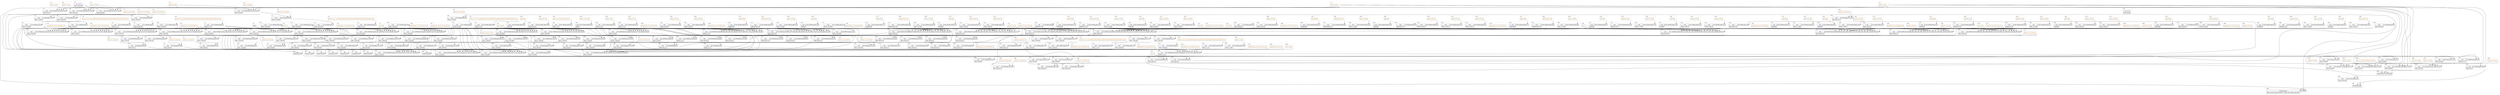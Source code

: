 digraph
{
    compound = true

    subgraph "cluster 14"
    {
        label = 14
        labeljust = l
        style = dotted

        "14dummy" [ height = 0, label = "", style = invis, width = 0 ]
        "\"0\"" [ label = <<table border="0" cellborder="1" cellpadding="4" cellspacing="0"><tr><td><font color="blueviolet">Var cache</font></td></tr><tr><td>f32[1,256,105]</td></tr></table>>, shape = plain ]
    }

    subgraph "cluster 15"
    {
        label = 15
        labeljust = l
        style = dotted

        "15dummy" [ height = 0, label = "", style = invis, width = 0 ]
        "\"1\"" [ label = <<table border="0" cellborder="1" cellpadding="4" cellspacing="0"><tr><td><font color="darkorange">i64[1] : {49L}</font></td></tr></table>>, shape = plain ]
    }

    subgraph "cluster 16"
    {
        label = 16
        labeljust = l
        style = dotted

        "16dummy" [ height = 0, label = "", style = invis, width = 0 ]
        "\"2\"" [ label = <<table border="0" cellborder="1" cellpadding="4" cellspacing="0"><tr><td><font color="darkorange">i64[1] : {105L}</font></td></tr></table>>, shape = plain ]
    }

    subgraph "cluster 17"
    {
        label = 17
        labeljust = l
        style = dotted

        "17dummy" [ height = 0, label = "", style = invis, width = 0 ]
        "\"3\"" [ label = <<table border="0" cellborder="1" cellpadding="4" cellspacing="0"><tr><td><font color="darkorange">i64[1] : {2L}</font></td></tr></table>>, shape = plain ]
    }

    subgraph "cluster 18"
    {
        label = 18
        labeljust = l
        style = dotted

        "18dummy" [ height = 0, label = "", style = invis, width = 0 ]
        "\"4\"" [ label = <<table border="0" cellborder="1" cellpadding="4" cellspacing="0"><tr><td><font color="darkorange">i64[1] : {1L}</font></td></tr></table>>, shape = plain ]
    }

    subgraph "cluster 19"
    {
        label = 19
        labeljust = l
        style = dotted

        "19dummy" [ height = 0, label = "", style = invis, width = 0 ]
        "\"5\"" [ label = <<table border="0" cellborder="1" cellpadding="4" cellspacing="0"><tr><td><font color="darkblue">Call</font></td><td port="P0">(13) Slice</td><td port="P1">14</td><td port="P2">15</td><td port="P3">16</td><td port="P4">17</td><td port="P5">18</td></tr><tr><td>f32[1,256,56]</td></tr></table>>, shape = plain ]
    }

    subgraph "cluster 20"
    {
        label = 20
        labeljust = l
        style = dotted

        "20dummy" [ height = 0, label = "", style = invis, width = 0 ]
        "\"6\"" [ label = <<table border="0" cellborder="1" cellpadding="4" cellspacing="0"><tr><td><font color="darkorange">i32[4] : {1,1,256,56}</font></td></tr></table>>, shape = plain ]
    }

    subgraph "cluster 21"
    {
        label = 21
        labeljust = l
        style = dotted

        "21dummy" [ height = 0, label = "", style = invis, width = 0 ]
        "\"7\"" [ label = <<table border="0" cellborder="1" cellpadding="4" cellspacing="0"><tr><td><font color="darkblue">Call</font></td><td port="P0">(0) Reshape</td><td port="P1">19</td><td port="P2">20</td></tr><tr><td>f32[1,1,256,56]</td></tr></table>>, shape = plain ]
    }

    subgraph "cluster 22"
    {
        label = 22
        labeljust = l
        style = dotted

        "22dummy" [ height = 0, label = "", style = invis, width = 0 ]
        "\"8\"" [ label = <<table border="0" cellborder="1" cellpadding="4" cellspacing="0"><tr><td><font color="darkblue">Call</font></td><td port="P0">(12) GNNELoad</td><td port="P1">21</td></tr><tr><td>f16[1,1,256,56]</td></tr></table>>, shape = plain ]
    }

    subgraph "cluster 23"
    {
        label = 23
        labeljust = l
        style = dotted

        "23dummy" [ height = 0, label = "", style = invis, width = 0 ]
        "\"9\"" [ label = <<table border="0" cellborder="1" cellpadding="4" cellspacing="0"><tr><td><font>None</font></td></tr></table>>, shape = plain ]
    }

    subgraph "cluster 25"
    {
        label = 25
        labeljust = l
        style = dotted

        "25dummy" [ height = 0, label = "", style = invis, width = 0 ]
        "\"10\"" [ label = <<table border="0" cellborder="1" cellpadding="4" cellspacing="0"><tr><td><font color="darkorange">f16[1,1,1,7] : {{{{(Half)0,(Half)1.583,(Half)1.583,(Half)0,(Half)0,(Half)0,(Half)255}}}}</font></td></tr></table>>, shape = plain ]
    }

    subgraph "cluster 26"
    {
        label = 26
        labeljust = l
        style = dotted

        "26dummy" [ height = 0, label = "", style = invis, width = 0 ]
        "\"11\"" [ label = <<table border="0" cellborder="1" cellpadding="4" cellspacing="0"><tr><td><font color="darkblue">Call</font></td><td port="P0">(24) GNNELoadW</td><td port="P1">25</td></tr><tr><td>f16[1,1,1,7]</td></tr></table>>, shape = plain ]
    }

    subgraph "cluster 27"
    {
        label = 27
        labeljust = l
        style = dotted

        "27dummy" [ height = 0, label = "", style = invis, width = 0 ]
        "\"12\"" [ label = <<table border="0" cellborder="1" cellpadding="4" cellspacing="0"><tr><td><font color="darkorange">i32 : 0</font></td></tr></table>>, shape = plain ]
    }

    subgraph "cluster 28"
    {
        label = 28
        labeljust = l
        style = dotted

        "28dummy" [ height = 0, label = "", style = invis, width = 0 ]
        "\"13\"" [ label = <<table border="0" cellborder="1" cellpadding="4" cellspacing="0"><tr><td><font color="darkorange">DeQParam : {&lt;0, 0.6315777&gt;}</font></td></tr></table>>, shape = plain ]
    }

    subgraph "cluster 29"
    {
        label = 29
        labeljust = l
        style = dotted

        "29dummy" [ height = 0, label = "", style = invis, width = 0 ]
        "\"14\"" [ label = <<table border="0" cellborder="1" cellpadding="4" cellspacing="0"><tr><td><font color="darkorange">i32 : 1</font></td></tr></table>>, shape = plain ]
    }

    subgraph "cluster 30"
    {
        label = 30
        labeljust = l
        style = dotted

        "30dummy" [ height = 0, label = "", style = invis, width = 0 ]
        "\"15\"" [ label = <<table border="0" cellborder="1" cellpadding="4" cellspacing="0"><tr><td><font color="darkorange">bool : False</font></td></tr></table>>, shape = plain ]
    }

    subgraph "cluster 31"
    {
        label = 31
        labeljust = l
        style = dotted

        "31dummy" [ height = 0, label = "", style = invis, width = 0 ]
        "\"16\"" [ label = <<table border="0" cellborder="1" cellpadding="4" cellspacing="0"><tr><td><font color="darkblue">Call</font></td><td port="P0">(11) GNNEActivation</td><td port="P1">22</td><td port="P2">23</td><td port="P3">26</td><td port="P4">27</td><td port="P5">27</td><td port="P6">27</td><td port="P7">28</td><td port="P8">28</td><td port="P9">29</td><td port="P10">30</td></tr><tr><td>u8[1,1,256,56]</td></tr></table>>, shape = plain ]
    }

    subgraph "cluster 32"
    {
        label = 32
        labeljust = l
        style = dotted

        "32dummy" [ height = 0, label = "", style = invis, width = 0 ]
        "\"17\"" [ label = <<table border="0" cellborder="1" cellpadding="4" cellspacing="0"><tr><td><font color="darkorange">i64[4] : {1L,1L,1L,1L}</font></td></tr></table>>, shape = plain ]
    }

    subgraph "cluster 33"
    {
        label = 33
        labeljust = l
        style = dotted

        "33dummy" [ height = 0, label = "", style = invis, width = 0 ]
        "\"18\"" [ label = <<table border="0" cellborder="1" cellpadding="4" cellspacing="0"><tr><td><font color="darkblue">Call</font></td><td port="P0">(4) GNNEStore</td><td port="P1">31</td><td port="P2">32</td></tr><tr><td>u8[1,1,256,56]</td></tr></table>>, shape = plain ]
    }

    subgraph "cluster 34"
    {
        label = 34
        labeljust = l
        style = dotted

        "34dummy" [ height = 0, label = "", style = invis, width = 0 ]
        "\"19\"" [ label = <<table border="0" cellborder="1" cellpadding="4" cellspacing="0"><tr><td><font color="darkorange">i32[3] : {1,256,56}</font></td></tr></table>>, shape = plain ]
    }

    subgraph "cluster 35"
    {
        label = 35
        labeljust = l
        style = dotted

        "35dummy" [ height = 0, label = "", style = invis, width = 0 ]
        "\"20\"" [ label = <<table border="0" cellborder="1" cellpadding="4" cellspacing="0"><tr><td><font color="darkblue">Call</font></td><td port="P0">(0) Reshape</td><td port="P1">33</td><td port="P2">34</td></tr><tr><td>u8[1,256,56]</td></tr></table>>, shape = plain ]
    }

    subgraph "cluster 41"
    {
        label = 41
        labeljust = l
        style = dotted

        "41dummy" [ height = 0, label = "", style = invis, width = 0 ]
        "\"21\"" [ label = <<table border="0" cellborder="1" cellpadding="4" cellspacing="0"><tr><td><font color="darkorange">i64[1] : {21L}</font></td></tr></table>>, shape = plain ]
    }

    subgraph "cluster 42"
    {
        label = 42
        labeljust = l
        style = dotted

        "42dummy" [ height = 0, label = "", style = invis, width = 0 ]
        "\"22\"" [ label = <<table border="0" cellborder="1" cellpadding="4" cellspacing="0"><tr><td><font color="darkblue">Call</font></td><td port="P0">(13) Slice</td><td port="P1">14</td><td port="P2">41</td><td port="P3">15</td><td port="P4">17</td><td port="P5">18</td></tr><tr><td>f32[1,256,28]</td></tr></table>>, shape = plain ]
    }

    subgraph "cluster 43"
    {
        label = 43
        labeljust = l
        style = dotted

        "43dummy" [ height = 0, label = "", style = invis, width = 0 ]
        "\"23\"" [ label = <<table border="0" cellborder="1" cellpadding="4" cellspacing="0"><tr><td><font color="darkorange">i32[4] : {1,1,256,28}</font></td></tr></table>>, shape = plain ]
    }

    subgraph "cluster 44"
    {
        label = 44
        labeljust = l
        style = dotted

        "44dummy" [ height = 0, label = "", style = invis, width = 0 ]
        "\"24\"" [ label = <<table border="0" cellborder="1" cellpadding="4" cellspacing="0"><tr><td><font color="darkblue">Call</font></td><td port="P0">(0) Reshape</td><td port="P1">42</td><td port="P2">43</td></tr><tr><td>f32[1,1,256,28]</td></tr></table>>, shape = plain ]
    }

    subgraph "cluster 45"
    {
        label = 45
        labeljust = l
        style = dotted

        "45dummy" [ height = 0, label = "", style = invis, width = 0 ]
        "\"25\"" [ label = <<table border="0" cellborder="1" cellpadding="4" cellspacing="0"><tr><td><font color="darkblue">Call</font></td><td port="P0">(12) GNNELoad</td><td port="P1">44</td></tr><tr><td>f16[1,1,256,28]</td></tr></table>>, shape = plain ]
    }

    subgraph "cluster 46"
    {
        label = 46
        labeljust = l
        style = dotted

        "46dummy" [ height = 0, label = "", style = invis, width = 0 ]
        "\"26\"" [ label = <<table border="0" cellborder="1" cellpadding="4" cellspacing="0"><tr><td><font color="darkorange">f16[1,1,1,7] : {{{{(Half)0,(Half)1.655,(Half)1.655,(Half)0,(Half)0,(Half)0,(Half)255}}}}</font></td></tr></table>>, shape = plain ]
    }

    subgraph "cluster 47"
    {
        label = 47
        labeljust = l
        style = dotted

        "47dummy" [ height = 0, label = "", style = invis, width = 0 ]
        "\"27\"" [ label = <<table border="0" cellborder="1" cellpadding="4" cellspacing="0"><tr><td><font color="darkblue">Call</font></td><td port="P0">(24) GNNELoadW</td><td port="P1">46</td></tr><tr><td>f16[1,1,1,7]</td></tr></table>>, shape = plain ]
    }

    subgraph "cluster 48"
    {
        label = 48
        labeljust = l
        style = dotted

        "48dummy" [ height = 0, label = "", style = invis, width = 0 ]
        "\"28\"" [ label = <<table border="0" cellborder="1" cellpadding="4" cellspacing="0"><tr><td><font color="darkorange">DeQParam : {&lt;0, 0.60399073&gt;}</font></td></tr></table>>, shape = plain ]
    }

    subgraph "cluster 49"
    {
        label = 49
        labeljust = l
        style = dotted

        "49dummy" [ height = 0, label = "", style = invis, width = 0 ]
        "\"29\"" [ label = <<table border="0" cellborder="1" cellpadding="4" cellspacing="0"><tr><td><font color="darkblue">Call</font></td><td port="P0">(40) GNNEActivation</td><td port="P1">45</td><td port="P2">23</td><td port="P3">47</td><td port="P4">27</td><td port="P5">27</td><td port="P6">27</td><td port="P7">48</td><td port="P8">48</td><td port="P9">29</td><td port="P10">30</td></tr><tr><td>u8[1,1,256,28]</td></tr></table>>, shape = plain ]
    }

    subgraph "cluster 50"
    {
        label = 50
        labeljust = l
        style = dotted

        "50dummy" [ height = 0, label = "", style = invis, width = 0 ]
        "\"30\"" [ label = <<table border="0" cellborder="1" cellpadding="4" cellspacing="0"><tr><td><font color="darkblue">Call</font></td><td port="P0">(4) GNNEStore</td><td port="P1">49</td><td port="P2">32</td></tr><tr><td>u8[1,1,256,28]</td></tr></table>>, shape = plain ]
    }

    subgraph "cluster 51"
    {
        label = 51
        labeljust = l
        style = dotted

        "51dummy" [ height = 0, label = "", style = invis, width = 0 ]
        "\"31\"" [ label = <<table border="0" cellborder="1" cellpadding="4" cellspacing="0"><tr><td><font color="darkorange">i32[3] : {1,256,28}</font></td></tr></table>>, shape = plain ]
    }

    subgraph "cluster 52"
    {
        label = 52
        labeljust = l
        style = dotted

        "52dummy" [ height = 0, label = "", style = invis, width = 0 ]
        "\"32\"" [ label = <<table border="0" cellborder="1" cellpadding="4" cellspacing="0"><tr><td><font color="darkblue">Call</font></td><td port="P0">(0) Reshape</td><td port="P1">50</td><td port="P2">51</td></tr><tr><td>u8[1,256,28]</td></tr></table>>, shape = plain ]
    }

    subgraph "cluster 58"
    {
        label = 58
        labeljust = l
        style = dotted

        "58dummy" [ height = 0, label = "", style = invis, width = 0 ]
        "\"33\"" [ label = <<table border="0" cellborder="1" cellpadding="4" cellspacing="0"><tr><td><font color="darkorange">i64[1] : {7L}</font></td></tr></table>>, shape = plain ]
    }

    subgraph "cluster 59"
    {
        label = 59
        labeljust = l
        style = dotted

        "59dummy" [ height = 0, label = "", style = invis, width = 0 ]
        "\"34\"" [ label = <<table border="0" cellborder="1" cellpadding="4" cellspacing="0"><tr><td><font color="darkblue">Call</font></td><td port="P0">(13) Slice</td><td port="P1">14</td><td port="P2">58</td><td port="P3">41</td><td port="P4">17</td><td port="P5">18</td></tr><tr><td>f32[1,256,14]</td></tr></table>>, shape = plain ]
    }

    subgraph "cluster 60"
    {
        label = 60
        labeljust = l
        style = dotted

        "60dummy" [ height = 0, label = "", style = invis, width = 0 ]
        "\"35\"" [ label = <<table border="0" cellborder="1" cellpadding="4" cellspacing="0"><tr><td><font color="darkorange">i32[4] : {1,1,256,14}</font></td></tr></table>>, shape = plain ]
    }

    subgraph "cluster 61"
    {
        label = 61
        labeljust = l
        style = dotted

        "61dummy" [ height = 0, label = "", style = invis, width = 0 ]
        "\"36\"" [ label = <<table border="0" cellborder="1" cellpadding="4" cellspacing="0"><tr><td><font color="darkblue">Call</font></td><td port="P0">(0) Reshape</td><td port="P1">59</td><td port="P2">60</td></tr><tr><td>f32[1,1,256,14]</td></tr></table>>, shape = plain ]
    }

    subgraph "cluster 62"
    {
        label = 62
        labeljust = l
        style = dotted

        "62dummy" [ height = 0, label = "", style = invis, width = 0 ]
        "\"37\"" [ label = <<table border="0" cellborder="1" cellpadding="4" cellspacing="0"><tr><td><font color="darkblue">Call</font></td><td port="P0">(12) GNNELoad</td><td port="P1">61</td></tr><tr><td>f16[1,1,256,14]</td></tr></table>>, shape = plain ]
    }

    subgraph "cluster 63"
    {
        label = 63
        labeljust = l
        style = dotted

        "63dummy" [ height = 0, label = "", style = invis, width = 0 ]
        "\"38\"" [ label = <<table border="0" cellborder="1" cellpadding="4" cellspacing="0"><tr><td><font color="darkorange">DeQParam : {&lt;0, 0.6039907&gt;}</font></td></tr></table>>, shape = plain ]
    }

    subgraph "cluster 64"
    {
        label = 64
        labeljust = l
        style = dotted

        "64dummy" [ height = 0, label = "", style = invis, width = 0 ]
        "\"39\"" [ label = <<table border="0" cellborder="1" cellpadding="4" cellspacing="0"><tr><td><font color="darkblue">Call</font></td><td port="P0">(57) GNNEActivation</td><td port="P1">62</td><td port="P2">23</td><td port="P3">47</td><td port="P4">27</td><td port="P5">27</td><td port="P6">27</td><td port="P7">63</td><td port="P8">63</td><td port="P9">29</td><td port="P10">30</td></tr><tr><td>u8[1,1,256,14]</td></tr></table>>, shape = plain ]
    }

    subgraph "cluster 65"
    {
        label = 65
        labeljust = l
        style = dotted

        "65dummy" [ height = 0, label = "", style = invis, width = 0 ]
        "\"40\"" [ label = <<table border="0" cellborder="1" cellpadding="4" cellspacing="0"><tr><td><font color="darkblue">Call</font></td><td port="P0">(4) GNNEStore</td><td port="P1">64</td><td port="P2">32</td></tr><tr><td>u8[1,1,256,14]</td></tr></table>>, shape = plain ]
    }

    subgraph "cluster 66"
    {
        label = 66
        labeljust = l
        style = dotted

        "66dummy" [ height = 0, label = "", style = invis, width = 0 ]
        "\"41\"" [ label = <<table border="0" cellborder="1" cellpadding="4" cellspacing="0"><tr><td><font color="darkorange">i32[3] : {1,256,14}</font></td></tr></table>>, shape = plain ]
    }

    subgraph "cluster 67"
    {
        label = 67
        labeljust = l
        style = dotted

        "67dummy" [ height = 0, label = "", style = invis, width = 0 ]
        "\"42\"" [ label = <<table border="0" cellborder="1" cellpadding="4" cellspacing="0"><tr><td><font color="darkblue">Call</font></td><td port="P0">(0) Reshape</td><td port="P1">65</td><td port="P2">66</td></tr><tr><td>u8[1,256,14]</td></tr></table>>, shape = plain ]
    }

    subgraph "cluster 73"
    {
        label = 73
        labeljust = l
        style = dotted

        "73dummy" [ height = 0, label = "", style = invis, width = 0 ]
        "\"43\"" [ label = <<table border="0" cellborder="1" cellpadding="4" cellspacing="0"><tr><td><font color="darkorange">i64[1] : {0L}</font></td></tr></table>>, shape = plain ]
    }

    subgraph "cluster 74"
    {
        label = 74
        labeljust = l
        style = dotted

        "74dummy" [ height = 0, label = "", style = invis, width = 0 ]
        "\"44\"" [ label = <<table border="0" cellborder="1" cellpadding="4" cellspacing="0"><tr><td><font color="darkblue">Call</font></td><td port="P0">(13) Slice</td><td port="P1">14</td><td port="P2">73</td><td port="P3">58</td><td port="P4">17</td><td port="P5">18</td></tr><tr><td>f32[1,256,7]</td></tr></table>>, shape = plain ]
    }

    subgraph "cluster 75"
    {
        label = 75
        labeljust = l
        style = dotted

        "75dummy" [ height = 0, label = "", style = invis, width = 0 ]
        "\"45\"" [ label = <<table border="0" cellborder="1" cellpadding="4" cellspacing="0"><tr><td><font color="darkorange">i32[4] : {1,1,256,7}</font></td></tr></table>>, shape = plain ]
    }

    subgraph "cluster 76"
    {
        label = 76
        labeljust = l
        style = dotted

        "76dummy" [ height = 0, label = "", style = invis, width = 0 ]
        "\"46\"" [ label = <<table border="0" cellborder="1" cellpadding="4" cellspacing="0"><tr><td><font color="darkblue">Call</font></td><td port="P0">(0) Reshape</td><td port="P1">74</td><td port="P2">75</td></tr><tr><td>f32[1,1,256,7]</td></tr></table>>, shape = plain ]
    }

    subgraph "cluster 77"
    {
        label = 77
        labeljust = l
        style = dotted

        "77dummy" [ height = 0, label = "", style = invis, width = 0 ]
        "\"47\"" [ label = <<table border="0" cellborder="1" cellpadding="4" cellspacing="0"><tr><td><font color="darkblue">Call</font></td><td port="P0">(12) GNNELoad</td><td port="P1">76</td></tr><tr><td>f16[1,1,256,7]</td></tr></table>>, shape = plain ]
    }

    subgraph "cluster 78"
    {
        label = 78
        labeljust = l
        style = dotted

        "78dummy" [ height = 0, label = "", style = invis, width = 0 ]
        "\"48\"" [ label = <<table border="0" cellborder="1" cellpadding="4" cellspacing="0"><tr><td><font color="darkorange">f16[1,1,1,7] : {{{{(Half)0,(Half)8.805,(Half)8.805,(Half)0,(Half)0,(Half)0,(Half)255}}}}</font></td></tr></table>>, shape = plain ]
    }

    subgraph "cluster 79"
    {
        label = 79
        labeljust = l
        style = dotted

        "79dummy" [ height = 0, label = "", style = invis, width = 0 ]
        "\"49\"" [ label = <<table border="0" cellborder="1" cellpadding="4" cellspacing="0"><tr><td><font color="darkblue">Call</font></td><td port="P0">(24) GNNELoadW</td><td port="P1">78</td></tr><tr><td>f16[1,1,1,7]</td></tr></table>>, shape = plain ]
    }

    subgraph "cluster 80"
    {
        label = 80
        labeljust = l
        style = dotted

        "80dummy" [ height = 0, label = "", style = invis, width = 0 ]
        "\"50\"" [ label = <<table border="0" cellborder="1" cellpadding="4" cellspacing="0"><tr><td><font color="darkorange">DeQParam : {&lt;0, 0.11356928&gt;}</font></td></tr></table>>, shape = plain ]
    }

    subgraph "cluster 81"
    {
        label = 81
        labeljust = l
        style = dotted

        "81dummy" [ height = 0, label = "", style = invis, width = 0 ]
        "\"51\"" [ label = <<table border="0" cellborder="1" cellpadding="4" cellspacing="0"><tr><td><font color="darkblue">Call</font></td><td port="P0">(72) GNNEActivation</td><td port="P1">77</td><td port="P2">23</td><td port="P3">79</td><td port="P4">27</td><td port="P5">27</td><td port="P6">27</td><td port="P7">80</td><td port="P8">80</td><td port="P9">29</td><td port="P10">30</td></tr><tr><td>u8[1,1,256,7]</td></tr></table>>, shape = plain ]
    }

    subgraph "cluster 82"
    {
        label = 82
        labeljust = l
        style = dotted

        "82dummy" [ height = 0, label = "", style = invis, width = 0 ]
        "\"52\"" [ label = <<table border="0" cellborder="1" cellpadding="4" cellspacing="0"><tr><td><font color="darkblue">Call</font></td><td port="P0">(4) GNNEStore</td><td port="P1">81</td><td port="P2">32</td></tr><tr><td>u8[1,1,256,7]</td></tr></table>>, shape = plain ]
    }

    subgraph "cluster 83"
    {
        label = 83
        labeljust = l
        style = dotted

        "83dummy" [ height = 0, label = "", style = invis, width = 0 ]
        "\"53\"" [ label = <<table border="0" cellborder="1" cellpadding="4" cellspacing="0"><tr><td><font color="darkorange">i32[3] : {1,256,7}</font></td></tr></table>>, shape = plain ]
    }

    subgraph "cluster 84"
    {
        label = 84
        labeljust = l
        style = dotted

        "84dummy" [ height = 0, label = "", style = invis, width = 0 ]
        "\"54\"" [ label = <<table border="0" cellborder="1" cellpadding="4" cellspacing="0"><tr><td><font color="darkblue">Call</font></td><td port="P0">(0) Reshape</td><td port="P1">82</td><td port="P2">83</td></tr><tr><td>u8[1,256,7]</td></tr></table>>, shape = plain ]
    }

    subgraph "cluster 88"
    {
        label = 88
        labeljust = l
        style = dotted

        "88dummy" [ height = 0, label = "", style = invis, width = 0 ]
        "\"55\"" [ label = <<table border="0" cellborder="1" cellpadding="4" cellspacing="0"><tr><td><font color="blueviolet">Var input</font></td></tr><tr><td>f32[1,30,40]</td></tr></table>>, shape = plain ]
    }

    subgraph "cluster 89"
    {
        label = 89
        labeljust = l
        style = dotted

        "89dummy" [ height = 0, label = "", style = invis, width = 0 ]
        "\"56\"" [ label = <<table border="0" cellborder="1" cellpadding="4" cellspacing="0"><tr><td><font color="darkorange">i32[4] : {1,1,30,40}</font></td></tr></table>>, shape = plain ]
    }

    subgraph "cluster 90"
    {
        label = 90
        labeljust = l
        style = dotted

        "90dummy" [ height = 0, label = "", style = invis, width = 0 ]
        "\"57\"" [ label = <<table border="0" cellborder="1" cellpadding="4" cellspacing="0"><tr><td><font color="darkblue">Call</font></td><td port="P0">(0) Reshape</td><td port="P1">88</td><td port="P2">89</td></tr><tr><td>f32[1,1,30,40]</td></tr></table>>, shape = plain ]
    }

    subgraph "cluster 91"
    {
        label = 91
        labeljust = l
        style = dotted

        "91dummy" [ height = 0, label = "", style = invis, width = 0 ]
        "\"58\"" [ label = <<table border="0" cellborder="1" cellpadding="4" cellspacing="0"><tr><td><font color="darkblue">Call</font></td><td port="P0">(12) GNNELoad</td><td port="P1">90</td></tr><tr><td>f16[1,1,30,40]</td></tr></table>>, shape = plain ]
    }

    subgraph "cluster 92"
    {
        label = 92
        labeljust = l
        style = dotted

        "92dummy" [ height = 0, label = "", style = invis, width = 0 ]
        "\"59\"" [ label = <<table border="0" cellborder="1" cellpadding="4" cellspacing="0"><tr><td><font color="darkorange">f16[1,1,1,7] : {{{{(Half)0,(Half)5.824,(Half)5.824,(Half)93,(Half)93,(Half)0,(Half)255}}}}</font></td></tr></table>>, shape = plain ]
    }

    subgraph "cluster 93"
    {
        label = 93
        labeljust = l
        style = dotted

        "93dummy" [ height = 0, label = "", style = invis, width = 0 ]
        "\"60\"" [ label = <<table border="0" cellborder="1" cellpadding="4" cellspacing="0"><tr><td><font color="darkblue">Call</font></td><td port="P0">(24) GNNELoadW</td><td port="P1">92</td></tr><tr><td>f16[1,1,1,7]</td></tr></table>>, shape = plain ]
    }

    subgraph "cluster 94"
    {
        label = 94
        labeljust = l
        style = dotted

        "94dummy" [ height = 0, label = "", style = invis, width = 0 ]
        "\"61\"" [ label = <<table border="0" cellborder="1" cellpadding="4" cellspacing="0"><tr><td><font color="darkorange">DeQParam : {&lt;93, 0.17173836&gt;}</font></td></tr></table>>, shape = plain ]
    }

    subgraph "cluster 95"
    {
        label = 95
        labeljust = l
        style = dotted

        "95dummy" [ height = 0, label = "", style = invis, width = 0 ]
        "\"62\"" [ label = <<table border="0" cellborder="1" cellpadding="4" cellspacing="0"><tr><td><font color="darkblue">Call</font></td><td port="P0">(87) GNNEActivation</td><td port="P1">91</td><td port="P2">23</td><td port="P3">93</td><td port="P4">27</td><td port="P5">27</td><td port="P6">27</td><td port="P7">94</td><td port="P8">94</td><td port="P9">29</td><td port="P10">30</td></tr><tr><td>u8[1,1,30,40]</td></tr></table>>, shape = plain ]
    }

    subgraph "cluster 96"
    {
        label = 96
        labeljust = l
        style = dotted

        "96dummy" [ height = 0, label = "", style = invis, width = 0 ]
        "\"63\"" [ label = <<table border="0" cellborder="1" cellpadding="4" cellspacing="0"><tr><td><font color="darkblue">Call</font></td><td port="P0">(4) GNNEStore</td><td port="P1">95</td><td port="P2">32</td></tr><tr><td>u8[1,1,30,40]</td></tr></table>>, shape = plain ]
    }

    subgraph "cluster 97"
    {
        label = 97
        labeljust = l
        style = dotted

        "97dummy" [ height = 0, label = "", style = invis, width = 0 ]
        "\"64\"" [ label = <<table border="0" cellborder="1" cellpadding="4" cellspacing="0"><tr><td><font color="darkorange">i32[4] : {30,40,1,1}</font></td></tr></table>>, shape = plain ]
    }

    subgraph "cluster 98"
    {
        label = 98
        labeljust = l
        style = dotted

        "98dummy" [ height = 0, label = "", style = invis, width = 0 ]
        "\"65\"" [ label = <<table border="0" cellborder="1" cellpadding="4" cellspacing="0"><tr><td><font color="darkblue">Call</font></td><td port="P0">(0) Reshape</td><td port="P1">96</td><td port="P2">97</td></tr><tr><td>u8[30,40,1,1]</td></tr></table>>, shape = plain ]
    }

    subgraph "cluster 99"
    {
        label = 99
        labeljust = l
        style = dotted

        "99dummy" [ height = 0, label = "", style = invis, width = 0 ]
        "\"66\"" [ label = <<table border="0" cellborder="1" cellpadding="4" cellspacing="0"><tr><td><font color="darkblue">Call</font></td><td port="P0">(3) GNNELoad</td><td port="P1">98</td></tr><tr><td>u8[30,40,1,1]</td></tr></table>>, shape = plain ]
    }

    subgraph "cluster 101"
    {
        label = 101
        labeljust = l
        style = dotted

        "101dummy" [ height = 0, label = "", style = invis, width = 0 ]
        "\"67\"" [ label = <<table border="0" cellborder="1" cellpadding="4" cellspacing="0"><tr><td><font color="darkorange">u8[256,40,1,1]</font></td></tr></table>>, shape = plain ]
    }

    subgraph "cluster 102"
    {
        label = 102
        labeljust = l
        style = dotted

        "102dummy" [ height = 0, label = "", style = invis, width = 0 ]
        "\"68\"" [ label = <<table border="0" cellborder="1" cellpadding="4" cellspacing="0"><tr><td><font color="darkblue">Call</font></td><td port="P0">(100) GNNELoadW</td><td port="P1">101</td></tr><tr><td>u8[256,40,1,1]</td></tr></table>>, shape = plain ]
    }

    subgraph "cluster 103"
    {
        label = 103
        labeljust = l
        style = dotted

        "103dummy" [ height = 0, label = "", style = invis, width = 0 ]
        "\"69\"" [ label = <<table border="0" cellborder="1" cellpadding="4" cellspacing="0"><tr><td><font color="darkorange">u8[1,1,1,256]</font></td></tr></table>>, shape = plain ]
    }

    subgraph "cluster 104"
    {
        label = 104
        labeljust = l
        style = dotted

        "104dummy" [ height = 0, label = "", style = invis, width = 0 ]
        "\"70\"" [ label = <<table border="0" cellborder="1" cellpadding="4" cellspacing="0"><tr><td><font color="darkblue">Call</font></td><td port="P0">(100) GNNELoadW</td><td port="P1">103</td></tr><tr><td>u8[1,1,1,256]</td></tr></table>>, shape = plain ]
    }

    subgraph "cluster 105"
    {
        label = 105
        labeljust = l
        style = dotted

        "105dummy" [ height = 0, label = "", style = invis, width = 0 ]
        "\"71\"" [ label = <<table border="0" cellborder="1" cellpadding="4" cellspacing="0"><tr><td><font color="darkorange">u8[256]</font></td></tr></table>>, shape = plain ]
    }

    subgraph "cluster 106"
    {
        label = 106
        labeljust = l
        style = dotted

        "106dummy" [ height = 0, label = "", style = invis, width = 0 ]
        "\"72\"" [ label = <<table border="0" cellborder="1" cellpadding="4" cellspacing="0"><tr><td><font color="darkblue">Call</font></td><td port="P0">(100) GNNELoadW</td><td port="P1">105</td></tr><tr><td>u8[256]</td></tr></table>>, shape = plain ]
    }

    subgraph "cluster 107"
    {
        label = 107
        labeljust = l
        style = dotted

        "107dummy" [ height = 0, label = "", style = invis, width = 0 ]
        "\"73\"" [ label = <<table border="0" cellborder="1" cellpadding="4" cellspacing="0"><tr><td><font color="darkorange">f16[1,1,256,7]</font></td></tr></table>>, shape = plain ]
    }

    subgraph "cluster 108"
    {
        label = 108
        labeljust = l
        style = dotted

        "108dummy" [ height = 0, label = "", style = invis, width = 0 ]
        "\"74\"" [ label = <<table border="0" cellborder="1" cellpadding="4" cellspacing="0"><tr><td><font color="darkblue">Call</font></td><td port="P0">(24) GNNELoadW</td><td port="P1">107</td></tr><tr><td>f16[1,1,256,7]</td></tr></table>>, shape = plain ]
    }

    subgraph "cluster 109"
    {
        label = 109
        labeljust = l
        style = dotted

        "109dummy" [ height = 0, label = "", style = invis, width = 0 ]
        "\"75\"" [ label = <<table border="0" cellborder="1" cellpadding="4" cellspacing="0"><tr><td><font color="darkorange">f16[1,1,256,7]</font></td></tr></table>>, shape = plain ]
    }

    subgraph "cluster 110"
    {
        label = 110
        labeljust = l
        style = dotted

        "110dummy" [ height = 0, label = "", style = invis, width = 0 ]
        "\"76\"" [ label = <<table border="0" cellborder="1" cellpadding="4" cellspacing="0"><tr><td><font color="darkblue">Call</font></td><td port="P0">(24) GNNELoadW</td><td port="P1">109</td></tr><tr><td>f16[1,1,256,7]</td></tr></table>>, shape = plain ]
    }

    subgraph "cluster 111"
    {
        label = 111
        labeljust = l
        style = dotted

        "111dummy" [ height = 0, label = "", style = invis, width = 0 ]
        "\"77\"" [ label = <<table border="0" cellborder="1" cellpadding="4" cellspacing="0"><tr><td><font color="darkorange">i32 : 93</font></td></tr></table>>, shape = plain ]
    }

    subgraph "cluster 112"
    {
        label = 112
        labeljust = l
        style = dotted

        "112dummy" [ height = 0, label = "", style = invis, width = 0 ]
        "\"78\"" [ label = <<table border="0" cellborder="1" cellpadding="4" cellspacing="0"><tr><td><font color="darkorange">DeQParam : &lt;93, 0.17173836&gt;</font></td></tr></table>>, shape = plain ]
    }

    subgraph "cluster 113"
    {
        label = 113
        labeljust = l
        style = dotted

        "113dummy" [ height = 0, label = "", style = invis, width = 0 ]
        "\"79\"" [ label = <<table border="0" cellborder="1" cellpadding="4" cellspacing="0"><tr><td><font color="darkorange">i32[2,2] : {{0,0},{0,0}}</font></td></tr></table>>, shape = plain ]
    }

    subgraph "cluster 114"
    {
        label = 114
        labeljust = l
        style = dotted

        "114dummy" [ height = 0, label = "", style = invis, width = 0 ]
        "\"80\"" [ label = <<table border="0" cellborder="1" cellpadding="4" cellspacing="0"><tr><td><font color="darkorange">i32[2] : {1,1}</font></td></tr></table>>, shape = plain ]
    }

    subgraph "cluster 115"
    {
        label = 115
        labeljust = l
        style = dotted

        "115dummy" [ height = 0, label = "", style = invis, width = 0 ]
        "\"81\"" [ label = <<table border="0" cellborder="1" cellpadding="4" cellspacing="0"><tr><td><font color="darkorange">i16 : 93</font></td></tr></table>>, shape = plain ]
    }

    subgraph "cluster 116"
    {
        label = 116
        labeljust = l
        style = dotted

        "116dummy" [ height = 0, label = "", style = invis, width = 0 ]
        "\"82\"" [ label = <<table border="0" cellborder="1" cellpadding="4" cellspacing="0"><tr><td><font color="darkorange">u8[10240]</font></td></tr></table>>, shape = plain ]
    }

    subgraph "cluster 117"
    {
        label = 117
        labeljust = l
        style = dotted

        "117dummy" [ height = 0, label = "", style = invis, width = 0 ]
        "\"83\"" [ label = <<table border="0" cellborder="1" cellpadding="4" cellspacing="0"><tr><td><font color="darkblue">Call</font></td><td port="P0">(100) GNNELoadW</td><td port="P1">116</td></tr><tr><td>u8[10240]</td></tr></table>>, shape = plain ]
    }

    subgraph "cluster 118"
    {
        label = 118
        labeljust = l
        style = dotted

        "118dummy" [ height = 0, label = "", style = invis, width = 0 ]
        "\"84\"" [ label = <<table border="0" cellborder="1" cellpadding="4" cellspacing="0"><tr><td><font color="darkblue">Call</font></td><td port="P0">(86) GNNEConv2D</td><td port="P1">99</td><td port="P2">102</td><td port="P3">104</td><td port="P4">106</td><td port="P5">108</td><td port="P6">110</td><td port="P7">111</td><td port="P8">27</td><td port="P9">27</td><td port="P10">112</td><td port="P11">113</td><td port="P12">114</td><td port="P13">114</td><td port="P14">29</td><td port="P15">30</td><td port="P16">115</td><td port="P17">117</td></tr><tr><td>f16[30,256,1,1]</td></tr></table>>, shape = plain ]
    }

    subgraph "cluster 119"
    {
        label = 119
        labeljust = l
        style = dotted

        "119dummy" [ height = 0, label = "", style = invis, width = 0 ]
        "\"85\"" [ label = <<table border="0" cellborder="1" cellpadding="4" cellspacing="0"><tr><td><font color="darkblue">Call</font></td><td port="P0">(1) GNNEStore</td><td port="P1">118</td><td port="P2">32</td></tr><tr><td>f32[30,256,1,1]</td></tr></table>>, shape = plain ]
    }

    subgraph "cluster 120"
    {
        label = 120
        labeljust = l
        style = dotted

        "120dummy" [ height = 0, label = "", style = invis, width = 0 ]
        "\"86\"" [ label = <<table border="0" cellborder="1" cellpadding="4" cellspacing="0"><tr><td><font color="darkorange">i32[4] : {1,1,30,256}</font></td></tr></table>>, shape = plain ]
    }

    subgraph "cluster 121"
    {
        label = 121
        labeljust = l
        style = dotted

        "121dummy" [ height = 0, label = "", style = invis, width = 0 ]
        "\"87\"" [ label = <<table border="0" cellborder="1" cellpadding="4" cellspacing="0"><tr><td><font color="darkblue">Call</font></td><td port="P0">(0) Reshape</td><td port="P1">119</td><td port="P2">120</td></tr><tr><td>f32[1,1,30,256]</td></tr></table>>, shape = plain ]
    }

    subgraph "cluster 122"
    {
        label = 122
        labeljust = l
        style = dotted

        "122dummy" [ height = 0, label = "", style = invis, width = 0 ]
        "\"88\"" [ label = <<table border="0" cellborder="1" cellpadding="4" cellspacing="0"><tr><td><font color="darkblue">Call</font></td><td port="P0">(12) GNNELoad</td><td port="P1">121</td></tr><tr><td>f16[1,1,30,256]</td></tr></table>>, shape = plain ]
    }

    subgraph "cluster 123"
    {
        label = 123
        labeljust = l
        style = dotted

        "123dummy" [ height = 0, label = "", style = invis, width = 0 ]
        "\"89\"" [ label = <<table border="0" cellborder="1" cellpadding="4" cellspacing="0"><tr><td><font color="darkblue">Call</font></td><td port="P0">(6) GNNETranspose</td><td port="P1">122</td></tr><tr><td>f16[1,1,256,30]</td></tr></table>>, shape = plain ]
    }

    subgraph "cluster 124"
    {
        label = 124
        labeljust = l
        style = dotted

        "124dummy" [ height = 0, label = "", style = invis, width = 0 ]
        "\"90\"" [ label = <<table border="0" cellborder="1" cellpadding="4" cellspacing="0"><tr><td><font color="darkblue">Call</font></td><td port="P0">(1) GNNEStore</td><td port="P1">123</td><td port="P2">32</td></tr><tr><td>f32[1,1,256,30]</td></tr></table>>, shape = plain ]
    }

    subgraph "cluster 125"
    {
        label = 125
        labeljust = l
        style = dotted

        "125dummy" [ height = 0, label = "", style = invis, width = 0 ]
        "\"91\"" [ label = <<table border="0" cellborder="1" cellpadding="4" cellspacing="0"><tr><td><font color="darkblue">Call</font></td><td port="P0">(12) GNNELoad</td><td port="P1">124</td></tr><tr><td>f16[1,1,256,30]</td></tr></table>>, shape = plain ]
    }

    subgraph "cluster 126"
    {
        label = 126
        labeljust = l
        style = dotted

        "126dummy" [ height = 0, label = "", style = invis, width = 0 ]
        "\"92\"" [ label = <<table border="0" cellborder="1" cellpadding="4" cellspacing="0"><tr><td><font color="darkblue">Call</font></td><td port="P0">(85) GNNEActivation</td><td port="P1">125</td><td port="P2">23</td><td port="P3">79</td><td port="P4">27</td><td port="P5">27</td><td port="P6">27</td><td port="P7">80</td><td port="P8">80</td><td port="P9">29</td><td port="P10">30</td></tr><tr><td>u8[1,1,256,30]</td></tr></table>>, shape = plain ]
    }

    subgraph "cluster 127"
    {
        label = 127
        labeljust = l
        style = dotted

        "127dummy" [ height = 0, label = "", style = invis, width = 0 ]
        "\"93\"" [ label = <<table border="0" cellborder="1" cellpadding="4" cellspacing="0"><tr><td><font color="darkblue">Call</font></td><td port="P0">(4) GNNEStore</td><td port="P1">126</td><td port="P2">32</td></tr><tr><td>u8[1,1,256,30]</td></tr></table>>, shape = plain ]
    }

    subgraph "cluster 128"
    {
        label = 128
        labeljust = l
        style = dotted

        "128dummy" [ height = 0, label = "", style = invis, width = 0 ]
        "\"94\"" [ label = <<table border="0" cellborder="1" cellpadding="4" cellspacing="0"><tr><td><font color="darkorange">i32[3] : {1,256,30}</font></td></tr></table>>, shape = plain ]
    }

    subgraph "cluster 129"
    {
        label = 129
        labeljust = l
        style = dotted

        "129dummy" [ height = 0, label = "", style = invis, width = 0 ]
        "\"95\"" [ label = <<table border="0" cellborder="1" cellpadding="4" cellspacing="0"><tr><td><font color="darkblue">Call</font></td><td port="P0">(0) Reshape</td><td port="P1">127</td><td port="P2">128</td></tr><tr><td>u8[1,256,30]</td></tr></table>>, shape = plain ]
    }

    subgraph "cluster 130"
    {
        label = 130
        labeljust = l
        style = dotted

        "130dummy" [ height = 0, label = "", style = invis, width = 0 ]
        "\"96\"" [ label = <<table border="0" cellborder="1" cellpadding="4" cellspacing="0"><tr><td><font>Tuple</font></td><td port="P0">84</td><td port="P1">129</td></tr></table>>, shape = plain ]
    }

    subgraph "cluster 131"
    {
        label = 131
        labeljust = l
        style = dotted

        "131dummy" [ height = 0, label = "", style = invis, width = 0 ]
        "\"97\"" [ label = <<table border="0" cellborder="1" cellpadding="4" cellspacing="0"><tr><td><font color="darkorange">i64 : 2</font></td></tr></table>>, shape = plain ]
    }

    subgraph "cluster 132"
    {
        label = 132
        labeljust = l
        style = dotted

        "132dummy" [ height = 0, label = "", style = invis, width = 0 ]
        "\"98\"" [ label = <<table border="0" cellborder="1" cellpadding="4" cellspacing="0"><tr><td><font color="darkblue">Call</font></td><td port="P0">(10) Concat</td><td port="P1">130</td><td port="P2">131</td></tr><tr><td>u8[1,256,37]</td></tr></table>>, shape = plain ]
    }

    subgraph "cluster 133"
    {
        label = 133
        labeljust = l
        style = dotted

        "133dummy" [ height = 0, label = "", style = invis, width = 0 ]
        "\"99\"" [ label = <<table border="0" cellborder="1" cellpadding="4" cellspacing="0"><tr><td><font color="darkorange">i32[4] : {1,256,37,1}</font></td></tr></table>>, shape = plain ]
    }

    subgraph "cluster 134"
    {
        label = 134
        labeljust = l
        style = dotted

        "134dummy" [ height = 0, label = "", style = invis, width = 0 ]
        "\"100\"" [ label = <<table border="0" cellborder="1" cellpadding="4" cellspacing="0"><tr><td><font color="darkblue">Call</font></td><td port="P0">(0) Reshape</td><td port="P1">132</td><td port="P2">133</td></tr><tr><td>u8[1,256,37,1]</td></tr></table>>, shape = plain ]
    }

    subgraph "cluster 135"
    {
        label = 135
        labeljust = l
        style = dotted

        "135dummy" [ height = 0, label = "", style = invis, width = 0 ]
        "\"101\"" [ label = <<table border="0" cellborder="1" cellpadding="4" cellspacing="0"><tr><td><font color="darkblue">Call</font></td><td port="P0">(3) GNNELoad</td><td port="P1">134</td></tr><tr><td>u8[1,256,37,1]</td></tr></table>>, shape = plain ]
    }

    subgraph "cluster 136"
    {
        label = 136
        labeljust = l
        style = dotted

        "136dummy" [ height = 0, label = "", style = invis, width = 0 ]
        "\"102\"" [ label = <<table border="0" cellborder="1" cellpadding="4" cellspacing="0"><tr><td><font color="darkorange">u8[256,1,8,1]</font></td></tr></table>>, shape = plain ]
    }

    subgraph "cluster 137"
    {
        label = 137
        labeljust = l
        style = dotted

        "137dummy" [ height = 0, label = "", style = invis, width = 0 ]
        "\"103\"" [ label = <<table border="0" cellborder="1" cellpadding="4" cellspacing="0"><tr><td><font color="darkblue">Call</font></td><td port="P0">(100) GNNELoadW</td><td port="P1">136</td></tr><tr><td>u8[256,1,8,1]</td></tr></table>>, shape = plain ]
    }

    subgraph "cluster 138"
    {
        label = 138
        labeljust = l
        style = dotted

        "138dummy" [ height = 0, label = "", style = invis, width = 0 ]
        "\"104\"" [ label = <<table border="0" cellborder="1" cellpadding="4" cellspacing="0"><tr><td><font color="darkorange">u8[1,1,1,256]</font></td></tr></table>>, shape = plain ]
    }

    subgraph "cluster 139"
    {
        label = 139
        labeljust = l
        style = dotted

        "139dummy" [ height = 0, label = "", style = invis, width = 0 ]
        "\"105\"" [ label = <<table border="0" cellborder="1" cellpadding="4" cellspacing="0"><tr><td><font color="darkblue">Call</font></td><td port="P0">(100) GNNELoadW</td><td port="P1">138</td></tr><tr><td>u8[1,1,1,256]</td></tr></table>>, shape = plain ]
    }

    subgraph "cluster 140"
    {
        label = 140
        labeljust = l
        style = dotted

        "140dummy" [ height = 0, label = "", style = invis, width = 0 ]
        "\"106\"" [ label = <<table border="0" cellborder="1" cellpadding="4" cellspacing="0"><tr><td><font color="darkorange">u8[256]</font></td></tr></table>>, shape = plain ]
    }

    subgraph "cluster 141"
    {
        label = 141
        labeljust = l
        style = dotted

        "141dummy" [ height = 0, label = "", style = invis, width = 0 ]
        "\"107\"" [ label = <<table border="0" cellborder="1" cellpadding="4" cellspacing="0"><tr><td><font color="darkblue">Call</font></td><td port="P0">(100) GNNELoadW</td><td port="P1">140</td></tr><tr><td>u8[256]</td></tr></table>>, shape = plain ]
    }

    subgraph "cluster 142"
    {
        label = 142
        labeljust = l
        style = dotted

        "142dummy" [ height = 0, label = "", style = invis, width = 0 ]
        "\"108\"" [ label = <<table border="0" cellborder="1" cellpadding="4" cellspacing="0"><tr><td><font color="darkorange">f16[1,1,256,7]</font></td></tr></table>>, shape = plain ]
    }

    subgraph "cluster 143"
    {
        label = 143
        labeljust = l
        style = dotted

        "143dummy" [ height = 0, label = "", style = invis, width = 0 ]
        "\"109\"" [ label = <<table border="0" cellborder="1" cellpadding="4" cellspacing="0"><tr><td><font color="darkblue">Call</font></td><td port="P0">(24) GNNELoadW</td><td port="P1">142</td></tr><tr><td>f16[1,1,256,7]</td></tr></table>>, shape = plain ]
    }

    subgraph "cluster 144"
    {
        label = 144
        labeljust = l
        style = dotted

        "144dummy" [ height = 0, label = "", style = invis, width = 0 ]
        "\"110\"" [ label = <<table border="0" cellborder="1" cellpadding="4" cellspacing="0"><tr><td><font color="darkorange">f16[1,1,256,7]</font></td></tr></table>>, shape = plain ]
    }

    subgraph "cluster 145"
    {
        label = 145
        labeljust = l
        style = dotted

        "145dummy" [ height = 0, label = "", style = invis, width = 0 ]
        "\"111\"" [ label = <<table border="0" cellborder="1" cellpadding="4" cellspacing="0"><tr><td><font color="darkblue">Call</font></td><td port="P0">(24) GNNELoadW</td><td port="P1">144</td></tr><tr><td>f16[1,1,256,7]</td></tr></table>>, shape = plain ]
    }

    subgraph "cluster 146"
    {
        label = 146
        labeljust = l
        style = dotted

        "146dummy" [ height = 0, label = "", style = invis, width = 0 ]
        "\"112\"" [ label = <<table border="0" cellborder="1" cellpadding="4" cellspacing="0"><tr><td><font color="darkorange">DeQParam : &lt;0, 0.11356928&gt;</font></td></tr></table>>, shape = plain ]
    }

    subgraph "cluster 147"
    {
        label = 147
        labeljust = l
        style = dotted

        "147dummy" [ height = 0, label = "", style = invis, width = 0 ]
        "\"113\"" [ label = <<table border="0" cellborder="1" cellpadding="4" cellspacing="0"><tr><td><font color="darkorange">i64[2,2] : {{0L,0L},{0L,0L}}</font></td></tr></table>>, shape = plain ]
    }

    subgraph "cluster 148"
    {
        label = 148
        labeljust = l
        style = dotted

        "148dummy" [ height = 0, label = "", style = invis, width = 0 ]
        "\"114\"" [ label = <<table border="0" cellborder="1" cellpadding="4" cellspacing="0"><tr><td><font color="darkorange">i64[2] : {1L,1L}</font></td></tr></table>>, shape = plain ]
    }

    subgraph "cluster 149"
    {
        label = 149
        labeljust = l
        style = dotted

        "149dummy" [ height = 0, label = "", style = invis, width = 0 ]
        "\"115\"" [ label = <<table border="0" cellborder="1" cellpadding="4" cellspacing="0"><tr><td><font color="darkorange">i32 : 256</font></td></tr></table>>, shape = plain ]
    }

    subgraph "cluster 150"
    {
        label = 150
        labeljust = l
        style = dotted

        "150dummy" [ height = 0, label = "", style = invis, width = 0 ]
        "\"116\"" [ label = <<table border="0" cellborder="1" cellpadding="4" cellspacing="0"><tr><td><font color="darkorange">i16 : 0</font></td></tr></table>>, shape = plain ]
    }

    subgraph "cluster 151"
    {
        label = 151
        labeljust = l
        style = dotted

        "151dummy" [ height = 0, label = "", style = invis, width = 0 ]
        "\"117\"" [ label = <<table border="0" cellborder="1" cellpadding="4" cellspacing="0"><tr><td><font color="darkorange">u8[2048]</font></td></tr></table>>, shape = plain ]
    }

    subgraph "cluster 152"
    {
        label = 152
        labeljust = l
        style = dotted

        "152dummy" [ height = 0, label = "", style = invis, width = 0 ]
        "\"118\"" [ label = <<table border="0" cellborder="1" cellpadding="4" cellspacing="0"><tr><td><font color="darkblue">Call</font></td><td port="P0">(100) GNNELoadW</td><td port="P1">151</td></tr><tr><td>u8[2048]</td></tr></table>>, shape = plain ]
    }

    subgraph "cluster 153"
    {
        label = 153
        labeljust = l
        style = dotted

        "153dummy" [ height = 0, label = "", style = invis, width = 0 ]
        "\"119\"" [ label = <<table border="0" cellborder="1" cellpadding="4" cellspacing="0"><tr><td><font color="darkblue">Call</font></td><td port="P0">(71) GNNEConv2D</td><td port="P1">135</td><td port="P2">137</td><td port="P3">139</td><td port="P4">141</td><td port="P5">143</td><td port="P6">145</td><td port="P7">27</td><td port="P8">27</td><td port="P9">27</td><td port="P10">146</td><td port="P11">147</td><td port="P12">148</td><td port="P13">148</td><td port="P14">149</td><td port="P15">30</td><td port="P16">150</td><td port="P17">152</td></tr><tr><td>u8[1,256,30,1]</td></tr></table>>, shape = plain ]
    }

    subgraph "cluster 154"
    {
        label = 154
        labeljust = l
        style = dotted

        "154dummy" [ height = 0, label = "", style = invis, width = 0 ]
        "\"120\"" [ label = <<table border="0" cellborder="1" cellpadding="4" cellspacing="0"><tr><td><font color="darkblue">Call</font></td><td port="P0">(4) GNNEStore</td><td port="P1">153</td><td port="P2">32</td></tr><tr><td>u8[1,256,30,1]</td></tr></table>>, shape = plain ]
    }

    subgraph "cluster 155"
    {
        label = 155
        labeljust = l
        style = dotted

        "155dummy" [ height = 0, label = "", style = invis, width = 0 ]
        "\"121\"" [ label = <<table border="0" cellborder="1" cellpadding="4" cellspacing="0"><tr><td><font color="darkblue">Call</font></td><td port="P0">(3) GNNELoad</td><td port="P1">154</td></tr><tr><td>u8[1,256,30,1]</td></tr></table>>, shape = plain ]
    }

    subgraph "cluster 156"
    {
        label = 156
        labeljust = l
        style = dotted

        "156dummy" [ height = 0, label = "", style = invis, width = 0 ]
        "\"122\"" [ label = <<table border="0" cellborder="1" cellpadding="4" cellspacing="0"><tr><td><font color="darkorange">u8[256,264,1,1]</font></td></tr></table>>, shape = plain ]
    }

    subgraph "cluster 157"
    {
        label = 157
        labeljust = l
        style = dotted

        "157dummy" [ height = 0, label = "", style = invis, width = 0 ]
        "\"123\"" [ label = <<table border="0" cellborder="1" cellpadding="4" cellspacing="0"><tr><td><font color="darkblue">Call</font></td><td port="P0">(100) GNNELoadW</td><td port="P1">156</td></tr><tr><td>u8[256,264,1,1]</td></tr></table>>, shape = plain ]
    }

    subgraph "cluster 158"
    {
        label = 158
        labeljust = l
        style = dotted

        "158dummy" [ height = 0, label = "", style = invis, width = 0 ]
        "\"124\"" [ label = <<table border="0" cellborder="1" cellpadding="4" cellspacing="0"><tr><td><font color="darkorange">u8[1,1,1,256]</font></td></tr></table>>, shape = plain ]
    }

    subgraph "cluster 159"
    {
        label = 159
        labeljust = l
        style = dotted

        "159dummy" [ height = 0, label = "", style = invis, width = 0 ]
        "\"125\"" [ label = <<table border="0" cellborder="1" cellpadding="4" cellspacing="0"><tr><td><font color="darkblue">Call</font></td><td port="P0">(100) GNNELoadW</td><td port="P1">158</td></tr><tr><td>u8[1,1,1,256]</td></tr></table>>, shape = plain ]
    }

    subgraph "cluster 160"
    {
        label = 160
        labeljust = l
        style = dotted

        "160dummy" [ height = 0, label = "", style = invis, width = 0 ]
        "\"126\"" [ label = <<table border="0" cellborder="1" cellpadding="4" cellspacing="0"><tr><td><font color="darkorange">u8[256]</font></td></tr></table>>, shape = plain ]
    }

    subgraph "cluster 161"
    {
        label = 161
        labeljust = l
        style = dotted

        "161dummy" [ height = 0, label = "", style = invis, width = 0 ]
        "\"127\"" [ label = <<table border="0" cellborder="1" cellpadding="4" cellspacing="0"><tr><td><font color="darkblue">Call</font></td><td port="P0">(100) GNNELoadW</td><td port="P1">160</td></tr><tr><td>u8[256]</td></tr></table>>, shape = plain ]
    }

    subgraph "cluster 162"
    {
        label = 162
        labeljust = l
        style = dotted

        "162dummy" [ height = 0, label = "", style = invis, width = 0 ]
        "\"128\"" [ label = <<table border="0" cellborder="1" cellpadding="4" cellspacing="0"><tr><td><font color="darkorange">f16[1,1,256,7]</font></td></tr></table>>, shape = plain ]
    }

    subgraph "cluster 163"
    {
        label = 163
        labeljust = l
        style = dotted

        "163dummy" [ height = 0, label = "", style = invis, width = 0 ]
        "\"129\"" [ label = <<table border="0" cellborder="1" cellpadding="4" cellspacing="0"><tr><td><font color="darkblue">Call</font></td><td port="P0">(24) GNNELoadW</td><td port="P1">162</td></tr><tr><td>f16[1,1,256,7]</td></tr></table>>, shape = plain ]
    }

    subgraph "cluster 164"
    {
        label = 164
        labeljust = l
        style = dotted

        "164dummy" [ height = 0, label = "", style = invis, width = 0 ]
        "\"130\"" [ label = <<table border="0" cellborder="1" cellpadding="4" cellspacing="0"><tr><td><font color="darkorange">f16[1,1,256,7]</font></td></tr></table>>, shape = plain ]
    }

    subgraph "cluster 165"
    {
        label = 165
        labeljust = l
        style = dotted

        "165dummy" [ height = 0, label = "", style = invis, width = 0 ]
        "\"131\"" [ label = <<table border="0" cellborder="1" cellpadding="4" cellspacing="0"><tr><td><font color="darkblue">Call</font></td><td port="P0">(24) GNNELoadW</td><td port="P1">164</td></tr><tr><td>f16[1,1,256,7]</td></tr></table>>, shape = plain ]
    }

    subgraph "cluster 166"
    {
        label = 166
        labeljust = l
        style = dotted

        "166dummy" [ height = 0, label = "", style = invis, width = 0 ]
        "\"132\"" [ label = <<table border="0" cellborder="1" cellpadding="4" cellspacing="0"><tr><td><font color="darkorange">DeQParam : &lt;0, 0.27998075&gt;</font></td></tr></table>>, shape = plain ]
    }

    subgraph "cluster 167"
    {
        label = 167
        labeljust = l
        style = dotted

        "167dummy" [ height = 0, label = "", style = invis, width = 0 ]
        "\"133\"" [ label = <<table border="0" cellborder="1" cellpadding="4" cellspacing="0"><tr><td><font color="darkorange">u8[65536]</font></td></tr></table>>, shape = plain ]
    }

    subgraph "cluster 168"
    {
        label = 168
        labeljust = l
        style = dotted

        "168dummy" [ height = 0, label = "", style = invis, width = 0 ]
        "\"134\"" [ label = <<table border="0" cellborder="1" cellpadding="4" cellspacing="0"><tr><td><font color="darkblue">Call</font></td><td port="P0">(100) GNNELoadW</td><td port="P1">167</td></tr><tr><td>u8[65536]</td></tr></table>>, shape = plain ]
    }

    subgraph "cluster 169"
    {
        label = 169
        labeljust = l
        style = dotted

        "169dummy" [ height = 0, label = "", style = invis, width = 0 ]
        "\"135\"" [ label = <<table border="0" cellborder="1" cellpadding="4" cellspacing="0"><tr><td><font color="darkblue">Call</font></td><td port="P0">(70) GNNEConv2D</td><td port="P1">155</td><td port="P2">157</td><td port="P3">159</td><td port="P4">161</td><td port="P5">163</td><td port="P6">165</td><td port="P7">27</td><td port="P8">27</td><td port="P9">27</td><td port="P10">166</td><td port="P11">113</td><td port="P12">114</td><td port="P13">114</td><td port="P14">29</td><td port="P15">30</td><td port="P16">150</td><td port="P17">168</td></tr><tr><td>u8[1,256,30,1]</td></tr></table>>, shape = plain ]
    }

    subgraph "cluster 170"
    {
        label = 170
        labeljust = l
        style = dotted

        "170dummy" [ height = 0, label = "", style = invis, width = 0 ]
        "\"136\"" [ label = <<table border="0" cellborder="1" cellpadding="4" cellspacing="0"><tr><td><font color="darkblue">Call</font></td><td port="P0">(4) GNNEStore</td><td port="P1">169</td><td port="P2">32</td></tr><tr><td>u8[1,256,30,1]</td></tr></table>>, shape = plain ]
    }

    subgraph "cluster 171"
    {
        label = 171
        labeljust = l
        style = dotted

        "171dummy" [ height = 0, label = "", style = invis, width = 0 ]
        "\"137\"" [ label = <<table border="0" cellborder="1" cellpadding="4" cellspacing="0"><tr><td><font color="darkorange">i32[4] : {1,1,256,30}</font></td></tr></table>>, shape = plain ]
    }

    subgraph "cluster 172"
    {
        label = 172
        labeljust = l
        style = dotted

        "172dummy" [ height = 0, label = "", style = invis, width = 0 ]
        "\"138\"" [ label = <<table border="0" cellborder="1" cellpadding="4" cellspacing="0"><tr><td><font color="darkblue">Call</font></td><td port="P0">(0) Reshape</td><td port="P1">170</td><td port="P2">171</td></tr><tr><td>u8[1,1,256,30]</td></tr></table>>, shape = plain ]
    }

    subgraph "cluster 173"
    {
        label = 173
        labeljust = l
        style = dotted

        "173dummy" [ height = 0, label = "", style = invis, width = 0 ]
        "\"139\"" [ label = <<table border="0" cellborder="1" cellpadding="4" cellspacing="0"><tr><td><font color="darkblue">Call</font></td><td port="P0">(3) GNNELoad</td><td port="P1">172</td></tr><tr><td>u8[1,1,256,30]</td></tr></table>>, shape = plain ]
    }

    subgraph "cluster 174"
    {
        label = 174
        labeljust = l
        style = dotted

        "174dummy" [ height = 0, label = "", style = invis, width = 0 ]
        "\"140\"" [ label = <<table border="0" cellborder="1" cellpadding="4" cellspacing="0"><tr><td><font color="darkblue">Call</font></td><td port="P0">(3) GNNELoad</td><td port="P1">127</td></tr><tr><td>u8[1,1,256,30]</td></tr></table>>, shape = plain ]
    }

    subgraph "cluster 175"
    {
        label = 175
        labeljust = l
        style = dotted

        "175dummy" [ height = 0, label = "", style = invis, width = 0 ]
        "\"141\"" [ label = <<table border="0" cellborder="1" cellpadding="4" cellspacing="0"><tr><td><font color="darkorange">f16[1,1,1,7] : {{{{(Half)0,(Half)1,(Half)1,(Half)0,(Half)0,(Half)-Infinity,(Half)Infinity}}}}</font></td></tr></table>>, shape = plain ]
    }

    subgraph "cluster 176"
    {
        label = 176
        labeljust = l
        style = dotted

        "176dummy" [ height = 0, label = "", style = invis, width = 0 ]
        "\"142\"" [ label = <<table border="0" cellborder="1" cellpadding="4" cellspacing="0"><tr><td><font color="darkblue">Call</font></td><td port="P0">(24) GNNELoadW</td><td port="P1">175</td></tr><tr><td>f16[1,1,1,7]</td></tr></table>>, shape = plain ]
    }

    subgraph "cluster 177"
    {
        label = 177
        labeljust = l
        style = dotted

        "177dummy" [ height = 0, label = "", style = invis, width = 0 ]
        "\"143\"" [ label = <<table border="0" cellborder="1" cellpadding="4" cellspacing="0"><tr><td><font color="darkorange">DeQParam : {&lt;0, 0.30206907&gt;}</font></td></tr></table>>, shape = plain ]
    }

    subgraph "cluster 178"
    {
        label = 178
        labeljust = l
        style = dotted

        "178dummy" [ height = 0, label = "", style = invis, width = 0 ]
        "\"144\"" [ label = <<table border="0" cellborder="1" cellpadding="4" cellspacing="0"><tr><td><font color="darkblue">Call</font></td><td port="P0">(69) GNNEActivation</td><td port="P1">173</td><td port="P2">174</td><td port="P3">176</td><td port="P4">27</td><td port="P5">27</td><td port="P6">27</td><td port="P7">177</td><td port="P8">80</td><td port="P9">29</td><td port="P10">30</td></tr><tr><td>f16[1,1,256,30]</td></tr></table>>, shape = plain ]
    }

    subgraph "cluster 179"
    {
        label = 179
        labeljust = l
        style = dotted

        "179dummy" [ height = 0, label = "", style = invis, width = 0 ]
        "\"145\"" [ label = <<table border="0" cellborder="1" cellpadding="4" cellspacing="0"><tr><td><font color="darkblue">Call</font></td><td port="P0">(1) GNNEStore</td><td port="P1">178</td><td port="P2">32</td></tr><tr><td>f32[1,1,256,30]</td></tr></table>>, shape = plain ]
    }

    subgraph "cluster 180"
    {
        label = 180
        labeljust = l
        style = dotted

        "180dummy" [ height = 0, label = "", style = invis, width = 0 ]
        "\"146\"" [ label = <<table border="0" cellborder="1" cellpadding="4" cellspacing="0"><tr><td><font color="darkblue">Call</font></td><td port="P0">(12) GNNELoad</td><td port="P1">179</td></tr><tr><td>f16[1,1,256,30]</td></tr></table>>, shape = plain ]
    }

    subgraph "cluster 181"
    {
        label = 181
        labeljust = l
        style = dotted

        "181dummy" [ height = 0, label = "", style = invis, width = 0 ]
        "\"147\"" [ label = <<table border="0" cellborder="1" cellpadding="4" cellspacing="0"><tr><td><font color="darkblue">Call</font></td><td port="P0">(68) GNNEActivation</td><td port="P1">180</td><td port="P2">23</td><td port="P3">47</td><td port="P4">27</td><td port="P5">27</td><td port="P6">27</td><td port="P7">63</td><td port="P8">63</td><td port="P9">29</td><td port="P10">30</td></tr><tr><td>u8[1,1,256,30]</td></tr></table>>, shape = plain ]
    }

    subgraph "cluster 182"
    {
        label = 182
        labeljust = l
        style = dotted

        "182dummy" [ height = 0, label = "", style = invis, width = 0 ]
        "\"148\"" [ label = <<table border="0" cellborder="1" cellpadding="4" cellspacing="0"><tr><td><font color="darkblue">Call</font></td><td port="P0">(4) GNNEStore</td><td port="P1">181</td><td port="P2">32</td></tr><tr><td>u8[1,1,256,30]</td></tr></table>>, shape = plain ]
    }

    subgraph "cluster 183"
    {
        label = 183
        labeljust = l
        style = dotted

        "183dummy" [ height = 0, label = "", style = invis, width = 0 ]
        "\"149\"" [ label = <<table border="0" cellborder="1" cellpadding="4" cellspacing="0"><tr><td><font color="darkblue">Call</font></td><td port="P0">(0) Reshape</td><td port="P1">182</td><td port="P2">128</td></tr><tr><td>u8[1,256,30]</td></tr></table>>, shape = plain ]
    }

    subgraph "cluster 184"
    {
        label = 184
        labeljust = l
        style = dotted

        "184dummy" [ height = 0, label = "", style = invis, width = 0 ]
        "\"150\"" [ label = <<table border="0" cellborder="1" cellpadding="4" cellspacing="0"><tr><td><font>Tuple</font></td><td port="P0">67</td><td port="P1">183</td></tr></table>>, shape = plain ]
    }

    subgraph "cluster 185"
    {
        label = 185
        labeljust = l
        style = dotted

        "185dummy" [ height = 0, label = "", style = invis, width = 0 ]
        "\"151\"" [ label = <<table border="0" cellborder="1" cellpadding="4" cellspacing="0"><tr><td><font color="darkblue">Call</font></td><td port="P0">(10) Concat</td><td port="P1">184</td><td port="P2">131</td></tr><tr><td>u8[1,256,44]</td></tr></table>>, shape = plain ]
    }

    subgraph "cluster 186"
    {
        label = 186
        labeljust = l
        style = dotted

        "186dummy" [ height = 0, label = "", style = invis, width = 0 ]
        "\"152\"" [ label = <<table border="0" cellborder="1" cellpadding="4" cellspacing="0"><tr><td><font color="darkorange">i32[4] : {1,256,44,1}</font></td></tr></table>>, shape = plain ]
    }

    subgraph "cluster 187"
    {
        label = 187
        labeljust = l
        style = dotted

        "187dummy" [ height = 0, label = "", style = invis, width = 0 ]
        "\"153\"" [ label = <<table border="0" cellborder="1" cellpadding="4" cellspacing="0"><tr><td><font color="darkblue">Call</font></td><td port="P0">(0) Reshape</td><td port="P1">185</td><td port="P2">186</td></tr><tr><td>u8[1,256,44,1]</td></tr></table>>, shape = plain ]
    }

    subgraph "cluster 188"
    {
        label = 188
        labeljust = l
        style = dotted

        "188dummy" [ height = 0, label = "", style = invis, width = 0 ]
        "\"154\"" [ label = <<table border="0" cellborder="1" cellpadding="4" cellspacing="0"><tr><td><font color="darkblue">Call</font></td><td port="P0">(3) GNNELoad</td><td port="P1">187</td></tr><tr><td>u8[1,256,44,1]</td></tr></table>>, shape = plain ]
    }

    subgraph "cluster 189"
    {
        label = 189
        labeljust = l
        style = dotted

        "189dummy" [ height = 0, label = "", style = invis, width = 0 ]
        "\"155\"" [ label = <<table border="0" cellborder="1" cellpadding="4" cellspacing="0"><tr><td><font color="darkorange">u8[256,1,8,1]</font></td></tr></table>>, shape = plain ]
    }

    subgraph "cluster 190"
    {
        label = 190
        labeljust = l
        style = dotted

        "190dummy" [ height = 0, label = "", style = invis, width = 0 ]
        "\"156\"" [ label = <<table border="0" cellborder="1" cellpadding="4" cellspacing="0"><tr><td><font color="darkblue">Call</font></td><td port="P0">(100) GNNELoadW</td><td port="P1">189</td></tr><tr><td>u8[256,1,8,1]</td></tr></table>>, shape = plain ]
    }

    subgraph "cluster 191"
    {
        label = 191
        labeljust = l
        style = dotted

        "191dummy" [ height = 0, label = "", style = invis, width = 0 ]
        "\"157\"" [ label = <<table border="0" cellborder="1" cellpadding="4" cellspacing="0"><tr><td><font color="darkorange">u8[1,1,1,256]</font></td></tr></table>>, shape = plain ]
    }

    subgraph "cluster 192"
    {
        label = 192
        labeljust = l
        style = dotted

        "192dummy" [ height = 0, label = "", style = invis, width = 0 ]
        "\"158\"" [ label = <<table border="0" cellborder="1" cellpadding="4" cellspacing="0"><tr><td><font color="darkblue">Call</font></td><td port="P0">(100) GNNELoadW</td><td port="P1">191</td></tr><tr><td>u8[1,1,1,256]</td></tr></table>>, shape = plain ]
    }

    subgraph "cluster 193"
    {
        label = 193
        labeljust = l
        style = dotted

        "193dummy" [ height = 0, label = "", style = invis, width = 0 ]
        "\"159\"" [ label = <<table border="0" cellborder="1" cellpadding="4" cellspacing="0"><tr><td><font color="darkorange">u8[256]</font></td></tr></table>>, shape = plain ]
    }

    subgraph "cluster 194"
    {
        label = 194
        labeljust = l
        style = dotted

        "194dummy" [ height = 0, label = "", style = invis, width = 0 ]
        "\"160\"" [ label = <<table border="0" cellborder="1" cellpadding="4" cellspacing="0"><tr><td><font color="darkblue">Call</font></td><td port="P0">(100) GNNELoadW</td><td port="P1">193</td></tr><tr><td>u8[256]</td></tr></table>>, shape = plain ]
    }

    subgraph "cluster 195"
    {
        label = 195
        labeljust = l
        style = dotted

        "195dummy" [ height = 0, label = "", style = invis, width = 0 ]
        "\"161\"" [ label = <<table border="0" cellborder="1" cellpadding="4" cellspacing="0"><tr><td><font color="darkorange">f16[1,1,256,7]</font></td></tr></table>>, shape = plain ]
    }

    subgraph "cluster 196"
    {
        label = 196
        labeljust = l
        style = dotted

        "196dummy" [ height = 0, label = "", style = invis, width = 0 ]
        "\"162\"" [ label = <<table border="0" cellborder="1" cellpadding="4" cellspacing="0"><tr><td><font color="darkblue">Call</font></td><td port="P0">(24) GNNELoadW</td><td port="P1">195</td></tr><tr><td>f16[1,1,256,7]</td></tr></table>>, shape = plain ]
    }

    subgraph "cluster 197"
    {
        label = 197
        labeljust = l
        style = dotted

        "197dummy" [ height = 0, label = "", style = invis, width = 0 ]
        "\"163\"" [ label = <<table border="0" cellborder="1" cellpadding="4" cellspacing="0"><tr><td><font color="darkorange">f16[1,1,256,7]</font></td></tr></table>>, shape = plain ]
    }

    subgraph "cluster 198"
    {
        label = 198
        labeljust = l
        style = dotted

        "198dummy" [ height = 0, label = "", style = invis, width = 0 ]
        "\"164\"" [ label = <<table border="0" cellborder="1" cellpadding="4" cellspacing="0"><tr><td><font color="darkblue">Call</font></td><td port="P0">(24) GNNELoadW</td><td port="P1">197</td></tr><tr><td>f16[1,1,256,7]</td></tr></table>>, shape = plain ]
    }

    subgraph "cluster 199"
    {
        label = 199
        labeljust = l
        style = dotted

        "199dummy" [ height = 0, label = "", style = invis, width = 0 ]
        "\"165\"" [ label = <<table border="0" cellborder="1" cellpadding="4" cellspacing="0"><tr><td><font color="darkorange">DeQParam : &lt;0, 0.6039907&gt;</font></td></tr></table>>, shape = plain ]
    }

    subgraph "cluster 200"
    {
        label = 200
        labeljust = l
        style = dotted

        "200dummy" [ height = 0, label = "", style = invis, width = 0 ]
        "\"166\"" [ label = <<table border="0" cellborder="1" cellpadding="4" cellspacing="0"><tr><td><font color="darkorange">i64[2] : {2L,1L}</font></td></tr></table>>, shape = plain ]
    }

    subgraph "cluster 201"
    {
        label = 201
        labeljust = l
        style = dotted

        "201dummy" [ height = 0, label = "", style = invis, width = 0 ]
        "\"167\"" [ label = <<table border="0" cellborder="1" cellpadding="4" cellspacing="0"><tr><td><font color="darkorange">u8[2048]</font></td></tr></table>>, shape = plain ]
    }

    subgraph "cluster 202"
    {
        label = 202
        labeljust = l
        style = dotted

        "202dummy" [ height = 0, label = "", style = invis, width = 0 ]
        "\"168\"" [ label = <<table border="0" cellborder="1" cellpadding="4" cellspacing="0"><tr><td><font color="darkblue">Call</font></td><td port="P0">(100) GNNELoadW</td><td port="P1">201</td></tr><tr><td>u8[2048]</td></tr></table>>, shape = plain ]
    }

    subgraph "cluster 203"
    {
        label = 203
        labeljust = l
        style = dotted

        "203dummy" [ height = 0, label = "", style = invis, width = 0 ]
        "\"169\"" [ label = <<table border="0" cellborder="1" cellpadding="4" cellspacing="0"><tr><td><font color="darkblue">Call</font></td><td port="P0">(56) GNNEConv2D</td><td port="P1">188</td><td port="P2">190</td><td port="P3">192</td><td port="P4">194</td><td port="P5">196</td><td port="P6">198</td><td port="P7">27</td><td port="P8">27</td><td port="P9">27</td><td port="P10">199</td><td port="P11">147</td><td port="P12">148</td><td port="P13">200</td><td port="P14">149</td><td port="P15">30</td><td port="P16">150</td><td port="P17">202</td></tr><tr><td>u8[1,256,30,1]</td></tr></table>>, shape = plain ]
    }

    subgraph "cluster 204"
    {
        label = 204
        labeljust = l
        style = dotted

        "204dummy" [ height = 0, label = "", style = invis, width = 0 ]
        "\"170\"" [ label = <<table border="0" cellborder="1" cellpadding="4" cellspacing="0"><tr><td><font color="darkblue">Call</font></td><td port="P0">(4) GNNEStore</td><td port="P1">203</td><td port="P2">32</td></tr><tr><td>u8[1,256,30,1]</td></tr></table>>, shape = plain ]
    }

    subgraph "cluster 205"
    {
        label = 205
        labeljust = l
        style = dotted

        "205dummy" [ height = 0, label = "", style = invis, width = 0 ]
        "\"171\"" [ label = <<table border="0" cellborder="1" cellpadding="4" cellspacing="0"><tr><td><font color="darkblue">Call</font></td><td port="P0">(3) GNNELoad</td><td port="P1">204</td></tr><tr><td>u8[1,256,30,1]</td></tr></table>>, shape = plain ]
    }

    subgraph "cluster 206"
    {
        label = 206
        labeljust = l
        style = dotted

        "206dummy" [ height = 0, label = "", style = invis, width = 0 ]
        "\"172\"" [ label = <<table border="0" cellborder="1" cellpadding="4" cellspacing="0"><tr><td><font color="darkorange">u8[256,264,1,1]</font></td></tr></table>>, shape = plain ]
    }

    subgraph "cluster 207"
    {
        label = 207
        labeljust = l
        style = dotted

        "207dummy" [ height = 0, label = "", style = invis, width = 0 ]
        "\"173\"" [ label = <<table border="0" cellborder="1" cellpadding="4" cellspacing="0"><tr><td><font color="darkblue">Call</font></td><td port="P0">(100) GNNELoadW</td><td port="P1">206</td></tr><tr><td>u8[256,264,1,1]</td></tr></table>>, shape = plain ]
    }

    subgraph "cluster 208"
    {
        label = 208
        labeljust = l
        style = dotted

        "208dummy" [ height = 0, label = "", style = invis, width = 0 ]
        "\"174\"" [ label = <<table border="0" cellborder="1" cellpadding="4" cellspacing="0"><tr><td><font color="darkorange">u8[1,1,1,256]</font></td></tr></table>>, shape = plain ]
    }

    subgraph "cluster 209"
    {
        label = 209
        labeljust = l
        style = dotted

        "209dummy" [ height = 0, label = "", style = invis, width = 0 ]
        "\"175\"" [ label = <<table border="0" cellborder="1" cellpadding="4" cellspacing="0"><tr><td><font color="darkblue">Call</font></td><td port="P0">(100) GNNELoadW</td><td port="P1">208</td></tr><tr><td>u8[1,1,1,256]</td></tr></table>>, shape = plain ]
    }

    subgraph "cluster 210"
    {
        label = 210
        labeljust = l
        style = dotted

        "210dummy" [ height = 0, label = "", style = invis, width = 0 ]
        "\"176\"" [ label = <<table border="0" cellborder="1" cellpadding="4" cellspacing="0"><tr><td><font color="darkorange">u8[256]</font></td></tr></table>>, shape = plain ]
    }

    subgraph "cluster 211"
    {
        label = 211
        labeljust = l
        style = dotted

        "211dummy" [ height = 0, label = "", style = invis, width = 0 ]
        "\"177\"" [ label = <<table border="0" cellborder="1" cellpadding="4" cellspacing="0"><tr><td><font color="darkblue">Call</font></td><td port="P0">(100) GNNELoadW</td><td port="P1">210</td></tr><tr><td>u8[256]</td></tr></table>>, shape = plain ]
    }

    subgraph "cluster 212"
    {
        label = 212
        labeljust = l
        style = dotted

        "212dummy" [ height = 0, label = "", style = invis, width = 0 ]
        "\"178\"" [ label = <<table border="0" cellborder="1" cellpadding="4" cellspacing="0"><tr><td><font color="darkorange">f16[1,1,256,7]</font></td></tr></table>>, shape = plain ]
    }

    subgraph "cluster 213"
    {
        label = 213
        labeljust = l
        style = dotted

        "213dummy" [ height = 0, label = "", style = invis, width = 0 ]
        "\"179\"" [ label = <<table border="0" cellborder="1" cellpadding="4" cellspacing="0"><tr><td><font color="darkblue">Call</font></td><td port="P0">(24) GNNELoadW</td><td port="P1">212</td></tr><tr><td>f16[1,1,256,7]</td></tr></table>>, shape = plain ]
    }

    subgraph "cluster 214"
    {
        label = 214
        labeljust = l
        style = dotted

        "214dummy" [ height = 0, label = "", style = invis, width = 0 ]
        "\"180\"" [ label = <<table border="0" cellborder="1" cellpadding="4" cellspacing="0"><tr><td><font color="darkorange">f16[1,1,256,7]</font></td></tr></table>>, shape = plain ]
    }

    subgraph "cluster 215"
    {
        label = 215
        labeljust = l
        style = dotted

        "215dummy" [ height = 0, label = "", style = invis, width = 0 ]
        "\"181\"" [ label = <<table border="0" cellborder="1" cellpadding="4" cellspacing="0"><tr><td><font color="darkblue">Call</font></td><td port="P0">(24) GNNELoadW</td><td port="P1">214</td></tr><tr><td>f16[1,1,256,7]</td></tr></table>>, shape = plain ]
    }

    subgraph "cluster 216"
    {
        label = 216
        labeljust = l
        style = dotted

        "216dummy" [ height = 0, label = "", style = invis, width = 0 ]
        "\"182\"" [ label = <<table border="0" cellborder="1" cellpadding="4" cellspacing="0"><tr><td><font color="darkorange">DeQParam : &lt;0, 0.19026364&gt;</font></td></tr></table>>, shape = plain ]
    }

    subgraph "cluster 217"
    {
        label = 217
        labeljust = l
        style = dotted

        "217dummy" [ height = 0, label = "", style = invis, width = 0 ]
        "\"183\"" [ label = <<table border="0" cellborder="1" cellpadding="4" cellspacing="0"><tr><td><font color="darkorange">u8[65536]</font></td></tr></table>>, shape = plain ]
    }

    subgraph "cluster 218"
    {
        label = 218
        labeljust = l
        style = dotted

        "218dummy" [ height = 0, label = "", style = invis, width = 0 ]
        "\"184\"" [ label = <<table border="0" cellborder="1" cellpadding="4" cellspacing="0"><tr><td><font color="darkblue">Call</font></td><td port="P0">(100) GNNELoadW</td><td port="P1">217</td></tr><tr><td>u8[65536]</td></tr></table>>, shape = plain ]
    }

    subgraph "cluster 219"
    {
        label = 219
        labeljust = l
        style = dotted

        "219dummy" [ height = 0, label = "", style = invis, width = 0 ]
        "\"185\"" [ label = <<table border="0" cellborder="1" cellpadding="4" cellspacing="0"><tr><td><font color="darkblue">Call</font></td><td port="P0">(55) GNNEConv2D</td><td port="P1">205</td><td port="P2">207</td><td port="P3">209</td><td port="P4">211</td><td port="P5">213</td><td port="P6">215</td><td port="P7">27</td><td port="P8">27</td><td port="P9">27</td><td port="P10">216</td><td port="P11">113</td><td port="P12">114</td><td port="P13">114</td><td port="P14">29</td><td port="P15">30</td><td port="P16">150</td><td port="P17">218</td></tr><tr><td>u8[1,256,30,1]</td></tr></table>>, shape = plain ]
    }

    subgraph "cluster 220"
    {
        label = 220
        labeljust = l
        style = dotted

        "220dummy" [ height = 0, label = "", style = invis, width = 0 ]
        "\"186\"" [ label = <<table border="0" cellborder="1" cellpadding="4" cellspacing="0"><tr><td><font color="darkblue">Call</font></td><td port="P0">(4) GNNEStore</td><td port="P1">219</td><td port="P2">32</td></tr><tr><td>u8[1,256,30,1]</td></tr></table>>, shape = plain ]
    }

    subgraph "cluster 221"
    {
        label = 221
        labeljust = l
        style = dotted

        "221dummy" [ height = 0, label = "", style = invis, width = 0 ]
        "\"187\"" [ label = <<table border="0" cellborder="1" cellpadding="4" cellspacing="0"><tr><td><font color="darkblue">Call</font></td><td port="P0">(0) Reshape</td><td port="P1">220</td><td port="P2">171</td></tr><tr><td>u8[1,1,256,30]</td></tr></table>>, shape = plain ]
    }

    subgraph "cluster 222"
    {
        label = 222
        labeljust = l
        style = dotted

        "222dummy" [ height = 0, label = "", style = invis, width = 0 ]
        "\"188\"" [ label = <<table border="0" cellborder="1" cellpadding="4" cellspacing="0"><tr><td><font color="darkblue">Call</font></td><td port="P0">(3) GNNELoad</td><td port="P1">221</td></tr><tr><td>u8[1,1,256,30]</td></tr></table>>, shape = plain ]
    }

    subgraph "cluster 224"
    {
        label = 224
        labeljust = l
        style = dotted

        "224dummy" [ height = 0, label = "", style = invis, width = 0 ]
        "\"189\"" [ label = <<table border="0" cellborder="1" cellpadding="4" cellspacing="0"><tr><td><font color="darkblue">Call</font></td><td port="P0">(223) GNNEActivation</td><td port="P1">180</td><td port="P2">23</td><td port="P3">47</td><td port="P4">27</td><td port="P5">27</td><td port="P6">27</td><td port="P7">63</td><td port="P8">63</td><td port="P9">29</td><td port="P10">30</td></tr><tr><td>u8[1,1,256,30]</td></tr></table>>, shape = plain ]
    }

    subgraph "cluster 225"
    {
        label = 225
        labeljust = l
        style = dotted

        "225dummy" [ height = 0, label = "", style = invis, width = 0 ]
        "\"190\"" [ label = <<table border="0" cellborder="1" cellpadding="4" cellspacing="0"><tr><td><font color="darkblue">Call</font></td><td port="P0">(4) GNNEStore</td><td port="P1">224</td><td port="P2">32</td></tr><tr><td>u8[1,1,256,30]</td></tr></table>>, shape = plain ]
    }

    subgraph "cluster 226"
    {
        label = 226
        labeljust = l
        style = dotted

        "226dummy" [ height = 0, label = "", style = invis, width = 0 ]
        "\"191\"" [ label = <<table border="0" cellborder="1" cellpadding="4" cellspacing="0"><tr><td><font color="darkblue">Call</font></td><td port="P0">(3) GNNELoad</td><td port="P1">225</td></tr><tr><td>u8[1,1,256,30]</td></tr></table>>, shape = plain ]
    }

    subgraph "cluster 227"
    {
        label = 227
        labeljust = l
        style = dotted

        "227dummy" [ height = 0, label = "", style = invis, width = 0 ]
        "\"192\"" [ label = <<table border="0" cellborder="1" cellpadding="4" cellspacing="0"><tr><td><font color="darkorange">DeQParam : {&lt;0, 0.15655258&gt;}</font></td></tr></table>>, shape = plain ]
    }

    subgraph "cluster 228"
    {
        label = 228
        labeljust = l
        style = dotted

        "228dummy" [ height = 0, label = "", style = invis, width = 0 ]
        "\"193\"" [ label = <<table border="0" cellborder="1" cellpadding="4" cellspacing="0"><tr><td><font color="darkblue">Call</font></td><td port="P0">(54) GNNEActivation</td><td port="P1">222</td><td port="P2">226</td><td port="P3">176</td><td port="P4">27</td><td port="P5">27</td><td port="P6">27</td><td port="P7">227</td><td port="P8">63</td><td port="P9">29</td><td port="P10">30</td></tr><tr><td>f16[1,1,256,30]</td></tr></table>>, shape = plain ]
    }

    subgraph "cluster 229"
    {
        label = 229
        labeljust = l
        style = dotted

        "229dummy" [ height = 0, label = "", style = invis, width = 0 ]
        "\"194\"" [ label = <<table border="0" cellborder="1" cellpadding="4" cellspacing="0"><tr><td><font color="darkblue">Call</font></td><td port="P0">(1) GNNEStore</td><td port="P1">228</td><td port="P2">32</td></tr><tr><td>f32[1,1,256,30]</td></tr></table>>, shape = plain ]
    }

    subgraph "cluster 230"
    {
        label = 230
        labeljust = l
        style = dotted

        "230dummy" [ height = 0, label = "", style = invis, width = 0 ]
        "\"195\"" [ label = <<table border="0" cellborder="1" cellpadding="4" cellspacing="0"><tr><td><font color="darkblue">Call</font></td><td port="P0">(12) GNNELoad</td><td port="P1">229</td></tr><tr><td>f16[1,1,256,30]</td></tr></table>>, shape = plain ]
    }

    subgraph "cluster 231"
    {
        label = 231
        labeljust = l
        style = dotted

        "231dummy" [ height = 0, label = "", style = invis, width = 0 ]
        "\"196\"" [ label = <<table border="0" cellborder="1" cellpadding="4" cellspacing="0"><tr><td><font color="darkblue">Call</font></td><td port="P0">(53) GNNEActivation</td><td port="P1">230</td><td port="P2">23</td><td port="P3">47</td><td port="P4">27</td><td port="P5">27</td><td port="P6">27</td><td port="P7">48</td><td port="P8">48</td><td port="P9">29</td><td port="P10">30</td></tr><tr><td>u8[1,1,256,30]</td></tr></table>>, shape = plain ]
    }

    subgraph "cluster 232"
    {
        label = 232
        labeljust = l
        style = dotted

        "232dummy" [ height = 0, label = "", style = invis, width = 0 ]
        "\"197\"" [ label = <<table border="0" cellborder="1" cellpadding="4" cellspacing="0"><tr><td><font color="darkblue">Call</font></td><td port="P0">(4) GNNEStore</td><td port="P1">231</td><td port="P2">32</td></tr><tr><td>u8[1,1,256,30]</td></tr></table>>, shape = plain ]
    }

    subgraph "cluster 233"
    {
        label = 233
        labeljust = l
        style = dotted

        "233dummy" [ height = 0, label = "", style = invis, width = 0 ]
        "\"198\"" [ label = <<table border="0" cellborder="1" cellpadding="4" cellspacing="0"><tr><td><font color="darkblue">Call</font></td><td port="P0">(0) Reshape</td><td port="P1">232</td><td port="P2">128</td></tr><tr><td>u8[1,256,30]</td></tr></table>>, shape = plain ]
    }

    subgraph "cluster 234"
    {
        label = 234
        labeljust = l
        style = dotted

        "234dummy" [ height = 0, label = "", style = invis, width = 0 ]
        "\"199\"" [ label = <<table border="0" cellborder="1" cellpadding="4" cellspacing="0"><tr><td><font>Tuple</font></td><td port="P0">52</td><td port="P1">233</td></tr></table>>, shape = plain ]
    }

    subgraph "cluster 235"
    {
        label = 235
        labeljust = l
        style = dotted

        "235dummy" [ height = 0, label = "", style = invis, width = 0 ]
        "\"200\"" [ label = <<table border="0" cellborder="1" cellpadding="4" cellspacing="0"><tr><td><font color="darkblue">Call</font></td><td port="P0">(10) Concat</td><td port="P1">234</td><td port="P2">131</td></tr><tr><td>u8[1,256,58]</td></tr></table>>, shape = plain ]
    }

    subgraph "cluster 236"
    {
        label = 236
        labeljust = l
        style = dotted

        "236dummy" [ height = 0, label = "", style = invis, width = 0 ]
        "\"201\"" [ label = <<table border="0" cellborder="1" cellpadding="4" cellspacing="0"><tr><td><font color="darkorange">i32[4] : {1,256,58,1}</font></td></tr></table>>, shape = plain ]
    }

    subgraph "cluster 237"
    {
        label = 237
        labeljust = l
        style = dotted

        "237dummy" [ height = 0, label = "", style = invis, width = 0 ]
        "\"202\"" [ label = <<table border="0" cellborder="1" cellpadding="4" cellspacing="0"><tr><td><font color="darkblue">Call</font></td><td port="P0">(0) Reshape</td><td port="P1">235</td><td port="P2">236</td></tr><tr><td>u8[1,256,58,1]</td></tr></table>>, shape = plain ]
    }

    subgraph "cluster 238"
    {
        label = 238
        labeljust = l
        style = dotted

        "238dummy" [ height = 0, label = "", style = invis, width = 0 ]
        "\"203\"" [ label = <<table border="0" cellborder="1" cellpadding="4" cellspacing="0"><tr><td><font color="darkblue">Call</font></td><td port="P0">(3) GNNELoad</td><td port="P1">237</td></tr><tr><td>u8[1,256,58,1]</td></tr></table>>, shape = plain ]
    }

    subgraph "cluster 239"
    {
        label = 239
        labeljust = l
        style = dotted

        "239dummy" [ height = 0, label = "", style = invis, width = 0 ]
        "\"204\"" [ label = <<table border="0" cellborder="1" cellpadding="4" cellspacing="0"><tr><td><font color="darkorange">u8[256,1,8,1]</font></td></tr></table>>, shape = plain ]
    }

    subgraph "cluster 240"
    {
        label = 240
        labeljust = l
        style = dotted

        "240dummy" [ height = 0, label = "", style = invis, width = 0 ]
        "\"205\"" [ label = <<table border="0" cellborder="1" cellpadding="4" cellspacing="0"><tr><td><font color="darkblue">Call</font></td><td port="P0">(100) GNNELoadW</td><td port="P1">239</td></tr><tr><td>u8[256,1,8,1]</td></tr></table>>, shape = plain ]
    }

    subgraph "cluster 241"
    {
        label = 241
        labeljust = l
        style = dotted

        "241dummy" [ height = 0, label = "", style = invis, width = 0 ]
        "\"206\"" [ label = <<table border="0" cellborder="1" cellpadding="4" cellspacing="0"><tr><td><font color="darkorange">u8[1,1,1,256]</font></td></tr></table>>, shape = plain ]
    }

    subgraph "cluster 242"
    {
        label = 242
        labeljust = l
        style = dotted

        "242dummy" [ height = 0, label = "", style = invis, width = 0 ]
        "\"207\"" [ label = <<table border="0" cellborder="1" cellpadding="4" cellspacing="0"><tr><td><font color="darkblue">Call</font></td><td port="P0">(100) GNNELoadW</td><td port="P1">241</td></tr><tr><td>u8[1,1,1,256]</td></tr></table>>, shape = plain ]
    }

    subgraph "cluster 243"
    {
        label = 243
        labeljust = l
        style = dotted

        "243dummy" [ height = 0, label = "", style = invis, width = 0 ]
        "\"208\"" [ label = <<table border="0" cellborder="1" cellpadding="4" cellspacing="0"><tr><td><font color="darkorange">u8[256]</font></td></tr></table>>, shape = plain ]
    }

    subgraph "cluster 244"
    {
        label = 244
        labeljust = l
        style = dotted

        "244dummy" [ height = 0, label = "", style = invis, width = 0 ]
        "\"209\"" [ label = <<table border="0" cellborder="1" cellpadding="4" cellspacing="0"><tr><td><font color="darkblue">Call</font></td><td port="P0">(100) GNNELoadW</td><td port="P1">243</td></tr><tr><td>u8[256]</td></tr></table>>, shape = plain ]
    }

    subgraph "cluster 245"
    {
        label = 245
        labeljust = l
        style = dotted

        "245dummy" [ height = 0, label = "", style = invis, width = 0 ]
        "\"210\"" [ label = <<table border="0" cellborder="1" cellpadding="4" cellspacing="0"><tr><td><font color="darkorange">f16[1,1,256,7]</font></td></tr></table>>, shape = plain ]
    }

    subgraph "cluster 246"
    {
        label = 246
        labeljust = l
        style = dotted

        "246dummy" [ height = 0, label = "", style = invis, width = 0 ]
        "\"211\"" [ label = <<table border="0" cellborder="1" cellpadding="4" cellspacing="0"><tr><td><font color="darkblue">Call</font></td><td port="P0">(24) GNNELoadW</td><td port="P1">245</td></tr><tr><td>f16[1,1,256,7]</td></tr></table>>, shape = plain ]
    }

    subgraph "cluster 247"
    {
        label = 247
        labeljust = l
        style = dotted

        "247dummy" [ height = 0, label = "", style = invis, width = 0 ]
        "\"212\"" [ label = <<table border="0" cellborder="1" cellpadding="4" cellspacing="0"><tr><td><font color="darkorange">f16[1,1,256,7]</font></td></tr></table>>, shape = plain ]
    }

    subgraph "cluster 248"
    {
        label = 248
        labeljust = l
        style = dotted

        "248dummy" [ height = 0, label = "", style = invis, width = 0 ]
        "\"213\"" [ label = <<table border="0" cellborder="1" cellpadding="4" cellspacing="0"><tr><td><font color="darkblue">Call</font></td><td port="P0">(24) GNNELoadW</td><td port="P1">247</td></tr><tr><td>f16[1,1,256,7]</td></tr></table>>, shape = plain ]
    }

    subgraph "cluster 249"
    {
        label = 249
        labeljust = l
        style = dotted

        "249dummy" [ height = 0, label = "", style = invis, width = 0 ]
        "\"214\"" [ label = <<table border="0" cellborder="1" cellpadding="4" cellspacing="0"><tr><td><font color="darkorange">DeQParam : &lt;0, 0.60399073&gt;</font></td></tr></table>>, shape = plain ]
    }

    subgraph "cluster 250"
    {
        label = 250
        labeljust = l
        style = dotted

        "250dummy" [ height = 0, label = "", style = invis, width = 0 ]
        "\"215\"" [ label = <<table border="0" cellborder="1" cellpadding="4" cellspacing="0"><tr><td><font color="darkorange">i64[2] : {4L,1L}</font></td></tr></table>>, shape = plain ]
    }

    subgraph "cluster 251"
    {
        label = 251
        labeljust = l
        style = dotted

        "251dummy" [ height = 0, label = "", style = invis, width = 0 ]
        "\"216\"" [ label = <<table border="0" cellborder="1" cellpadding="4" cellspacing="0"><tr><td><font color="darkorange">u8[2048]</font></td></tr></table>>, shape = plain ]
    }

    subgraph "cluster 252"
    {
        label = 252
        labeljust = l
        style = dotted

        "252dummy" [ height = 0, label = "", style = invis, width = 0 ]
        "\"217\"" [ label = <<table border="0" cellborder="1" cellpadding="4" cellspacing="0"><tr><td><font color="darkblue">Call</font></td><td port="P0">(100) GNNELoadW</td><td port="P1">251</td></tr><tr><td>u8[2048]</td></tr></table>>, shape = plain ]
    }

    subgraph "cluster 253"
    {
        label = 253
        labeljust = l
        style = dotted

        "253dummy" [ height = 0, label = "", style = invis, width = 0 ]
        "\"218\"" [ label = <<table border="0" cellborder="1" cellpadding="4" cellspacing="0"><tr><td><font color="darkblue">Call</font></td><td port="P0">(39) GNNEConv2D</td><td port="P1">238</td><td port="P2">240</td><td port="P3">242</td><td port="P4">244</td><td port="P5">246</td><td port="P6">248</td><td port="P7">27</td><td port="P8">27</td><td port="P9">27</td><td port="P10">249</td><td port="P11">147</td><td port="P12">148</td><td port="P13">250</td><td port="P14">149</td><td port="P15">30</td><td port="P16">150</td><td port="P17">252</td></tr><tr><td>u8[1,256,30,1]</td></tr></table>>, shape = plain ]
    }

    subgraph "cluster 254"
    {
        label = 254
        labeljust = l
        style = dotted

        "254dummy" [ height = 0, label = "", style = invis, width = 0 ]
        "\"219\"" [ label = <<table border="0" cellborder="1" cellpadding="4" cellspacing="0"><tr><td><font color="darkblue">Call</font></td><td port="P0">(4) GNNEStore</td><td port="P1">253</td><td port="P2">32</td></tr><tr><td>u8[1,256,30,1]</td></tr></table>>, shape = plain ]
    }

    subgraph "cluster 255"
    {
        label = 255
        labeljust = l
        style = dotted

        "255dummy" [ height = 0, label = "", style = invis, width = 0 ]
        "\"220\"" [ label = <<table border="0" cellborder="1" cellpadding="4" cellspacing="0"><tr><td><font color="darkblue">Call</font></td><td port="P0">(3) GNNELoad</td><td port="P1">254</td></tr><tr><td>u8[1,256,30,1]</td></tr></table>>, shape = plain ]
    }

    subgraph "cluster 256"
    {
        label = 256
        labeljust = l
        style = dotted

        "256dummy" [ height = 0, label = "", style = invis, width = 0 ]
        "\"221\"" [ label = <<table border="0" cellborder="1" cellpadding="4" cellspacing="0"><tr><td><font color="darkorange">u8[256,264,1,1]</font></td></tr></table>>, shape = plain ]
    }

    subgraph "cluster 257"
    {
        label = 257
        labeljust = l
        style = dotted

        "257dummy" [ height = 0, label = "", style = invis, width = 0 ]
        "\"222\"" [ label = <<table border="0" cellborder="1" cellpadding="4" cellspacing="0"><tr><td><font color="darkblue">Call</font></td><td port="P0">(100) GNNELoadW</td><td port="P1">256</td></tr><tr><td>u8[256,264,1,1]</td></tr></table>>, shape = plain ]
    }

    subgraph "cluster 258"
    {
        label = 258
        labeljust = l
        style = dotted

        "258dummy" [ height = 0, label = "", style = invis, width = 0 ]
        "\"223\"" [ label = <<table border="0" cellborder="1" cellpadding="4" cellspacing="0"><tr><td><font color="darkorange">u8[1,1,1,256]</font></td></tr></table>>, shape = plain ]
    }

    subgraph "cluster 259"
    {
        label = 259
        labeljust = l
        style = dotted

        "259dummy" [ height = 0, label = "", style = invis, width = 0 ]
        "\"224\"" [ label = <<table border="0" cellborder="1" cellpadding="4" cellspacing="0"><tr><td><font color="darkblue">Call</font></td><td port="P0">(100) GNNELoadW</td><td port="P1">258</td></tr><tr><td>u8[1,1,1,256]</td></tr></table>>, shape = plain ]
    }

    subgraph "cluster 260"
    {
        label = 260
        labeljust = l
        style = dotted

        "260dummy" [ height = 0, label = "", style = invis, width = 0 ]
        "\"225\"" [ label = <<table border="0" cellborder="1" cellpadding="4" cellspacing="0"><tr><td><font color="darkorange">u8[256]</font></td></tr></table>>, shape = plain ]
    }

    subgraph "cluster 261"
    {
        label = 261
        labeljust = l
        style = dotted

        "261dummy" [ height = 0, label = "", style = invis, width = 0 ]
        "\"226\"" [ label = <<table border="0" cellborder="1" cellpadding="4" cellspacing="0"><tr><td><font color="darkblue">Call</font></td><td port="P0">(100) GNNELoadW</td><td port="P1">260</td></tr><tr><td>u8[256]</td></tr></table>>, shape = plain ]
    }

    subgraph "cluster 262"
    {
        label = 262
        labeljust = l
        style = dotted

        "262dummy" [ height = 0, label = "", style = invis, width = 0 ]
        "\"227\"" [ label = <<table border="0" cellborder="1" cellpadding="4" cellspacing="0"><tr><td><font color="darkorange">f16[1,1,256,7]</font></td></tr></table>>, shape = plain ]
    }

    subgraph "cluster 263"
    {
        label = 263
        labeljust = l
        style = dotted

        "263dummy" [ height = 0, label = "", style = invis, width = 0 ]
        "\"228\"" [ label = <<table border="0" cellborder="1" cellpadding="4" cellspacing="0"><tr><td><font color="darkblue">Call</font></td><td port="P0">(24) GNNELoadW</td><td port="P1">262</td></tr><tr><td>f16[1,1,256,7]</td></tr></table>>, shape = plain ]
    }

    subgraph "cluster 264"
    {
        label = 264
        labeljust = l
        style = dotted

        "264dummy" [ height = 0, label = "", style = invis, width = 0 ]
        "\"229\"" [ label = <<table border="0" cellborder="1" cellpadding="4" cellspacing="0"><tr><td><font color="darkorange">f16[1,1,256,7]</font></td></tr></table>>, shape = plain ]
    }

    subgraph "cluster 265"
    {
        label = 265
        labeljust = l
        style = dotted

        "265dummy" [ height = 0, label = "", style = invis, width = 0 ]
        "\"230\"" [ label = <<table border="0" cellborder="1" cellpadding="4" cellspacing="0"><tr><td><font color="darkblue">Call</font></td><td port="P0">(24) GNNELoadW</td><td port="P1">264</td></tr><tr><td>f16[1,1,256,7]</td></tr></table>>, shape = plain ]
    }

    subgraph "cluster 266"
    {
        label = 266
        labeljust = l
        style = dotted

        "266dummy" [ height = 0, label = "", style = invis, width = 0 ]
        "\"231\"" [ label = <<table border="0" cellborder="1" cellpadding="4" cellspacing="0"><tr><td><font color="darkorange">DeQParam : &lt;0, 0.37578753&gt;</font></td></tr></table>>, shape = plain ]
    }

    subgraph "cluster 267"
    {
        label = 267
        labeljust = l
        style = dotted

        "267dummy" [ height = 0, label = "", style = invis, width = 0 ]
        "\"232\"" [ label = <<table border="0" cellborder="1" cellpadding="4" cellspacing="0"><tr><td><font color="darkorange">u8[65536]</font></td></tr></table>>, shape = plain ]
    }

    subgraph "cluster 268"
    {
        label = 268
        labeljust = l
        style = dotted

        "268dummy" [ height = 0, label = "", style = invis, width = 0 ]
        "\"233\"" [ label = <<table border="0" cellborder="1" cellpadding="4" cellspacing="0"><tr><td><font color="darkblue">Call</font></td><td port="P0">(100) GNNELoadW</td><td port="P1">267</td></tr><tr><td>u8[65536]</td></tr></table>>, shape = plain ]
    }

    subgraph "cluster 269"
    {
        label = 269
        labeljust = l
        style = dotted

        "269dummy" [ height = 0, label = "", style = invis, width = 0 ]
        "\"234\"" [ label = <<table border="0" cellborder="1" cellpadding="4" cellspacing="0"><tr><td><font color="darkblue">Call</font></td><td port="P0">(38) GNNEConv2D</td><td port="P1">255</td><td port="P2">257</td><td port="P3">259</td><td port="P4">261</td><td port="P5">263</td><td port="P6">265</td><td port="P7">27</td><td port="P8">27</td><td port="P9">27</td><td port="P10">266</td><td port="P11">113</td><td port="P12">114</td><td port="P13">114</td><td port="P14">29</td><td port="P15">30</td><td port="P16">150</td><td port="P17">268</td></tr><tr><td>u8[1,256,30,1]</td></tr></table>>, shape = plain ]
    }

    subgraph "cluster 270"
    {
        label = 270
        labeljust = l
        style = dotted

        "270dummy" [ height = 0, label = "", style = invis, width = 0 ]
        "\"235\"" [ label = <<table border="0" cellborder="1" cellpadding="4" cellspacing="0"><tr><td><font color="darkblue">Call</font></td><td port="P0">(4) GNNEStore</td><td port="P1">269</td><td port="P2">32</td></tr><tr><td>u8[1,256,30,1]</td></tr></table>>, shape = plain ]
    }

    subgraph "cluster 271"
    {
        label = 271
        labeljust = l
        style = dotted

        "271dummy" [ height = 0, label = "", style = invis, width = 0 ]
        "\"236\"" [ label = <<table border="0" cellborder="1" cellpadding="4" cellspacing="0"><tr><td><font color="darkblue">Call</font></td><td port="P0">(0) Reshape</td><td port="P1">270</td><td port="P2">171</td></tr><tr><td>u8[1,1,256,30]</td></tr></table>>, shape = plain ]
    }

    subgraph "cluster 272"
    {
        label = 272
        labeljust = l
        style = dotted

        "272dummy" [ height = 0, label = "", style = invis, width = 0 ]
        "\"237\"" [ label = <<table border="0" cellborder="1" cellpadding="4" cellspacing="0"><tr><td><font color="darkblue">Call</font></td><td port="P0">(3) GNNELoad</td><td port="P1">271</td></tr><tr><td>u8[1,1,256,30]</td></tr></table>>, shape = plain ]
    }

    subgraph "cluster 274"
    {
        label = 274
        labeljust = l
        style = dotted

        "274dummy" [ height = 0, label = "", style = invis, width = 0 ]
        "\"238\"" [ label = <<table border="0" cellborder="1" cellpadding="4" cellspacing="0"><tr><td><font color="darkblue">Call</font></td><td port="P0">(273) GNNEActivation</td><td port="P1">230</td><td port="P2">23</td><td port="P3">47</td><td port="P4">27</td><td port="P5">27</td><td port="P6">27</td><td port="P7">63</td><td port="P8">63</td><td port="P9">29</td><td port="P10">30</td></tr><tr><td>u8[1,1,256,30]</td></tr></table>>, shape = plain ]
    }

    subgraph "cluster 275"
    {
        label = 275
        labeljust = l
        style = dotted

        "275dummy" [ height = 0, label = "", style = invis, width = 0 ]
        "\"239\"" [ label = <<table border="0" cellborder="1" cellpadding="4" cellspacing="0"><tr><td><font color="darkblue">Call</font></td><td port="P0">(4) GNNEStore</td><td port="P1">274</td><td port="P2">32</td></tr><tr><td>u8[1,1,256,30]</td></tr></table>>, shape = plain ]
    }

    subgraph "cluster 276"
    {
        label = 276
        labeljust = l
        style = dotted

        "276dummy" [ height = 0, label = "", style = invis, width = 0 ]
        "\"240\"" [ label = <<table border="0" cellborder="1" cellpadding="4" cellspacing="0"><tr><td><font color="darkblue">Call</font></td><td port="P0">(3) GNNELoad</td><td port="P1">275</td></tr><tr><td>u8[1,1,256,30]</td></tr></table>>, shape = plain ]
    }

    subgraph "cluster 277"
    {
        label = 277
        labeljust = l
        style = dotted

        "277dummy" [ height = 0, label = "", style = invis, width = 0 ]
        "\"241\"" [ label = <<table border="0" cellborder="1" cellpadding="4" cellspacing="0"><tr><td><font color="darkorange">DeQParam : {&lt;0, 0.30553222&gt;}</font></td></tr></table>>, shape = plain ]
    }

    subgraph "cluster 278"
    {
        label = 278
        labeljust = l
        style = dotted

        "278dummy" [ height = 0, label = "", style = invis, width = 0 ]
        "\"242\"" [ label = <<table border="0" cellborder="1" cellpadding="4" cellspacing="0"><tr><td><font color="darkblue">Call</font></td><td port="P0">(37) GNNEActivation</td><td port="P1">272</td><td port="P2">276</td><td port="P3">176</td><td port="P4">27</td><td port="P5">27</td><td port="P6">27</td><td port="P7">277</td><td port="P8">63</td><td port="P9">29</td><td port="P10">30</td></tr><tr><td>f16[1,1,256,30]</td></tr></table>>, shape = plain ]
    }

    subgraph "cluster 279"
    {
        label = 279
        labeljust = l
        style = dotted

        "279dummy" [ height = 0, label = "", style = invis, width = 0 ]
        "\"243\"" [ label = <<table border="0" cellborder="1" cellpadding="4" cellspacing="0"><tr><td><font color="darkblue">Call</font></td><td port="P0">(1) GNNEStore</td><td port="P1">278</td><td port="P2">32</td></tr><tr><td>f32[1,1,256,30]</td></tr></table>>, shape = plain ]
    }

    subgraph "cluster 280"
    {
        label = 280
        labeljust = l
        style = dotted

        "280dummy" [ height = 0, label = "", style = invis, width = 0 ]
        "\"244\"" [ label = <<table border="0" cellborder="1" cellpadding="4" cellspacing="0"><tr><td><font color="darkblue">Call</font></td><td port="P0">(12) GNNELoad</td><td port="P1">279</td></tr><tr><td>f16[1,1,256,30]</td></tr></table>>, shape = plain ]
    }

    subgraph "cluster 281"
    {
        label = 281
        labeljust = l
        style = dotted

        "281dummy" [ height = 0, label = "", style = invis, width = 0 ]
        "\"245\"" [ label = <<table border="0" cellborder="1" cellpadding="4" cellspacing="0"><tr><td><font color="darkblue">Call</font></td><td port="P0">(36) GNNEActivation</td><td port="P1">280</td><td port="P2">23</td><td port="P3">26</td><td port="P4">27</td><td port="P5">27</td><td port="P6">27</td><td port="P7">28</td><td port="P8">28</td><td port="P9">29</td><td port="P10">30</td></tr><tr><td>u8[1,1,256,30]</td></tr></table>>, shape = plain ]
    }

    subgraph "cluster 282"
    {
        label = 282
        labeljust = l
        style = dotted

        "282dummy" [ height = 0, label = "", style = invis, width = 0 ]
        "\"246\"" [ label = <<table border="0" cellborder="1" cellpadding="4" cellspacing="0"><tr><td><font color="darkblue">Call</font></td><td port="P0">(4) GNNEStore</td><td port="P1">281</td><td port="P2">32</td></tr><tr><td>u8[1,1,256,30]</td></tr></table>>, shape = plain ]
    }

    subgraph "cluster 283"
    {
        label = 283
        labeljust = l
        style = dotted

        "283dummy" [ height = 0, label = "", style = invis, width = 0 ]
        "\"247\"" [ label = <<table border="0" cellborder="1" cellpadding="4" cellspacing="0"><tr><td><font color="darkblue">Call</font></td><td port="P0">(0) Reshape</td><td port="P1">282</td><td port="P2">128</td></tr><tr><td>u8[1,256,30]</td></tr></table>>, shape = plain ]
    }

    subgraph "cluster 284"
    {
        label = 284
        labeljust = l
        style = dotted

        "284dummy" [ height = 0, label = "", style = invis, width = 0 ]
        "\"248\"" [ label = <<table border="0" cellborder="1" cellpadding="4" cellspacing="0"><tr><td><font>Tuple</font></td><td port="P0">35</td><td port="P1">283</td></tr></table>>, shape = plain ]
    }

    subgraph "cluster 285"
    {
        label = 285
        labeljust = l
        style = dotted

        "285dummy" [ height = 0, label = "", style = invis, width = 0 ]
        "\"249\"" [ label = <<table border="0" cellborder="1" cellpadding="4" cellspacing="0"><tr><td><font color="darkblue">Call</font></td><td port="P0">(10) Concat</td><td port="P1">284</td><td port="P2">131</td></tr><tr><td>u8[1,256,86]</td></tr></table>>, shape = plain ]
    }

    subgraph "cluster 286"
    {
        label = 286
        labeljust = l
        style = dotted

        "286dummy" [ height = 0, label = "", style = invis, width = 0 ]
        "\"250\"" [ label = <<table border="0" cellborder="1" cellpadding="4" cellspacing="0"><tr><td><font color="darkorange">i32[4] : {1,256,86,1}</font></td></tr></table>>, shape = plain ]
    }

    subgraph "cluster 287"
    {
        label = 287
        labeljust = l
        style = dotted

        "287dummy" [ height = 0, label = "", style = invis, width = 0 ]
        "\"251\"" [ label = <<table border="0" cellborder="1" cellpadding="4" cellspacing="0"><tr><td><font color="darkblue">Call</font></td><td port="P0">(0) Reshape</td><td port="P1">285</td><td port="P2">286</td></tr><tr><td>u8[1,256,86,1]</td></tr></table>>, shape = plain ]
    }

    subgraph "cluster 288"
    {
        label = 288
        labeljust = l
        style = dotted

        "288dummy" [ height = 0, label = "", style = invis, width = 0 ]
        "\"252\"" [ label = <<table border="0" cellborder="1" cellpadding="4" cellspacing="0"><tr><td><font color="darkblue">Call</font></td><td port="P0">(3) GNNELoad</td><td port="P1">287</td></tr><tr><td>u8[1,256,86,1]</td></tr></table>>, shape = plain ]
    }

    subgraph "cluster 289"
    {
        label = 289
        labeljust = l
        style = dotted

        "289dummy" [ height = 0, label = "", style = invis, width = 0 ]
        "\"253\"" [ label = <<table border="0" cellborder="1" cellpadding="4" cellspacing="0"><tr><td><font color="darkorange">u8[256,1,8,1]</font></td></tr></table>>, shape = plain ]
    }

    subgraph "cluster 290"
    {
        label = 290
        labeljust = l
        style = dotted

        "290dummy" [ height = 0, label = "", style = invis, width = 0 ]
        "\"254\"" [ label = <<table border="0" cellborder="1" cellpadding="4" cellspacing="0"><tr><td><font color="darkblue">Call</font></td><td port="P0">(100) GNNELoadW</td><td port="P1">289</td></tr><tr><td>u8[256,1,8,1]</td></tr></table>>, shape = plain ]
    }

    subgraph "cluster 291"
    {
        label = 291
        labeljust = l
        style = dotted

        "291dummy" [ height = 0, label = "", style = invis, width = 0 ]
        "\"255\"" [ label = <<table border="0" cellborder="1" cellpadding="4" cellspacing="0"><tr><td><font color="darkorange">u8[1,1,1,256]</font></td></tr></table>>, shape = plain ]
    }

    subgraph "cluster 292"
    {
        label = 292
        labeljust = l
        style = dotted

        "292dummy" [ height = 0, label = "", style = invis, width = 0 ]
        "\"256\"" [ label = <<table border="0" cellborder="1" cellpadding="4" cellspacing="0"><tr><td><font color="darkblue">Call</font></td><td port="P0">(100) GNNELoadW</td><td port="P1">291</td></tr><tr><td>u8[1,1,1,256]</td></tr></table>>, shape = plain ]
    }

    subgraph "cluster 293"
    {
        label = 293
        labeljust = l
        style = dotted

        "293dummy" [ height = 0, label = "", style = invis, width = 0 ]
        "\"257\"" [ label = <<table border="0" cellborder="1" cellpadding="4" cellspacing="0"><tr><td><font color="darkorange">u8[256]</font></td></tr></table>>, shape = plain ]
    }

    subgraph "cluster 294"
    {
        label = 294
        labeljust = l
        style = dotted

        "294dummy" [ height = 0, label = "", style = invis, width = 0 ]
        "\"258\"" [ label = <<table border="0" cellborder="1" cellpadding="4" cellspacing="0"><tr><td><font color="darkblue">Call</font></td><td port="P0">(100) GNNELoadW</td><td port="P1">293</td></tr><tr><td>u8[256]</td></tr></table>>, shape = plain ]
    }

    subgraph "cluster 295"
    {
        label = 295
        labeljust = l
        style = dotted

        "295dummy" [ height = 0, label = "", style = invis, width = 0 ]
        "\"259\"" [ label = <<table border="0" cellborder="1" cellpadding="4" cellspacing="0"><tr><td><font color="darkorange">f16[1,1,256,7]</font></td></tr></table>>, shape = plain ]
    }

    subgraph "cluster 296"
    {
        label = 296
        labeljust = l
        style = dotted

        "296dummy" [ height = 0, label = "", style = invis, width = 0 ]
        "\"260\"" [ label = <<table border="0" cellborder="1" cellpadding="4" cellspacing="0"><tr><td><font color="darkblue">Call</font></td><td port="P0">(24) GNNELoadW</td><td port="P1">295</td></tr><tr><td>f16[1,1,256,7]</td></tr></table>>, shape = plain ]
    }

    subgraph "cluster 297"
    {
        label = 297
        labeljust = l
        style = dotted

        "297dummy" [ height = 0, label = "", style = invis, width = 0 ]
        "\"261\"" [ label = <<table border="0" cellborder="1" cellpadding="4" cellspacing="0"><tr><td><font color="darkorange">f16[1,1,256,7]</font></td></tr></table>>, shape = plain ]
    }

    subgraph "cluster 298"
    {
        label = 298
        labeljust = l
        style = dotted

        "298dummy" [ height = 0, label = "", style = invis, width = 0 ]
        "\"262\"" [ label = <<table border="0" cellborder="1" cellpadding="4" cellspacing="0"><tr><td><font color="darkblue">Call</font></td><td port="P0">(24) GNNELoadW</td><td port="P1">297</td></tr><tr><td>f16[1,1,256,7]</td></tr></table>>, shape = plain ]
    }

    subgraph "cluster 299"
    {
        label = 299
        labeljust = l
        style = dotted

        "299dummy" [ height = 0, label = "", style = invis, width = 0 ]
        "\"263\"" [ label = <<table border="0" cellborder="1" cellpadding="4" cellspacing="0"><tr><td><font color="darkorange">DeQParam : &lt;0, 0.6315777&gt;</font></td></tr></table>>, shape = plain ]
    }

    subgraph "cluster 300"
    {
        label = 300
        labeljust = l
        style = dotted

        "300dummy" [ height = 0, label = "", style = invis, width = 0 ]
        "\"264\"" [ label = <<table border="0" cellborder="1" cellpadding="4" cellspacing="0"><tr><td><font color="darkorange">i64[2] : {8L,1L}</font></td></tr></table>>, shape = plain ]
    }

    subgraph "cluster 301"
    {
        label = 301
        labeljust = l
        style = dotted

        "301dummy" [ height = 0, label = "", style = invis, width = 0 ]
        "\"265\"" [ label = <<table border="0" cellborder="1" cellpadding="4" cellspacing="0"><tr><td><font color="darkorange">u8[2048]</font></td></tr></table>>, shape = plain ]
    }

    subgraph "cluster 302"
    {
        label = 302
        labeljust = l
        style = dotted

        "302dummy" [ height = 0, label = "", style = invis, width = 0 ]
        "\"266\"" [ label = <<table border="0" cellborder="1" cellpadding="4" cellspacing="0"><tr><td><font color="darkblue">Call</font></td><td port="P0">(100) GNNELoadW</td><td port="P1">301</td></tr><tr><td>u8[2048]</td></tr></table>>, shape = plain ]
    }

    subgraph "cluster 303"
    {
        label = 303
        labeljust = l
        style = dotted

        "303dummy" [ height = 0, label = "", style = invis, width = 0 ]
        "\"267\"" [ label = <<table border="0" cellborder="1" cellpadding="4" cellspacing="0"><tr><td><font color="darkblue">Call</font></td><td port="P0">(9) GNNEConv2D</td><td port="P1">288</td><td port="P2">290</td><td port="P3">292</td><td port="P4">294</td><td port="P5">296</td><td port="P6">298</td><td port="P7">27</td><td port="P8">27</td><td port="P9">27</td><td port="P10">299</td><td port="P11">147</td><td port="P12">148</td><td port="P13">300</td><td port="P14">149</td><td port="P15">30</td><td port="P16">150</td><td port="P17">302</td></tr><tr><td>u8[1,256,30,1]</td></tr></table>>, shape = plain ]
    }

    subgraph "cluster 304"
    {
        label = 304
        labeljust = l
        style = dotted

        "304dummy" [ height = 0, label = "", style = invis, width = 0 ]
        "\"268\"" [ label = <<table border="0" cellborder="1" cellpadding="4" cellspacing="0"><tr><td><font color="darkblue">Call</font></td><td port="P0">(4) GNNEStore</td><td port="P1">303</td><td port="P2">32</td></tr><tr><td>u8[1,256,30,1]</td></tr></table>>, shape = plain ]
    }

    subgraph "cluster 305"
    {
        label = 305
        labeljust = l
        style = dotted

        "305dummy" [ height = 0, label = "", style = invis, width = 0 ]
        "\"269\"" [ label = <<table border="0" cellborder="1" cellpadding="4" cellspacing="0"><tr><td><font color="darkblue">Call</font></td><td port="P0">(3) GNNELoad</td><td port="P1">304</td></tr><tr><td>u8[1,256,30,1]</td></tr></table>>, shape = plain ]
    }

    subgraph "cluster 306"
    {
        label = 306
        labeljust = l
        style = dotted

        "306dummy" [ height = 0, label = "", style = invis, width = 0 ]
        "\"270\"" [ label = <<table border="0" cellborder="1" cellpadding="4" cellspacing="0"><tr><td><font color="darkorange">u8[256,264,1,1]</font></td></tr></table>>, shape = plain ]
    }

    subgraph "cluster 307"
    {
        label = 307
        labeljust = l
        style = dotted

        "307dummy" [ height = 0, label = "", style = invis, width = 0 ]
        "\"271\"" [ label = <<table border="0" cellborder="1" cellpadding="4" cellspacing="0"><tr><td><font color="darkblue">Call</font></td><td port="P0">(100) GNNELoadW</td><td port="P1">306</td></tr><tr><td>u8[256,264,1,1]</td></tr></table>>, shape = plain ]
    }

    subgraph "cluster 308"
    {
        label = 308
        labeljust = l
        style = dotted

        "308dummy" [ height = 0, label = "", style = invis, width = 0 ]
        "\"272\"" [ label = <<table border="0" cellborder="1" cellpadding="4" cellspacing="0"><tr><td><font color="darkorange">u8[1,1,1,256]</font></td></tr></table>>, shape = plain ]
    }

    subgraph "cluster 309"
    {
        label = 309
        labeljust = l
        style = dotted

        "309dummy" [ height = 0, label = "", style = invis, width = 0 ]
        "\"273\"" [ label = <<table border="0" cellborder="1" cellpadding="4" cellspacing="0"><tr><td><font color="darkblue">Call</font></td><td port="P0">(100) GNNELoadW</td><td port="P1">308</td></tr><tr><td>u8[1,1,1,256]</td></tr></table>>, shape = plain ]
    }

    subgraph "cluster 310"
    {
        label = 310
        labeljust = l
        style = dotted

        "310dummy" [ height = 0, label = "", style = invis, width = 0 ]
        "\"274\"" [ label = <<table border="0" cellborder="1" cellpadding="4" cellspacing="0"><tr><td><font color="darkorange">u8[256]</font></td></tr></table>>, shape = plain ]
    }

    subgraph "cluster 311"
    {
        label = 311
        labeljust = l
        style = dotted

        "311dummy" [ height = 0, label = "", style = invis, width = 0 ]
        "\"275\"" [ label = <<table border="0" cellborder="1" cellpadding="4" cellspacing="0"><tr><td><font color="darkblue">Call</font></td><td port="P0">(100) GNNELoadW</td><td port="P1">310</td></tr><tr><td>u8[256]</td></tr></table>>, shape = plain ]
    }

    subgraph "cluster 312"
    {
        label = 312
        labeljust = l
        style = dotted

        "312dummy" [ height = 0, label = "", style = invis, width = 0 ]
        "\"276\"" [ label = <<table border="0" cellborder="1" cellpadding="4" cellspacing="0"><tr><td><font color="darkorange">f16[1,1,256,7]</font></td></tr></table>>, shape = plain ]
    }

    subgraph "cluster 313"
    {
        label = 313
        labeljust = l
        style = dotted

        "313dummy" [ height = 0, label = "", style = invis, width = 0 ]
        "\"277\"" [ label = <<table border="0" cellborder="1" cellpadding="4" cellspacing="0"><tr><td><font color="darkblue">Call</font></td><td port="P0">(24) GNNELoadW</td><td port="P1">312</td></tr><tr><td>f16[1,1,256,7]</td></tr></table>>, shape = plain ]
    }

    subgraph "cluster 314"
    {
        label = 314
        labeljust = l
        style = dotted

        "314dummy" [ height = 0, label = "", style = invis, width = 0 ]
        "\"278\"" [ label = <<table border="0" cellborder="1" cellpadding="4" cellspacing="0"><tr><td><font color="darkorange">f16[1,1,256,7]</font></td></tr></table>>, shape = plain ]
    }

    subgraph "cluster 315"
    {
        label = 315
        labeljust = l
        style = dotted

        "315dummy" [ height = 0, label = "", style = invis, width = 0 ]
        "\"279\"" [ label = <<table border="0" cellborder="1" cellpadding="4" cellspacing="0"><tr><td><font color="darkblue">Call</font></td><td port="P0">(24) GNNELoadW</td><td port="P1">314</td></tr><tr><td>f16[1,1,256,7]</td></tr></table>>, shape = plain ]
    }

    subgraph "cluster 316"
    {
        label = 316
        labeljust = l
        style = dotted

        "316dummy" [ height = 0, label = "", style = invis, width = 0 ]
        "\"280\"" [ label = <<table border="0" cellborder="1" cellpadding="4" cellspacing="0"><tr><td><font color="darkorange">DeQParam : &lt;0, 0.36752325&gt;</font></td></tr></table>>, shape = plain ]
    }

    subgraph "cluster 317"
    {
        label = 317
        labeljust = l
        style = dotted

        "317dummy" [ height = 0, label = "", style = invis, width = 0 ]
        "\"281\"" [ label = <<table border="0" cellborder="1" cellpadding="4" cellspacing="0"><tr><td><font color="darkorange">u8[65536]</font></td></tr></table>>, shape = plain ]
    }

    subgraph "cluster 318"
    {
        label = 318
        labeljust = l
        style = dotted

        "318dummy" [ height = 0, label = "", style = invis, width = 0 ]
        "\"282\"" [ label = <<table border="0" cellborder="1" cellpadding="4" cellspacing="0"><tr><td><font color="darkblue">Call</font></td><td port="P0">(100) GNNELoadW</td><td port="P1">317</td></tr><tr><td>u8[65536]</td></tr></table>>, shape = plain ]
    }

    subgraph "cluster 319"
    {
        label = 319
        labeljust = l
        style = dotted

        "319dummy" [ height = 0, label = "", style = invis, width = 0 ]
        "\"283\"" [ label = <<table border="0" cellborder="1" cellpadding="4" cellspacing="0"><tr><td><font color="darkblue">Call</font></td><td port="P0">(8) GNNEConv2D</td><td port="P1">305</td><td port="P2">307</td><td port="P3">309</td><td port="P4">311</td><td port="P5">313</td><td port="P6">315</td><td port="P7">27</td><td port="P8">27</td><td port="P9">27</td><td port="P10">316</td><td port="P11">113</td><td port="P12">114</td><td port="P13">114</td><td port="P14">29</td><td port="P15">30</td><td port="P16">150</td><td port="P17">318</td></tr><tr><td>u8[1,256,30,1]</td></tr></table>>, shape = plain ]
    }

    subgraph "cluster 320"
    {
        label = 320
        labeljust = l
        style = dotted

        "320dummy" [ height = 0, label = "", style = invis, width = 0 ]
        "\"284\"" [ label = <<table border="0" cellborder="1" cellpadding="4" cellspacing="0"><tr><td><font color="darkblue">Call</font></td><td port="P0">(4) GNNEStore</td><td port="P1">319</td><td port="P2">32</td></tr><tr><td>u8[1,256,30,1]</td></tr></table>>, shape = plain ]
    }

    subgraph "cluster 321"
    {
        label = 321
        labeljust = l
        style = dotted

        "321dummy" [ height = 0, label = "", style = invis, width = 0 ]
        "\"285\"" [ label = <<table border="0" cellborder="1" cellpadding="4" cellspacing="0"><tr><td><font color="darkblue">Call</font></td><td port="P0">(0) Reshape</td><td port="P1">320</td><td port="P2">171</td></tr><tr><td>u8[1,1,256,30]</td></tr></table>>, shape = plain ]
    }

    subgraph "cluster 322"
    {
        label = 322
        labeljust = l
        style = dotted

        "322dummy" [ height = 0, label = "", style = invis, width = 0 ]
        "\"286\"" [ label = <<table border="0" cellborder="1" cellpadding="4" cellspacing="0"><tr><td><font color="darkblue">Call</font></td><td port="P0">(3) GNNELoad</td><td port="P1">321</td></tr><tr><td>u8[1,1,256,30]</td></tr></table>>, shape = plain ]
    }

    subgraph "cluster 324"
    {
        label = 324
        labeljust = l
        style = dotted

        "324dummy" [ height = 0, label = "", style = invis, width = 0 ]
        "\"287\"" [ label = <<table border="0" cellborder="1" cellpadding="4" cellspacing="0"><tr><td><font color="darkorange">DeQParam : {&lt;0, 0.6315776&gt;}</font></td></tr></table>>, shape = plain ]
    }

    subgraph "cluster 325"
    {
        label = 325
        labeljust = l
        style = dotted

        "325dummy" [ height = 0, label = "", style = invis, width = 0 ]
        "\"288\"" [ label = <<table border="0" cellborder="1" cellpadding="4" cellspacing="0"><tr><td><font color="darkblue">Call</font></td><td port="P0">(323) GNNEActivation</td><td port="P1">280</td><td port="P2">23</td><td port="P3">26</td><td port="P4">27</td><td port="P5">27</td><td port="P6">27</td><td port="P7">324</td><td port="P8">324</td><td port="P9">29</td><td port="P10">30</td></tr><tr><td>u8[1,1,256,30]</td></tr></table>>, shape = plain ]
    }

    subgraph "cluster 326"
    {
        label = 326
        labeljust = l
        style = dotted

        "326dummy" [ height = 0, label = "", style = invis, width = 0 ]
        "\"289\"" [ label = <<table border="0" cellborder="1" cellpadding="4" cellspacing="0"><tr><td><font color="darkblue">Call</font></td><td port="P0">(4) GNNEStore</td><td port="P1">325</td><td port="P2">32</td></tr><tr><td>u8[1,1,256,30]</td></tr></table>>, shape = plain ]
    }

    subgraph "cluster 327"
    {
        label = 327
        labeljust = l
        style = dotted

        "327dummy" [ height = 0, label = "", style = invis, width = 0 ]
        "\"290\"" [ label = <<table border="0" cellborder="1" cellpadding="4" cellspacing="0"><tr><td><font color="darkblue">Call</font></td><td port="P0">(3) GNNELoad</td><td port="P1">326</td></tr><tr><td>u8[1,1,256,30]</td></tr></table>>, shape = plain ]
    }

    subgraph "cluster 328"
    {
        label = 328
        labeljust = l
        style = dotted

        "328dummy" [ height = 0, label = "", style = invis, width = 0 ]
        "\"291\"" [ label = <<table border="0" cellborder="1" cellpadding="4" cellspacing="0"><tr><td><font color="darkorange">f16[1,1,1,7] : {{{{(Half)0,(Half)1.4795,(Half)1.4795,(Half)0,(Half)0,(Half)0,(Half)255}}}}</font></td></tr></table>>, shape = plain ]
    }

    subgraph "cluster 329"
    {
        label = 329
        labeljust = l
        style = dotted

        "329dummy" [ height = 0, label = "", style = invis, width = 0 ]
        "\"292\"" [ label = <<table border="0" cellborder="1" cellpadding="4" cellspacing="0"><tr><td><font color="darkblue">Call</font></td><td port="P0">(24) GNNELoadW</td><td port="P1">328</td></tr><tr><td>f16[1,1,1,7]</td></tr></table>>, shape = plain ]
    }

    subgraph "cluster 330"
    {
        label = 330
        labeljust = l
        style = dotted

        "330dummy" [ height = 0, label = "", style = invis, width = 0 ]
        "\"293\"" [ label = <<table border="0" cellborder="1" cellpadding="4" cellspacing="0"><tr><td><font color="darkorange">DeQParam : {&lt;0, 0.28877974&gt;}</font></td></tr></table>>, shape = plain ]
    }

    subgraph "cluster 331"
    {
        label = 331
        labeljust = l
        style = dotted

        "331dummy" [ height = 0, label = "", style = invis, width = 0 ]
        "\"294\"" [ label = <<table border="0" cellborder="1" cellpadding="4" cellspacing="0"><tr><td><font color="darkblue">Call</font></td><td port="P0">(7) GNNEActivation</td><td port="P1">322</td><td port="P2">327</td><td port="P3">329</td><td port="P4">27</td><td port="P5">27</td><td port="P6">27</td><td port="P7">330</td><td port="P8">324</td><td port="P9">29</td><td port="P10">30</td></tr><tr><td>u8[1,1,256,30]</td></tr></table>>, shape = plain ]
    }

    subgraph "cluster 332"
    {
        label = 332
        labeljust = l
        style = dotted

        "332dummy" [ height = 0, label = "", style = invis, width = 0 ]
        "\"295\"" [ label = <<table border="0" cellborder="1" cellpadding="4" cellspacing="0"><tr><td><font color="darkblue">Call</font></td><td port="P0">(4) GNNEStore</td><td port="P1">331</td><td port="P2">32</td></tr><tr><td>u8[1,1,256,30]</td></tr></table>>, shape = plain ]
    }

    subgraph "cluster 333"
    {
        label = 333
        labeljust = l
        style = dotted

        "333dummy" [ height = 0, label = "", style = invis, width = 0 ]
        "\"296\"" [ label = <<table border="0" cellborder="1" cellpadding="4" cellspacing="0"><tr><td><font color="darkblue">Call</font></td><td port="P0">(3) GNNELoad</td><td port="P1">332</td></tr><tr><td>u8[1,1,256,30]</td></tr></table>>, shape = plain ]
    }

    subgraph "cluster 334"
    {
        label = 334
        labeljust = l
        style = dotted

        "334dummy" [ height = 0, label = "", style = invis, width = 0 ]
        "\"297\"" [ label = <<table border="0" cellborder="1" cellpadding="4" cellspacing="0"><tr><td><font color="darkblue">Call</font></td><td port="P0">(6) GNNETranspose</td><td port="P1">333</td></tr><tr><td>u8[1,1,30,256]</td></tr></table>>, shape = plain ]
    }

    subgraph "cluster 335"
    {
        label = 335
        labeljust = l
        style = dotted

        "335dummy" [ height = 0, label = "", style = invis, width = 0 ]
        "\"298\"" [ label = <<table border="0" cellborder="1" cellpadding="4" cellspacing="0"><tr><td><font color="darkblue">Call</font></td><td port="P0">(4) GNNEStore</td><td port="P1">334</td><td port="P2">32</td></tr><tr><td>u8[1,1,30,256]</td></tr></table>>, shape = plain ]
    }

    subgraph "cluster 336"
    {
        label = 336
        labeljust = l
        style = dotted

        "336dummy" [ height = 0, label = "", style = invis, width = 0 ]
        "\"299\"" [ label = <<table border="0" cellborder="1" cellpadding="4" cellspacing="0"><tr><td><font color="darkorange">i32[4] : {30,256,1,1}</font></td></tr></table>>, shape = plain ]
    }

    subgraph "cluster 337"
    {
        label = 337
        labeljust = l
        style = dotted

        "337dummy" [ height = 0, label = "", style = invis, width = 0 ]
        "\"300\"" [ label = <<table border="0" cellborder="1" cellpadding="4" cellspacing="0"><tr><td><font color="darkblue">Call</font></td><td port="P0">(0) Reshape</td><td port="P1">335</td><td port="P2">336</td></tr><tr><td>u8[30,256,1,1]</td></tr></table>>, shape = plain ]
    }

    subgraph "cluster 338"
    {
        label = 338
        labeljust = l
        style = dotted

        "338dummy" [ height = 0, label = "", style = invis, width = 0 ]
        "\"301\"" [ label = <<table border="0" cellborder="1" cellpadding="4" cellspacing="0"><tr><td><font color="darkblue">Call</font></td><td port="P0">(3) GNNELoad</td><td port="P1">337</td></tr><tr><td>u8[30,256,1,1]</td></tr></table>>, shape = plain ]
    }

    subgraph "cluster 339"
    {
        label = 339
        labeljust = l
        style = dotted

        "339dummy" [ height = 0, label = "", style = invis, width = 0 ]
        "\"302\"" [ label = <<table border="0" cellborder="1" cellpadding="4" cellspacing="0"><tr><td><font color="darkorange">u8[2,256,1,1]</font></td></tr></table>>, shape = plain ]
    }

    subgraph "cluster 340"
    {
        label = 340
        labeljust = l
        style = dotted

        "340dummy" [ height = 0, label = "", style = invis, width = 0 ]
        "\"303\"" [ label = <<table border="0" cellborder="1" cellpadding="4" cellspacing="0"><tr><td><font color="darkblue">Call</font></td><td port="P0">(100) GNNELoadW</td><td port="P1">339</td></tr><tr><td>u8[2,256,1,1]</td></tr></table>>, shape = plain ]
    }

    subgraph "cluster 341"
    {
        label = 341
        labeljust = l
        style = dotted

        "341dummy" [ height = 0, label = "", style = invis, width = 0 ]
        "\"304\"" [ label = <<table border="0" cellborder="1" cellpadding="4" cellspacing="0"><tr><td><font color="darkorange">u8[1,1,1,2] : {{{{131,184}}}}</font></td></tr></table>>, shape = plain ]
    }

    subgraph "cluster 342"
    {
        label = 342
        labeljust = l
        style = dotted

        "342dummy" [ height = 0, label = "", style = invis, width = 0 ]
        "\"305\"" [ label = <<table border="0" cellborder="1" cellpadding="4" cellspacing="0"><tr><td><font color="darkblue">Call</font></td><td port="P0">(100) GNNELoadW</td><td port="P1">341</td></tr><tr><td>u8[1,1,1,2]</td></tr></table>>, shape = plain ]
    }

    subgraph "cluster 343"
    {
        label = 343
        labeljust = l
        style = dotted

        "343dummy" [ height = 0, label = "", style = invis, width = 0 ]
        "\"306\"" [ label = <<table border="0" cellborder="1" cellpadding="4" cellspacing="0"><tr><td><font color="darkorange">u8[2] : {131,184}</font></td></tr></table>>, shape = plain ]
    }

    subgraph "cluster 344"
    {
        label = 344
        labeljust = l
        style = dotted

        "344dummy" [ height = 0, label = "", style = invis, width = 0 ]
        "\"307\"" [ label = <<table border="0" cellborder="1" cellpadding="4" cellspacing="0"><tr><td><font color="darkblue">Call</font></td><td port="P0">(100) GNNELoadW</td><td port="P1">343</td></tr><tr><td>u8[2]</td></tr></table>>, shape = plain ]
    }

    subgraph "cluster 345"
    {
        label = 345
        labeljust = l
        style = dotted

        "345dummy" [ height = 0, label = "", style = invis, width = 0 ]
        "\"308\"" [ label = <<table border="0" cellborder="1" cellpadding="4" cellspacing="0"><tr><td><font color="darkorange">f16[1,1,2,7]</font></td></tr></table>>, shape = plain ]
    }

    subgraph "cluster 346"
    {
        label = 346
        labeljust = l
        style = dotted

        "346dummy" [ height = 0, label = "", style = invis, width = 0 ]
        "\"309\"" [ label = <<table border="0" cellborder="1" cellpadding="4" cellspacing="0"><tr><td><font color="darkblue">Call</font></td><td port="P0">(24) GNNELoadW</td><td port="P1">345</td></tr><tr><td>f16[1,1,2,7]</td></tr></table>>, shape = plain ]
    }

    subgraph "cluster 347"
    {
        label = 347
        labeljust = l
        style = dotted

        "347dummy" [ height = 0, label = "", style = invis, width = 0 ]
        "\"310\"" [ label = <<table border="0" cellborder="1" cellpadding="4" cellspacing="0"><tr><td><font color="darkorange">f16[1,1,2,7]</font></td></tr></table>>, shape = plain ]
    }

    subgraph "cluster 348"
    {
        label = 348
        labeljust = l
        style = dotted

        "348dummy" [ height = 0, label = "", style = invis, width = 0 ]
        "\"311\"" [ label = <<table border="0" cellborder="1" cellpadding="4" cellspacing="0"><tr><td><font color="darkblue">Call</font></td><td port="P0">(24) GNNELoadW</td><td port="P1">347</td></tr><tr><td>f16[1,1,2,7]</td></tr></table>>, shape = plain ]
    }

    subgraph "cluster 349"
    {
        label = 349
        labeljust = l
        style = dotted

        "349dummy" [ height = 0, label = "", style = invis, width = 0 ]
        "\"312\"" [ label = <<table border="0" cellborder="1" cellpadding="4" cellspacing="0"><tr><td><font color="darkorange">DeQParam : &lt;0, 0.6759735&gt;</font></td></tr></table>>, shape = plain ]
    }

    subgraph "cluster 350"
    {
        label = 350
        labeljust = l
        style = dotted

        "350dummy" [ height = 0, label = "", style = invis, width = 0 ]
        "\"313\"" [ label = <<table border="0" cellborder="1" cellpadding="4" cellspacing="0"><tr><td><font color="darkorange">u8[512]</font></td></tr></table>>, shape = plain ]
    }

    subgraph "cluster 351"
    {
        label = 351
        labeljust = l
        style = dotted

        "351dummy" [ height = 0, label = "", style = invis, width = 0 ]
        "\"314\"" [ label = <<table border="0" cellborder="1" cellpadding="4" cellspacing="0"><tr><td><font color="darkblue">Call</font></td><td port="P0">(100) GNNELoadW</td><td port="P1">350</td></tr><tr><td>u8[512]</td></tr></table>>, shape = plain ]
    }

    subgraph "cluster 352"
    {
        label = 352
        labeljust = l
        style = dotted

        "352dummy" [ height = 0, label = "", style = invis, width = 0 ]
        "\"315\"" [ label = <<table border="0" cellborder="1" cellpadding="4" cellspacing="0"><tr><td><font color="darkblue">Call</font></td><td port="P0">(5) GNNEConv2D</td><td port="P1">338</td><td port="P2">340</td><td port="P3">342</td><td port="P4">344</td><td port="P5">346</td><td port="P6">348</td><td port="P7">27</td><td port="P8">27</td><td port="P9">27</td><td port="P10">349</td><td port="P11">113</td><td port="P12">114</td><td port="P13">114</td><td port="P14">29</td><td port="P15">30</td><td port="P16">150</td><td port="P17">351</td></tr><tr><td>u8[30,2,1,1]</td></tr></table>>, shape = plain ]
    }

    subgraph "cluster 353"
    {
        label = 353
        labeljust = l
        style = dotted

        "353dummy" [ height = 0, label = "", style = invis, width = 0 ]
        "\"316\"" [ label = <<table border="0" cellborder="1" cellpadding="4" cellspacing="0"><tr><td><font color="darkblue">Call</font></td><td port="P0">(4) GNNEStore</td><td port="P1">352</td><td port="P2">32</td></tr><tr><td>u8[30,2,1,1]</td></tr></table>>, shape = plain ]
    }

    subgraph "cluster 354"
    {
        label = 354
        labeljust = l
        style = dotted

        "354dummy" [ height = 0, label = "", style = invis, width = 0 ]
        "\"317\"" [ label = <<table border="0" cellborder="1" cellpadding="4" cellspacing="0"><tr><td><font color="darkblue">Call</font></td><td port="P0">(3) GNNELoad</td><td port="P1">353</td></tr><tr><td>u8[30,2,1,1]</td></tr></table>>, shape = plain ]
    }

    subgraph "cluster 355"
    {
        label = 355
        labeljust = l
        style = dotted

        "355dummy" [ height = 0, label = "", style = invis, width = 0 ]
        "\"318\"" [ label = <<table border="0" cellborder="1" cellpadding="4" cellspacing="0"><tr><td><font color="darkorange">f16[1,1,1,49]</font></td></tr></table>>, shape = plain ]
    }

    subgraph "cluster 356"
    {
        label = 356
        labeljust = l
        style = dotted

        "356dummy" [ height = 0, label = "", style = invis, width = 0 ]
        "\"319\"" [ label = <<table border="0" cellborder="1" cellpadding="4" cellspacing="0"><tr><td><font color="darkblue">Call</font></td><td port="P0">(24) GNNELoadW</td><td port="P1">355</td></tr><tr><td>f16[1,1,1,49]</td></tr></table>>, shape = plain ]
    }

    subgraph "cluster 357"
    {
        label = 357
        labeljust = l
        style = dotted

        "357dummy" [ height = 0, label = "", style = invis, width = 0 ]
        "\"320\"" [ label = <<table border="0" cellborder="1" cellpadding="4" cellspacing="0"><tr><td><font color="darkorange">DeQParam : {&lt;232, 1.9250121&gt;}</font></td></tr></table>>, shape = plain ]
    }

    subgraph "cluster 358"
    {
        label = 358
        labeljust = l
        style = dotted

        "358dummy" [ height = 0, label = "", style = invis, width = 0 ]
        "\"321\"" [ label = <<table border="0" cellborder="1" cellpadding="4" cellspacing="0"><tr><td><font color="darkorange">DeQParam : {&lt;0, 1&gt;}</font></td></tr></table>>, shape = plain ]
    }

    subgraph "cluster 359"
    {
        label = 359
        labeljust = l
        style = dotted

        "359dummy" [ height = 0, label = "", style = invis, width = 0 ]
        "\"322\"" [ label = <<table border="0" cellborder="1" cellpadding="4" cellspacing="0"><tr><td><font color="darkorange">bool : True</font></td></tr></table>>, shape = plain ]
    }

    subgraph "cluster 360"
    {
        label = 360
        labeljust = l
        style = dotted

        "360dummy" [ height = 0, label = "", style = invis, width = 0 ]
        "\"323\"" [ label = <<table border="0" cellborder="1" cellpadding="4" cellspacing="0"><tr><td><font color="darkblue">Call</font></td><td port="P0">(2) GNNEActivation</td><td port="P1">354</td><td port="P2">23</td><td port="P3">356</td><td port="P4">27</td><td port="P5">27</td><td port="P6">27</td><td port="P7">357</td><td port="P8">358</td><td port="P9">29</td><td port="P10">359</td></tr><tr><td>f16[30,2,1,1]</td></tr></table>>, shape = plain ]
    }

    subgraph "cluster 361"
    {
        label = 361
        labeljust = l
        style = dotted

        "361dummy" [ height = 0, label = "", style = invis, width = 0 ]
        "\"324\"" [ label = <<table border="0" cellborder="1" cellpadding="4" cellspacing="0"><tr><td><font color="darkblue">Call</font></td><td port="P0">(1) GNNEStore</td><td port="P1">360</td><td port="P2">32</td></tr><tr><td>f32[30,2,1,1]</td></tr></table>>, shape = plain ]
    }

    subgraph "cluster 362"
    {
        label = 362
        labeljust = l
        style = dotted

        "362dummy" [ height = 0, label = "", style = invis, width = 0 ]
        "\"325\"" [ label = <<table border="0" cellborder="1" cellpadding="4" cellspacing="0"><tr><td><font color="darkorange">i32[3] : {1,30,2}</font></td></tr></table>>, shape = plain ]
    }

    subgraph "cluster 363"
    {
        label = 363
        labeljust = l
        style = dotted

        "363dummy" [ height = 0, label = "", style = invis, width = 0 ]
        "\"326\"" [ label = <<table border="0" cellborder="1" cellpadding="4" cellspacing="0"><tr><td><font color="darkblue">Call</font></td><td port="P0">(0) Reshape</td><td port="P1">361</td><td port="P2">362</td></tr><tr><td>f32[1,30,2]</td></tr></table>>, shape = plain ]
    }

    subgraph "cluster 364"
    {
        label = 364
        labeljust = l
        style = dotted

        "364dummy" [ height = 0, label = "", style = invis, width = 0 ]
        "\"327\"" [ label = <<table border="0" cellborder="1" cellpadding="4" cellspacing="0"><tr><td><font color="darkblue">Call</font></td><td port="P0">(0) Reshape</td><td port="P1">124</td><td port="P2">128</td></tr><tr><td>f32[1,256,30]</td></tr></table>>, shape = plain ]
    }

    subgraph "cluster 365"
    {
        label = 365
        labeljust = l
        style = dotted

        "365dummy" [ height = 0, label = "", style = invis, width = 0 ]
        "\"328\"" [ label = <<table border="0" cellborder="1" cellpadding="4" cellspacing="0"><tr><td><font>Tuple</font></td><td port="P0">74</td><td port="P1">364</td></tr></table>>, shape = plain ]
    }

    subgraph "cluster 366"
    {
        label = 366
        labeljust = l
        style = dotted

        "366dummy" [ height = 0, label = "", style = invis, width = 0 ]
        "\"329\"" [ label = <<table border="0" cellborder="1" cellpadding="4" cellspacing="0"><tr><td><font color="darkblue">Call</font></td><td port="P0">(10) Concat</td><td port="P1">365</td><td port="P2">131</td></tr><tr><td>f32[1,256,37]</td></tr></table>>, shape = plain ]
    }

    subgraph "cluster 367"
    {
        label = 367
        labeljust = l
        style = dotted

        "367dummy" [ height = 0, label = "", style = invis, width = 0 ]
        "\"330\"" [ label = <<table border="0" cellborder="1" cellpadding="4" cellspacing="0"><tr><td><font color="darkorange">i64[1] : {-7L}</font></td></tr></table>>, shape = plain ]
    }

    subgraph "cluster 368"
    {
        label = 368
        labeljust = l
        style = dotted

        "368dummy" [ height = 0, label = "", style = invis, width = 0 ]
        "\"331\"" [ label = <<table border="0" cellborder="1" cellpadding="4" cellspacing="0"><tr><td><font color="darkorange">i64[1] : {9223372036854775807L}</font></td></tr></table>>, shape = plain ]
    }

    subgraph "cluster 369"
    {
        label = 369
        labeljust = l
        style = dotted

        "369dummy" [ height = 0, label = "", style = invis, width = 0 ]
        "\"332\"" [ label = <<table border="0" cellborder="1" cellpadding="4" cellspacing="0"><tr><td><font color="darkblue">Call</font></td><td port="P0">(13) Slice</td><td port="P1">366</td><td port="P2">367</td><td port="P3">368</td><td port="P4">17</td><td port="P5">18</td></tr><tr><td>f32[1,256,7]</td></tr></table>>, shape = plain ]
    }

    subgraph "cluster 370"
    {
        label = 370
        labeljust = l
        style = dotted

        "370dummy" [ height = 0, label = "", style = invis, width = 0 ]
        "\"333\"" [ label = <<table border="0" cellborder="1" cellpadding="4" cellspacing="0"><tr><td><font color="darkblue">Call</font></td><td port="P0">(0) Reshape</td><td port="P1">179</td><td port="P2">128</td></tr><tr><td>f32[1,256,30]</td></tr></table>>, shape = plain ]
    }

    subgraph "cluster 371"
    {
        label = 371
        labeljust = l
        style = dotted

        "371dummy" [ height = 0, label = "", style = invis, width = 0 ]
        "\"334\"" [ label = <<table border="0" cellborder="1" cellpadding="4" cellspacing="0"><tr><td><font>Tuple</font></td><td port="P0">59</td><td port="P1">370</td></tr></table>>, shape = plain ]
    }

    subgraph "cluster 372"
    {
        label = 372
        labeljust = l
        style = dotted

        "372dummy" [ height = 0, label = "", style = invis, width = 0 ]
        "\"335\"" [ label = <<table border="0" cellborder="1" cellpadding="4" cellspacing="0"><tr><td><font color="darkblue">Call</font></td><td port="P0">(10) Concat</td><td port="P1">371</td><td port="P2">131</td></tr><tr><td>f32[1,256,44]</td></tr></table>>, shape = plain ]
    }

    subgraph "cluster 373"
    {
        label = 373
        labeljust = l
        style = dotted

        "373dummy" [ height = 0, label = "", style = invis, width = 0 ]
        "\"336\"" [ label = <<table border="0" cellborder="1" cellpadding="4" cellspacing="0"><tr><td><font color="darkorange">i64[1] : {-14L}</font></td></tr></table>>, shape = plain ]
    }

    subgraph "cluster 374"
    {
        label = 374
        labeljust = l
        style = dotted

        "374dummy" [ height = 0, label = "", style = invis, width = 0 ]
        "\"337\"" [ label = <<table border="0" cellborder="1" cellpadding="4" cellspacing="0"><tr><td><font color="darkblue">Call</font></td><td port="P0">(13) Slice</td><td port="P1">372</td><td port="P2">373</td><td port="P3">368</td><td port="P4">17</td><td port="P5">18</td></tr><tr><td>f32[1,256,14]</td></tr></table>>, shape = plain ]
    }

    subgraph "cluster 375"
    {
        label = 375
        labeljust = l
        style = dotted

        "375dummy" [ height = 0, label = "", style = invis, width = 0 ]
        "\"338\"" [ label = <<table border="0" cellborder="1" cellpadding="4" cellspacing="0"><tr><td><font color="darkblue">Call</font></td><td port="P0">(0) Reshape</td><td port="P1">229</td><td port="P2">128</td></tr><tr><td>f32[1,256,30]</td></tr></table>>, shape = plain ]
    }

    subgraph "cluster 376"
    {
        label = 376
        labeljust = l
        style = dotted

        "376dummy" [ height = 0, label = "", style = invis, width = 0 ]
        "\"339\"" [ label = <<table border="0" cellborder="1" cellpadding="4" cellspacing="0"><tr><td><font>Tuple</font></td><td port="P0">42</td><td port="P1">375</td></tr></table>>, shape = plain ]
    }

    subgraph "cluster 377"
    {
        label = 377
        labeljust = l
        style = dotted

        "377dummy" [ height = 0, label = "", style = invis, width = 0 ]
        "\"340\"" [ label = <<table border="0" cellborder="1" cellpadding="4" cellspacing="0"><tr><td><font color="darkblue">Call</font></td><td port="P0">(10) Concat</td><td port="P1">376</td><td port="P2">131</td></tr><tr><td>f32[1,256,58]</td></tr></table>>, shape = plain ]
    }

    subgraph "cluster 378"
    {
        label = 378
        labeljust = l
        style = dotted

        "378dummy" [ height = 0, label = "", style = invis, width = 0 ]
        "\"341\"" [ label = <<table border="0" cellborder="1" cellpadding="4" cellspacing="0"><tr><td><font color="darkorange">i64[1] : {-28L}</font></td></tr></table>>, shape = plain ]
    }

    subgraph "cluster 379"
    {
        label = 379
        labeljust = l
        style = dotted

        "379dummy" [ height = 0, label = "", style = invis, width = 0 ]
        "\"342\"" [ label = <<table border="0" cellborder="1" cellpadding="4" cellspacing="0"><tr><td><font color="darkblue">Call</font></td><td port="P0">(13) Slice</td><td port="P1">377</td><td port="P2">378</td><td port="P3">368</td><td port="P4">17</td><td port="P5">18</td></tr><tr><td>f32[1,256,28]</td></tr></table>>, shape = plain ]
    }

    subgraph "cluster 380"
    {
        label = 380
        labeljust = l
        style = dotted

        "380dummy" [ height = 0, label = "", style = invis, width = 0 ]
        "\"343\"" [ label = <<table border="0" cellborder="1" cellpadding="4" cellspacing="0"><tr><td><font color="darkblue">Call</font></td><td port="P0">(0) Reshape</td><td port="P1">279</td><td port="P2">128</td></tr><tr><td>f32[1,256,30]</td></tr></table>>, shape = plain ]
    }

    subgraph "cluster 381"
    {
        label = 381
        labeljust = l
        style = dotted

        "381dummy" [ height = 0, label = "", style = invis, width = 0 ]
        "\"344\"" [ label = <<table border="0" cellborder="1" cellpadding="4" cellspacing="0"><tr><td><font>Tuple</font></td><td port="P0">19</td><td port="P1">380</td></tr></table>>, shape = plain ]
    }

    subgraph "cluster 382"
    {
        label = 382
        labeljust = l
        style = dotted

        "382dummy" [ height = 0, label = "", style = invis, width = 0 ]
        "\"345\"" [ label = <<table border="0" cellborder="1" cellpadding="4" cellspacing="0"><tr><td><font color="darkblue">Call</font></td><td port="P0">(10) Concat</td><td port="P1">381</td><td port="P2">131</td></tr><tr><td>f32[1,256,86]</td></tr></table>>, shape = plain ]
    }

    subgraph "cluster 383"
    {
        label = 383
        labeljust = l
        style = dotted

        "383dummy" [ height = 0, label = "", style = invis, width = 0 ]
        "\"346\"" [ label = <<table border="0" cellborder="1" cellpadding="4" cellspacing="0"><tr><td><font color="darkorange">i64[1] : {-56L}</font></td></tr></table>>, shape = plain ]
    }

    subgraph "cluster 384"
    {
        label = 384
        labeljust = l
        style = dotted

        "384dummy" [ height = 0, label = "", style = invis, width = 0 ]
        "\"347\"" [ label = <<table border="0" cellborder="1" cellpadding="4" cellspacing="0"><tr><td><font color="darkblue">Call</font></td><td port="P0">(13) Slice</td><td port="P1">382</td><td port="P2">383</td><td port="P3">368</td><td port="P4">17</td><td port="P5">18</td></tr><tr><td>f32[1,256,56]</td></tr></table>>, shape = plain ]
    }

    subgraph "cluster 385"
    {
        label = 385
        labeljust = l
        style = dotted

        "385dummy" [ height = 0, label = "", style = invis, width = 0 ]
        "\"348\"" [ label = <<table border="0" cellborder="1" cellpadding="4" cellspacing="0"><tr><td><font>Tuple</font></td><td port="P0">369</td><td port="P1">374</td><td port="P2">379</td><td port="P3">384</td></tr></table>>, shape = plain ]
    }

    subgraph "cluster 386"
    {
        label = 386
        labeljust = l
        style = dotted

        "386dummy" [ height = 0, label = "", style = invis, width = 0 ]
        "\"349\"" [ label = <<table border="0" cellborder="1" cellpadding="4" cellspacing="0"><tr><td><font color="darkblue">Call</font></td><td port="P0">(10) Concat</td><td port="P1">385</td><td port="P2">131</td></tr><tr><td>f32[1,256,105]</td></tr></table>>, shape = plain ]
    }

    subgraph "cluster 387"
    {
        label = 387
        labeljust = l
        style = dotted

        "387dummy" [ height = 0, label = "", style = invis, width = 0 ]
        "\"350\"" [ label = <<table border="0" cellborder="1" cellpadding="4" cellspacing="0"><tr><td><font>Tuple</font></td><td port="P0">363</td><td port="P1">386</td></tr></table>>, shape = plain ]
    }

    subgraph "cluster 388"
    {
        label = 388
        labeljust = l
        style = dotted

        "388dummy" [ height = 0, label = "", style = invis, width = 0 ]
        "\"351\"" [ label = <<table border="0" cellborder="1" cellpadding="4" cellspacing="0"><tr><td><font>Function main</font></td><td port="P0">387</td><td port="P1">88</td><td port="P2">14</td></tr><tr><td>(f32[1,30,40], f32[1,256,105]) -&gt; (f32[1,30,2], f32[1,256,105])</td></tr></table>>, shape = plain ]
    }

    "14dummy" -> "\"5\"":P1 [ ltail = "cluster 14" ]
    "15dummy" -> "\"5\"":P2 [ ltail = "cluster 15" ]
    "16dummy" -> "\"5\"":P3 [ ltail = "cluster 16" ]
    "17dummy" -> "\"5\"":P4 [ ltail = "cluster 17" ]
    "18dummy" -> "\"5\"":P5 [ ltail = "cluster 18" ]
    "19dummy" -> "\"7\"":P1 [ ltail = "cluster 19" ]
    "20dummy" -> "\"7\"":P2 [ ltail = "cluster 20" ]
    "21dummy" -> "\"8\"":P1 [ ltail = "cluster 21" ]
    "25dummy" -> "\"11\"":P1 [ ltail = "cluster 25" ]
    "22dummy" -> "\"16\"":P1 [ ltail = "cluster 22" ]
    "23dummy" -> "\"16\"":P2 [ ltail = "cluster 23" ]
    "26dummy" -> "\"16\"":P3 [ ltail = "cluster 26" ]
    "27dummy" -> "\"16\"":P4 [ ltail = "cluster 27" ]
    "27dummy" -> "\"16\"":P5 [ ltail = "cluster 27" ]
    "27dummy" -> "\"16\"":P6 [ ltail = "cluster 27" ]
    "28dummy" -> "\"16\"":P7 [ ltail = "cluster 28" ]
    "28dummy" -> "\"16\"":P8 [ ltail = "cluster 28" ]
    "29dummy" -> "\"16\"":P9 [ ltail = "cluster 29" ]
    "30dummy" -> "\"16\"":P10 [ ltail = "cluster 30" ]
    "31dummy" -> "\"18\"":P1 [ ltail = "cluster 31" ]
    "32dummy" -> "\"18\"":P2 [ ltail = "cluster 32" ]
    "33dummy" -> "\"20\"":P1 [ ltail = "cluster 33" ]
    "34dummy" -> "\"20\"":P2 [ ltail = "cluster 34" ]
    "14dummy" -> "\"22\"":P1 [ ltail = "cluster 14" ]
    "41dummy" -> "\"22\"":P2 [ ltail = "cluster 41" ]
    "15dummy" -> "\"22\"":P3 [ ltail = "cluster 15" ]
    "17dummy" -> "\"22\"":P4 [ ltail = "cluster 17" ]
    "18dummy" -> "\"22\"":P5 [ ltail = "cluster 18" ]
    "42dummy" -> "\"24\"":P1 [ ltail = "cluster 42" ]
    "43dummy" -> "\"24\"":P2 [ ltail = "cluster 43" ]
    "44dummy" -> "\"25\"":P1 [ ltail = "cluster 44" ]
    "46dummy" -> "\"27\"":P1 [ ltail = "cluster 46" ]
    "45dummy" -> "\"29\"":P1 [ ltail = "cluster 45" ]
    "23dummy" -> "\"29\"":P2 [ ltail = "cluster 23" ]
    "47dummy" -> "\"29\"":P3 [ ltail = "cluster 47" ]
    "27dummy" -> "\"29\"":P4 [ ltail = "cluster 27" ]
    "27dummy" -> "\"29\"":P5 [ ltail = "cluster 27" ]
    "27dummy" -> "\"29\"":P6 [ ltail = "cluster 27" ]
    "48dummy" -> "\"29\"":P7 [ ltail = "cluster 48" ]
    "48dummy" -> "\"29\"":P8 [ ltail = "cluster 48" ]
    "29dummy" -> "\"29\"":P9 [ ltail = "cluster 29" ]
    "30dummy" -> "\"29\"":P10 [ ltail = "cluster 30" ]
    "49dummy" -> "\"30\"":P1 [ ltail = "cluster 49" ]
    "32dummy" -> "\"30\"":P2 [ ltail = "cluster 32" ]
    "50dummy" -> "\"32\"":P1 [ ltail = "cluster 50" ]
    "51dummy" -> "\"32\"":P2 [ ltail = "cluster 51" ]
    "14dummy" -> "\"34\"":P1 [ ltail = "cluster 14" ]
    "58dummy" -> "\"34\"":P2 [ ltail = "cluster 58" ]
    "41dummy" -> "\"34\"":P3 [ ltail = "cluster 41" ]
    "17dummy" -> "\"34\"":P4 [ ltail = "cluster 17" ]
    "18dummy" -> "\"34\"":P5 [ ltail = "cluster 18" ]
    "59dummy" -> "\"36\"":P1 [ ltail = "cluster 59" ]
    "60dummy" -> "\"36\"":P2 [ ltail = "cluster 60" ]
    "61dummy" -> "\"37\"":P1 [ ltail = "cluster 61" ]
    "62dummy" -> "\"39\"":P1 [ ltail = "cluster 62" ]
    "23dummy" -> "\"39\"":P2 [ ltail = "cluster 23" ]
    "47dummy" -> "\"39\"":P3 [ ltail = "cluster 47" ]
    "27dummy" -> "\"39\"":P4 [ ltail = "cluster 27" ]
    "27dummy" -> "\"39\"":P5 [ ltail = "cluster 27" ]
    "27dummy" -> "\"39\"":P6 [ ltail = "cluster 27" ]
    "63dummy" -> "\"39\"":P7 [ ltail = "cluster 63" ]
    "63dummy" -> "\"39\"":P8 [ ltail = "cluster 63" ]
    "29dummy" -> "\"39\"":P9 [ ltail = "cluster 29" ]
    "30dummy" -> "\"39\"":P10 [ ltail = "cluster 30" ]
    "64dummy" -> "\"40\"":P1 [ ltail = "cluster 64" ]
    "32dummy" -> "\"40\"":P2 [ ltail = "cluster 32" ]
    "65dummy" -> "\"42\"":P1 [ ltail = "cluster 65" ]
    "66dummy" -> "\"42\"":P2 [ ltail = "cluster 66" ]
    "14dummy" -> "\"44\"":P1 [ ltail = "cluster 14" ]
    "73dummy" -> "\"44\"":P2 [ ltail = "cluster 73" ]
    "58dummy" -> "\"44\"":P3 [ ltail = "cluster 58" ]
    "17dummy" -> "\"44\"":P4 [ ltail = "cluster 17" ]
    "18dummy" -> "\"44\"":P5 [ ltail = "cluster 18" ]
    "74dummy" -> "\"46\"":P1 [ ltail = "cluster 74" ]
    "75dummy" -> "\"46\"":P2 [ ltail = "cluster 75" ]
    "76dummy" -> "\"47\"":P1 [ ltail = "cluster 76" ]
    "78dummy" -> "\"49\"":P1 [ ltail = "cluster 78" ]
    "77dummy" -> "\"51\"":P1 [ ltail = "cluster 77" ]
    "23dummy" -> "\"51\"":P2 [ ltail = "cluster 23" ]
    "79dummy" -> "\"51\"":P3 [ ltail = "cluster 79" ]
    "27dummy" -> "\"51\"":P4 [ ltail = "cluster 27" ]
    "27dummy" -> "\"51\"":P5 [ ltail = "cluster 27" ]
    "27dummy" -> "\"51\"":P6 [ ltail = "cluster 27" ]
    "80dummy" -> "\"51\"":P7 [ ltail = "cluster 80" ]
    "80dummy" -> "\"51\"":P8 [ ltail = "cluster 80" ]
    "29dummy" -> "\"51\"":P9 [ ltail = "cluster 29" ]
    "30dummy" -> "\"51\"":P10 [ ltail = "cluster 30" ]
    "81dummy" -> "\"52\"":P1 [ ltail = "cluster 81" ]
    "32dummy" -> "\"52\"":P2 [ ltail = "cluster 32" ]
    "82dummy" -> "\"54\"":P1 [ ltail = "cluster 82" ]
    "83dummy" -> "\"54\"":P2 [ ltail = "cluster 83" ]
    "88dummy" -> "\"57\"":P1 [ ltail = "cluster 88" ]
    "89dummy" -> "\"57\"":P2 [ ltail = "cluster 89" ]
    "90dummy" -> "\"58\"":P1 [ ltail = "cluster 90" ]
    "92dummy" -> "\"60\"":P1 [ ltail = "cluster 92" ]
    "91dummy" -> "\"62\"":P1 [ ltail = "cluster 91" ]
    "23dummy" -> "\"62\"":P2 [ ltail = "cluster 23" ]
    "93dummy" -> "\"62\"":P3 [ ltail = "cluster 93" ]
    "27dummy" -> "\"62\"":P4 [ ltail = "cluster 27" ]
    "27dummy" -> "\"62\"":P5 [ ltail = "cluster 27" ]
    "27dummy" -> "\"62\"":P6 [ ltail = "cluster 27" ]
    "94dummy" -> "\"62\"":P7 [ ltail = "cluster 94" ]
    "94dummy" -> "\"62\"":P8 [ ltail = "cluster 94" ]
    "29dummy" -> "\"62\"":P9 [ ltail = "cluster 29" ]
    "30dummy" -> "\"62\"":P10 [ ltail = "cluster 30" ]
    "95dummy" -> "\"63\"":P1 [ ltail = "cluster 95" ]
    "32dummy" -> "\"63\"":P2 [ ltail = "cluster 32" ]
    "96dummy" -> "\"65\"":P1 [ ltail = "cluster 96" ]
    "97dummy" -> "\"65\"":P2 [ ltail = "cluster 97" ]
    "98dummy" -> "\"66\"":P1 [ ltail = "cluster 98" ]
    "101dummy" -> "\"68\"":P1 [ ltail = "cluster 101" ]
    "103dummy" -> "\"70\"":P1 [ ltail = "cluster 103" ]
    "105dummy" -> "\"72\"":P1 [ ltail = "cluster 105" ]
    "107dummy" -> "\"74\"":P1 [ ltail = "cluster 107" ]
    "109dummy" -> "\"76\"":P1 [ ltail = "cluster 109" ]
    "116dummy" -> "\"83\"":P1 [ ltail = "cluster 116" ]
    "99dummy" -> "\"84\"":P1 [ ltail = "cluster 99" ]
    "102dummy" -> "\"84\"":P2 [ ltail = "cluster 102" ]
    "104dummy" -> "\"84\"":P3 [ ltail = "cluster 104" ]
    "106dummy" -> "\"84\"":P4 [ ltail = "cluster 106" ]
    "108dummy" -> "\"84\"":P5 [ ltail = "cluster 108" ]
    "110dummy" -> "\"84\"":P6 [ ltail = "cluster 110" ]
    "111dummy" -> "\"84\"":P7 [ ltail = "cluster 111" ]
    "27dummy" -> "\"84\"":P8 [ ltail = "cluster 27" ]
    "27dummy" -> "\"84\"":P9 [ ltail = "cluster 27" ]
    "112dummy" -> "\"84\"":P10 [ ltail = "cluster 112" ]
    "113dummy" -> "\"84\"":P11 [ ltail = "cluster 113" ]
    "114dummy" -> "\"84\"":P12 [ ltail = "cluster 114" ]
    "114dummy" -> "\"84\"":P13 [ ltail = "cluster 114" ]
    "29dummy" -> "\"84\"":P14 [ ltail = "cluster 29" ]
    "30dummy" -> "\"84\"":P15 [ ltail = "cluster 30" ]
    "115dummy" -> "\"84\"":P16 [ ltail = "cluster 115" ]
    "117dummy" -> "\"84\"":P17 [ ltail = "cluster 117" ]
    "118dummy" -> "\"85\"":P1 [ ltail = "cluster 118" ]
    "32dummy" -> "\"85\"":P2 [ ltail = "cluster 32" ]
    "119dummy" -> "\"87\"":P1 [ ltail = "cluster 119" ]
    "120dummy" -> "\"87\"":P2 [ ltail = "cluster 120" ]
    "121dummy" -> "\"88\"":P1 [ ltail = "cluster 121" ]
    "122dummy" -> "\"89\"":P1 [ ltail = "cluster 122" ]
    "123dummy" -> "\"90\"":P1 [ ltail = "cluster 123" ]
    "32dummy" -> "\"90\"":P2 [ ltail = "cluster 32" ]
    "124dummy" -> "\"91\"":P1 [ ltail = "cluster 124" ]
    "125dummy" -> "\"92\"":P1 [ ltail = "cluster 125" ]
    "23dummy" -> "\"92\"":P2 [ ltail = "cluster 23" ]
    "79dummy" -> "\"92\"":P3 [ ltail = "cluster 79" ]
    "27dummy" -> "\"92\"":P4 [ ltail = "cluster 27" ]
    "27dummy" -> "\"92\"":P5 [ ltail = "cluster 27" ]
    "27dummy" -> "\"92\"":P6 [ ltail = "cluster 27" ]
    "80dummy" -> "\"92\"":P7 [ ltail = "cluster 80" ]
    "80dummy" -> "\"92\"":P8 [ ltail = "cluster 80" ]
    "29dummy" -> "\"92\"":P9 [ ltail = "cluster 29" ]
    "30dummy" -> "\"92\"":P10 [ ltail = "cluster 30" ]
    "126dummy" -> "\"93\"":P1 [ ltail = "cluster 126" ]
    "32dummy" -> "\"93\"":P2 [ ltail = "cluster 32" ]
    "127dummy" -> "\"95\"":P1 [ ltail = "cluster 127" ]
    "128dummy" -> "\"95\"":P2 [ ltail = "cluster 128" ]
    "84dummy" -> "\"96\"":P0 [ ltail = "cluster 84" ]
    "129dummy" -> "\"96\"":P1 [ ltail = "cluster 129" ]
    "130dummy" -> "\"98\"":P1 [ ltail = "cluster 130" ]
    "131dummy" -> "\"98\"":P2 [ ltail = "cluster 131" ]
    "132dummy" -> "\"100\"":P1 [ ltail = "cluster 132" ]
    "133dummy" -> "\"100\"":P2 [ ltail = "cluster 133" ]
    "134dummy" -> "\"101\"":P1 [ ltail = "cluster 134" ]
    "136dummy" -> "\"103\"":P1 [ ltail = "cluster 136" ]
    "138dummy" -> "\"105\"":P1 [ ltail = "cluster 138" ]
    "140dummy" -> "\"107\"":P1 [ ltail = "cluster 140" ]
    "142dummy" -> "\"109\"":P1 [ ltail = "cluster 142" ]
    "144dummy" -> "\"111\"":P1 [ ltail = "cluster 144" ]
    "151dummy" -> "\"118\"":P1 [ ltail = "cluster 151" ]
    "135dummy" -> "\"119\"":P1 [ ltail = "cluster 135" ]
    "137dummy" -> "\"119\"":P2 [ ltail = "cluster 137" ]
    "139dummy" -> "\"119\"":P3 [ ltail = "cluster 139" ]
    "141dummy" -> "\"119\"":P4 [ ltail = "cluster 141" ]
    "143dummy" -> "\"119\"":P5 [ ltail = "cluster 143" ]
    "145dummy" -> "\"119\"":P6 [ ltail = "cluster 145" ]
    "27dummy" -> "\"119\"":P7 [ ltail = "cluster 27" ]
    "27dummy" -> "\"119\"":P8 [ ltail = "cluster 27" ]
    "27dummy" -> "\"119\"":P9 [ ltail = "cluster 27" ]
    "146dummy" -> "\"119\"":P10 [ ltail = "cluster 146" ]
    "147dummy" -> "\"119\"":P11 [ ltail = "cluster 147" ]
    "148dummy" -> "\"119\"":P12 [ ltail = "cluster 148" ]
    "148dummy" -> "\"119\"":P13 [ ltail = "cluster 148" ]
    "149dummy" -> "\"119\"":P14 [ ltail = "cluster 149" ]
    "30dummy" -> "\"119\"":P15 [ ltail = "cluster 30" ]
    "150dummy" -> "\"119\"":P16 [ ltail = "cluster 150" ]
    "152dummy" -> "\"119\"":P17 [ ltail = "cluster 152" ]
    "153dummy" -> "\"120\"":P1 [ ltail = "cluster 153" ]
    "32dummy" -> "\"120\"":P2 [ ltail = "cluster 32" ]
    "154dummy" -> "\"121\"":P1 [ ltail = "cluster 154" ]
    "156dummy" -> "\"123\"":P1 [ ltail = "cluster 156" ]
    "158dummy" -> "\"125\"":P1 [ ltail = "cluster 158" ]
    "160dummy" -> "\"127\"":P1 [ ltail = "cluster 160" ]
    "162dummy" -> "\"129\"":P1 [ ltail = "cluster 162" ]
    "164dummy" -> "\"131\"":P1 [ ltail = "cluster 164" ]
    "167dummy" -> "\"134\"":P1 [ ltail = "cluster 167" ]
    "155dummy" -> "\"135\"":P1 [ ltail = "cluster 155" ]
    "157dummy" -> "\"135\"":P2 [ ltail = "cluster 157" ]
    "159dummy" -> "\"135\"":P3 [ ltail = "cluster 159" ]
    "161dummy" -> "\"135\"":P4 [ ltail = "cluster 161" ]
    "163dummy" -> "\"135\"":P5 [ ltail = "cluster 163" ]
    "165dummy" -> "\"135\"":P6 [ ltail = "cluster 165" ]
    "27dummy" -> "\"135\"":P7 [ ltail = "cluster 27" ]
    "27dummy" -> "\"135\"":P8 [ ltail = "cluster 27" ]
    "27dummy" -> "\"135\"":P9 [ ltail = "cluster 27" ]
    "166dummy" -> "\"135\"":P10 [ ltail = "cluster 166" ]
    "113dummy" -> "\"135\"":P11 [ ltail = "cluster 113" ]
    "114dummy" -> "\"135\"":P12 [ ltail = "cluster 114" ]
    "114dummy" -> "\"135\"":P13 [ ltail = "cluster 114" ]
    "29dummy" -> "\"135\"":P14 [ ltail = "cluster 29" ]
    "30dummy" -> "\"135\"":P15 [ ltail = "cluster 30" ]
    "150dummy" -> "\"135\"":P16 [ ltail = "cluster 150" ]
    "168dummy" -> "\"135\"":P17 [ ltail = "cluster 168" ]
    "169dummy" -> "\"136\"":P1 [ ltail = "cluster 169" ]
    "32dummy" -> "\"136\"":P2 [ ltail = "cluster 32" ]
    "170dummy" -> "\"138\"":P1 [ ltail = "cluster 170" ]
    "171dummy" -> "\"138\"":P2 [ ltail = "cluster 171" ]
    "172dummy" -> "\"139\"":P1 [ ltail = "cluster 172" ]
    "127dummy" -> "\"140\"":P1 [ ltail = "cluster 127" ]
    "175dummy" -> "\"142\"":P1 [ ltail = "cluster 175" ]
    "173dummy" -> "\"144\"":P1 [ ltail = "cluster 173" ]
    "174dummy" -> "\"144\"":P2 [ ltail = "cluster 174" ]
    "176dummy" -> "\"144\"":P3 [ ltail = "cluster 176" ]
    "27dummy" -> "\"144\"":P4 [ ltail = "cluster 27" ]
    "27dummy" -> "\"144\"":P5 [ ltail = "cluster 27" ]
    "27dummy" -> "\"144\"":P6 [ ltail = "cluster 27" ]
    "177dummy" -> "\"144\"":P7 [ ltail = "cluster 177" ]
    "80dummy" -> "\"144\"":P8 [ ltail = "cluster 80" ]
    "29dummy" -> "\"144\"":P9 [ ltail = "cluster 29" ]
    "30dummy" -> "\"144\"":P10 [ ltail = "cluster 30" ]
    "178dummy" -> "\"145\"":P1 [ ltail = "cluster 178" ]
    "32dummy" -> "\"145\"":P2 [ ltail = "cluster 32" ]
    "179dummy" -> "\"146\"":P1 [ ltail = "cluster 179" ]
    "180dummy" -> "\"147\"":P1 [ ltail = "cluster 180" ]
    "23dummy" -> "\"147\"":P2 [ ltail = "cluster 23" ]
    "47dummy" -> "\"147\"":P3 [ ltail = "cluster 47" ]
    "27dummy" -> "\"147\"":P4 [ ltail = "cluster 27" ]
    "27dummy" -> "\"147\"":P5 [ ltail = "cluster 27" ]
    "27dummy" -> "\"147\"":P6 [ ltail = "cluster 27" ]
    "63dummy" -> "\"147\"":P7 [ ltail = "cluster 63" ]
    "63dummy" -> "\"147\"":P8 [ ltail = "cluster 63" ]
    "29dummy" -> "\"147\"":P9 [ ltail = "cluster 29" ]
    "30dummy" -> "\"147\"":P10 [ ltail = "cluster 30" ]
    "181dummy" -> "\"148\"":P1 [ ltail = "cluster 181" ]
    "32dummy" -> "\"148\"":P2 [ ltail = "cluster 32" ]
    "182dummy" -> "\"149\"":P1 [ ltail = "cluster 182" ]
    "128dummy" -> "\"149\"":P2 [ ltail = "cluster 128" ]
    "67dummy" -> "\"150\"":P0 [ ltail = "cluster 67" ]
    "183dummy" -> "\"150\"":P1 [ ltail = "cluster 183" ]
    "184dummy" -> "\"151\"":P1 [ ltail = "cluster 184" ]
    "131dummy" -> "\"151\"":P2 [ ltail = "cluster 131" ]
    "185dummy" -> "\"153\"":P1 [ ltail = "cluster 185" ]
    "186dummy" -> "\"153\"":P2 [ ltail = "cluster 186" ]
    "187dummy" -> "\"154\"":P1 [ ltail = "cluster 187" ]
    "189dummy" -> "\"156\"":P1 [ ltail = "cluster 189" ]
    "191dummy" -> "\"158\"":P1 [ ltail = "cluster 191" ]
    "193dummy" -> "\"160\"":P1 [ ltail = "cluster 193" ]
    "195dummy" -> "\"162\"":P1 [ ltail = "cluster 195" ]
    "197dummy" -> "\"164\"":P1 [ ltail = "cluster 197" ]
    "201dummy" -> "\"168\"":P1 [ ltail = "cluster 201" ]
    "188dummy" -> "\"169\"":P1 [ ltail = "cluster 188" ]
    "190dummy" -> "\"169\"":P2 [ ltail = "cluster 190" ]
    "192dummy" -> "\"169\"":P3 [ ltail = "cluster 192" ]
    "194dummy" -> "\"169\"":P4 [ ltail = "cluster 194" ]
    "196dummy" -> "\"169\"":P5 [ ltail = "cluster 196" ]
    "198dummy" -> "\"169\"":P6 [ ltail = "cluster 198" ]
    "27dummy" -> "\"169\"":P7 [ ltail = "cluster 27" ]
    "27dummy" -> "\"169\"":P8 [ ltail = "cluster 27" ]
    "27dummy" -> "\"169\"":P9 [ ltail = "cluster 27" ]
    "199dummy" -> "\"169\"":P10 [ ltail = "cluster 199" ]
    "147dummy" -> "\"169\"":P11 [ ltail = "cluster 147" ]
    "148dummy" -> "\"169\"":P12 [ ltail = "cluster 148" ]
    "200dummy" -> "\"169\"":P13 [ ltail = "cluster 200" ]
    "149dummy" -> "\"169\"":P14 [ ltail = "cluster 149" ]
    "30dummy" -> "\"169\"":P15 [ ltail = "cluster 30" ]
    "150dummy" -> "\"169\"":P16 [ ltail = "cluster 150" ]
    "202dummy" -> "\"169\"":P17 [ ltail = "cluster 202" ]
    "203dummy" -> "\"170\"":P1 [ ltail = "cluster 203" ]
    "32dummy" -> "\"170\"":P2 [ ltail = "cluster 32" ]
    "204dummy" -> "\"171\"":P1 [ ltail = "cluster 204" ]
    "206dummy" -> "\"173\"":P1 [ ltail = "cluster 206" ]
    "208dummy" -> "\"175\"":P1 [ ltail = "cluster 208" ]
    "210dummy" -> "\"177\"":P1 [ ltail = "cluster 210" ]
    "212dummy" -> "\"179\"":P1 [ ltail = "cluster 212" ]
    "214dummy" -> "\"181\"":P1 [ ltail = "cluster 214" ]
    "217dummy" -> "\"184\"":P1 [ ltail = "cluster 217" ]
    "205dummy" -> "\"185\"":P1 [ ltail = "cluster 205" ]
    "207dummy" -> "\"185\"":P2 [ ltail = "cluster 207" ]
    "209dummy" -> "\"185\"":P3 [ ltail = "cluster 209" ]
    "211dummy" -> "\"185\"":P4 [ ltail = "cluster 211" ]
    "213dummy" -> "\"185\"":P5 [ ltail = "cluster 213" ]
    "215dummy" -> "\"185\"":P6 [ ltail = "cluster 215" ]
    "27dummy" -> "\"185\"":P7 [ ltail = "cluster 27" ]
    "27dummy" -> "\"185\"":P8 [ ltail = "cluster 27" ]
    "27dummy" -> "\"185\"":P9 [ ltail = "cluster 27" ]
    "216dummy" -> "\"185\"":P10 [ ltail = "cluster 216" ]
    "113dummy" -> "\"185\"":P11 [ ltail = "cluster 113" ]
    "114dummy" -> "\"185\"":P12 [ ltail = "cluster 114" ]
    "114dummy" -> "\"185\"":P13 [ ltail = "cluster 114" ]
    "29dummy" -> "\"185\"":P14 [ ltail = "cluster 29" ]
    "30dummy" -> "\"185\"":P15 [ ltail = "cluster 30" ]
    "150dummy" -> "\"185\"":P16 [ ltail = "cluster 150" ]
    "218dummy" -> "\"185\"":P17 [ ltail = "cluster 218" ]
    "219dummy" -> "\"186\"":P1 [ ltail = "cluster 219" ]
    "32dummy" -> "\"186\"":P2 [ ltail = "cluster 32" ]
    "220dummy" -> "\"187\"":P1 [ ltail = "cluster 220" ]
    "171dummy" -> "\"187\"":P2 [ ltail = "cluster 171" ]
    "221dummy" -> "\"188\"":P1 [ ltail = "cluster 221" ]
    "180dummy" -> "\"189\"":P1 [ ltail = "cluster 180" ]
    "23dummy" -> "\"189\"":P2 [ ltail = "cluster 23" ]
    "47dummy" -> "\"189\"":P3 [ ltail = "cluster 47" ]
    "27dummy" -> "\"189\"":P4 [ ltail = "cluster 27" ]
    "27dummy" -> "\"189\"":P5 [ ltail = "cluster 27" ]
    "27dummy" -> "\"189\"":P6 [ ltail = "cluster 27" ]
    "63dummy" -> "\"189\"":P7 [ ltail = "cluster 63" ]
    "63dummy" -> "\"189\"":P8 [ ltail = "cluster 63" ]
    "29dummy" -> "\"189\"":P9 [ ltail = "cluster 29" ]
    "30dummy" -> "\"189\"":P10 [ ltail = "cluster 30" ]
    "224dummy" -> "\"190\"":P1 [ ltail = "cluster 224" ]
    "32dummy" -> "\"190\"":P2 [ ltail = "cluster 32" ]
    "225dummy" -> "\"191\"":P1 [ ltail = "cluster 225" ]
    "222dummy" -> "\"193\"":P1 [ ltail = "cluster 222" ]
    "226dummy" -> "\"193\"":P2 [ ltail = "cluster 226" ]
    "176dummy" -> "\"193\"":P3 [ ltail = "cluster 176" ]
    "27dummy" -> "\"193\"":P4 [ ltail = "cluster 27" ]
    "27dummy" -> "\"193\"":P5 [ ltail = "cluster 27" ]
    "27dummy" -> "\"193\"":P6 [ ltail = "cluster 27" ]
    "227dummy" -> "\"193\"":P7 [ ltail = "cluster 227" ]
    "63dummy" -> "\"193\"":P8 [ ltail = "cluster 63" ]
    "29dummy" -> "\"193\"":P9 [ ltail = "cluster 29" ]
    "30dummy" -> "\"193\"":P10 [ ltail = "cluster 30" ]
    "228dummy" -> "\"194\"":P1 [ ltail = "cluster 228" ]
    "32dummy" -> "\"194\"":P2 [ ltail = "cluster 32" ]
    "229dummy" -> "\"195\"":P1 [ ltail = "cluster 229" ]
    "230dummy" -> "\"196\"":P1 [ ltail = "cluster 230" ]
    "23dummy" -> "\"196\"":P2 [ ltail = "cluster 23" ]
    "47dummy" -> "\"196\"":P3 [ ltail = "cluster 47" ]
    "27dummy" -> "\"196\"":P4 [ ltail = "cluster 27" ]
    "27dummy" -> "\"196\"":P5 [ ltail = "cluster 27" ]
    "27dummy" -> "\"196\"":P6 [ ltail = "cluster 27" ]
    "48dummy" -> "\"196\"":P7 [ ltail = "cluster 48" ]
    "48dummy" -> "\"196\"":P8 [ ltail = "cluster 48" ]
    "29dummy" -> "\"196\"":P9 [ ltail = "cluster 29" ]
    "30dummy" -> "\"196\"":P10 [ ltail = "cluster 30" ]
    "231dummy" -> "\"197\"":P1 [ ltail = "cluster 231" ]
    "32dummy" -> "\"197\"":P2 [ ltail = "cluster 32" ]
    "232dummy" -> "\"198\"":P1 [ ltail = "cluster 232" ]
    "128dummy" -> "\"198\"":P2 [ ltail = "cluster 128" ]
    "52dummy" -> "\"199\"":P0 [ ltail = "cluster 52" ]
    "233dummy" -> "\"199\"":P1 [ ltail = "cluster 233" ]
    "234dummy" -> "\"200\"":P1 [ ltail = "cluster 234" ]
    "131dummy" -> "\"200\"":P2 [ ltail = "cluster 131" ]
    "235dummy" -> "\"202\"":P1 [ ltail = "cluster 235" ]
    "236dummy" -> "\"202\"":P2 [ ltail = "cluster 236" ]
    "237dummy" -> "\"203\"":P1 [ ltail = "cluster 237" ]
    "239dummy" -> "\"205\"":P1 [ ltail = "cluster 239" ]
    "241dummy" -> "\"207\"":P1 [ ltail = "cluster 241" ]
    "243dummy" -> "\"209\"":P1 [ ltail = "cluster 243" ]
    "245dummy" -> "\"211\"":P1 [ ltail = "cluster 245" ]
    "247dummy" -> "\"213\"":P1 [ ltail = "cluster 247" ]
    "251dummy" -> "\"217\"":P1 [ ltail = "cluster 251" ]
    "238dummy" -> "\"218\"":P1 [ ltail = "cluster 238" ]
    "240dummy" -> "\"218\"":P2 [ ltail = "cluster 240" ]
    "242dummy" -> "\"218\"":P3 [ ltail = "cluster 242" ]
    "244dummy" -> "\"218\"":P4 [ ltail = "cluster 244" ]
    "246dummy" -> "\"218\"":P5 [ ltail = "cluster 246" ]
    "248dummy" -> "\"218\"":P6 [ ltail = "cluster 248" ]
    "27dummy" -> "\"218\"":P7 [ ltail = "cluster 27" ]
    "27dummy" -> "\"218\"":P8 [ ltail = "cluster 27" ]
    "27dummy" -> "\"218\"":P9 [ ltail = "cluster 27" ]
    "249dummy" -> "\"218\"":P10 [ ltail = "cluster 249" ]
    "147dummy" -> "\"218\"":P11 [ ltail = "cluster 147" ]
    "148dummy" -> "\"218\"":P12 [ ltail = "cluster 148" ]
    "250dummy" -> "\"218\"":P13 [ ltail = "cluster 250" ]
    "149dummy" -> "\"218\"":P14 [ ltail = "cluster 149" ]
    "30dummy" -> "\"218\"":P15 [ ltail = "cluster 30" ]
    "150dummy" -> "\"218\"":P16 [ ltail = "cluster 150" ]
    "252dummy" -> "\"218\"":P17 [ ltail = "cluster 252" ]
    "253dummy" -> "\"219\"":P1 [ ltail = "cluster 253" ]
    "32dummy" -> "\"219\"":P2 [ ltail = "cluster 32" ]
    "254dummy" -> "\"220\"":P1 [ ltail = "cluster 254" ]
    "256dummy" -> "\"222\"":P1 [ ltail = "cluster 256" ]
    "258dummy" -> "\"224\"":P1 [ ltail = "cluster 258" ]
    "260dummy" -> "\"226\"":P1 [ ltail = "cluster 260" ]
    "262dummy" -> "\"228\"":P1 [ ltail = "cluster 262" ]
    "264dummy" -> "\"230\"":P1 [ ltail = "cluster 264" ]
    "267dummy" -> "\"233\"":P1 [ ltail = "cluster 267" ]
    "255dummy" -> "\"234\"":P1 [ ltail = "cluster 255" ]
    "257dummy" -> "\"234\"":P2 [ ltail = "cluster 257" ]
    "259dummy" -> "\"234\"":P3 [ ltail = "cluster 259" ]
    "261dummy" -> "\"234\"":P4 [ ltail = "cluster 261" ]
    "263dummy" -> "\"234\"":P5 [ ltail = "cluster 263" ]
    "265dummy" -> "\"234\"":P6 [ ltail = "cluster 265" ]
    "27dummy" -> "\"234\"":P7 [ ltail = "cluster 27" ]
    "27dummy" -> "\"234\"":P8 [ ltail = "cluster 27" ]
    "27dummy" -> "\"234\"":P9 [ ltail = "cluster 27" ]
    "266dummy" -> "\"234\"":P10 [ ltail = "cluster 266" ]
    "113dummy" -> "\"234\"":P11 [ ltail = "cluster 113" ]
    "114dummy" -> "\"234\"":P12 [ ltail = "cluster 114" ]
    "114dummy" -> "\"234\"":P13 [ ltail = "cluster 114" ]
    "29dummy" -> "\"234\"":P14 [ ltail = "cluster 29" ]
    "30dummy" -> "\"234\"":P15 [ ltail = "cluster 30" ]
    "150dummy" -> "\"234\"":P16 [ ltail = "cluster 150" ]
    "268dummy" -> "\"234\"":P17 [ ltail = "cluster 268" ]
    "269dummy" -> "\"235\"":P1 [ ltail = "cluster 269" ]
    "32dummy" -> "\"235\"":P2 [ ltail = "cluster 32" ]
    "270dummy" -> "\"236\"":P1 [ ltail = "cluster 270" ]
    "171dummy" -> "\"236\"":P2 [ ltail = "cluster 171" ]
    "271dummy" -> "\"237\"":P1 [ ltail = "cluster 271" ]
    "230dummy" -> "\"238\"":P1 [ ltail = "cluster 230" ]
    "23dummy" -> "\"238\"":P2 [ ltail = "cluster 23" ]
    "47dummy" -> "\"238\"":P3 [ ltail = "cluster 47" ]
    "27dummy" -> "\"238\"":P4 [ ltail = "cluster 27" ]
    "27dummy" -> "\"238\"":P5 [ ltail = "cluster 27" ]
    "27dummy" -> "\"238\"":P6 [ ltail = "cluster 27" ]
    "63dummy" -> "\"238\"":P7 [ ltail = "cluster 63" ]
    "63dummy" -> "\"238\"":P8 [ ltail = "cluster 63" ]
    "29dummy" -> "\"238\"":P9 [ ltail = "cluster 29" ]
    "30dummy" -> "\"238\"":P10 [ ltail = "cluster 30" ]
    "274dummy" -> "\"239\"":P1 [ ltail = "cluster 274" ]
    "32dummy" -> "\"239\"":P2 [ ltail = "cluster 32" ]
    "275dummy" -> "\"240\"":P1 [ ltail = "cluster 275" ]
    "272dummy" -> "\"242\"":P1 [ ltail = "cluster 272" ]
    "276dummy" -> "\"242\"":P2 [ ltail = "cluster 276" ]
    "176dummy" -> "\"242\"":P3 [ ltail = "cluster 176" ]
    "27dummy" -> "\"242\"":P4 [ ltail = "cluster 27" ]
    "27dummy" -> "\"242\"":P5 [ ltail = "cluster 27" ]
    "27dummy" -> "\"242\"":P6 [ ltail = "cluster 27" ]
    "277dummy" -> "\"242\"":P7 [ ltail = "cluster 277" ]
    "63dummy" -> "\"242\"":P8 [ ltail = "cluster 63" ]
    "29dummy" -> "\"242\"":P9 [ ltail = "cluster 29" ]
    "30dummy" -> "\"242\"":P10 [ ltail = "cluster 30" ]
    "278dummy" -> "\"243\"":P1 [ ltail = "cluster 278" ]
    "32dummy" -> "\"243\"":P2 [ ltail = "cluster 32" ]
    "279dummy" -> "\"244\"":P1 [ ltail = "cluster 279" ]
    "280dummy" -> "\"245\"":P1 [ ltail = "cluster 280" ]
    "23dummy" -> "\"245\"":P2 [ ltail = "cluster 23" ]
    "26dummy" -> "\"245\"":P3 [ ltail = "cluster 26" ]
    "27dummy" -> "\"245\"":P4 [ ltail = "cluster 27" ]
    "27dummy" -> "\"245\"":P5 [ ltail = "cluster 27" ]
    "27dummy" -> "\"245\"":P6 [ ltail = "cluster 27" ]
    "28dummy" -> "\"245\"":P7 [ ltail = "cluster 28" ]
    "28dummy" -> "\"245\"":P8 [ ltail = "cluster 28" ]
    "29dummy" -> "\"245\"":P9 [ ltail = "cluster 29" ]
    "30dummy" -> "\"245\"":P10 [ ltail = "cluster 30" ]
    "281dummy" -> "\"246\"":P1 [ ltail = "cluster 281" ]
    "32dummy" -> "\"246\"":P2 [ ltail = "cluster 32" ]
    "282dummy" -> "\"247\"":P1 [ ltail = "cluster 282" ]
    "128dummy" -> "\"247\"":P2 [ ltail = "cluster 128" ]
    "35dummy" -> "\"248\"":P0 [ ltail = "cluster 35" ]
    "283dummy" -> "\"248\"":P1 [ ltail = "cluster 283" ]
    "284dummy" -> "\"249\"":P1 [ ltail = "cluster 284" ]
    "131dummy" -> "\"249\"":P2 [ ltail = "cluster 131" ]
    "285dummy" -> "\"251\"":P1 [ ltail = "cluster 285" ]
    "286dummy" -> "\"251\"":P2 [ ltail = "cluster 286" ]
    "287dummy" -> "\"252\"":P1 [ ltail = "cluster 287" ]
    "289dummy" -> "\"254\"":P1 [ ltail = "cluster 289" ]
    "291dummy" -> "\"256\"":P1 [ ltail = "cluster 291" ]
    "293dummy" -> "\"258\"":P1 [ ltail = "cluster 293" ]
    "295dummy" -> "\"260\"":P1 [ ltail = "cluster 295" ]
    "297dummy" -> "\"262\"":P1 [ ltail = "cluster 297" ]
    "301dummy" -> "\"266\"":P1 [ ltail = "cluster 301" ]
    "288dummy" -> "\"267\"":P1 [ ltail = "cluster 288" ]
    "290dummy" -> "\"267\"":P2 [ ltail = "cluster 290" ]
    "292dummy" -> "\"267\"":P3 [ ltail = "cluster 292" ]
    "294dummy" -> "\"267\"":P4 [ ltail = "cluster 294" ]
    "296dummy" -> "\"267\"":P5 [ ltail = "cluster 296" ]
    "298dummy" -> "\"267\"":P6 [ ltail = "cluster 298" ]
    "27dummy" -> "\"267\"":P7 [ ltail = "cluster 27" ]
    "27dummy" -> "\"267\"":P8 [ ltail = "cluster 27" ]
    "27dummy" -> "\"267\"":P9 [ ltail = "cluster 27" ]
    "299dummy" -> "\"267\"":P10 [ ltail = "cluster 299" ]
    "147dummy" -> "\"267\"":P11 [ ltail = "cluster 147" ]
    "148dummy" -> "\"267\"":P12 [ ltail = "cluster 148" ]
    "300dummy" -> "\"267\"":P13 [ ltail = "cluster 300" ]
    "149dummy" -> "\"267\"":P14 [ ltail = "cluster 149" ]
    "30dummy" -> "\"267\"":P15 [ ltail = "cluster 30" ]
    "150dummy" -> "\"267\"":P16 [ ltail = "cluster 150" ]
    "302dummy" -> "\"267\"":P17 [ ltail = "cluster 302" ]
    "303dummy" -> "\"268\"":P1 [ ltail = "cluster 303" ]
    "32dummy" -> "\"268\"":P2 [ ltail = "cluster 32" ]
    "304dummy" -> "\"269\"":P1 [ ltail = "cluster 304" ]
    "306dummy" -> "\"271\"":P1 [ ltail = "cluster 306" ]
    "308dummy" -> "\"273\"":P1 [ ltail = "cluster 308" ]
    "310dummy" -> "\"275\"":P1 [ ltail = "cluster 310" ]
    "312dummy" -> "\"277\"":P1 [ ltail = "cluster 312" ]
    "314dummy" -> "\"279\"":P1 [ ltail = "cluster 314" ]
    "317dummy" -> "\"282\"":P1 [ ltail = "cluster 317" ]
    "305dummy" -> "\"283\"":P1 [ ltail = "cluster 305" ]
    "307dummy" -> "\"283\"":P2 [ ltail = "cluster 307" ]
    "309dummy" -> "\"283\"":P3 [ ltail = "cluster 309" ]
    "311dummy" -> "\"283\"":P4 [ ltail = "cluster 311" ]
    "313dummy" -> "\"283\"":P5 [ ltail = "cluster 313" ]
    "315dummy" -> "\"283\"":P6 [ ltail = "cluster 315" ]
    "27dummy" -> "\"283\"":P7 [ ltail = "cluster 27" ]
    "27dummy" -> "\"283\"":P8 [ ltail = "cluster 27" ]
    "27dummy" -> "\"283\"":P9 [ ltail = "cluster 27" ]
    "316dummy" -> "\"283\"":P10 [ ltail = "cluster 316" ]
    "113dummy" -> "\"283\"":P11 [ ltail = "cluster 113" ]
    "114dummy" -> "\"283\"":P12 [ ltail = "cluster 114" ]
    "114dummy" -> "\"283\"":P13 [ ltail = "cluster 114" ]
    "29dummy" -> "\"283\"":P14 [ ltail = "cluster 29" ]
    "30dummy" -> "\"283\"":P15 [ ltail = "cluster 30" ]
    "150dummy" -> "\"283\"":P16 [ ltail = "cluster 150" ]
    "318dummy" -> "\"283\"":P17 [ ltail = "cluster 318" ]
    "319dummy" -> "\"284\"":P1 [ ltail = "cluster 319" ]
    "32dummy" -> "\"284\"":P2 [ ltail = "cluster 32" ]
    "320dummy" -> "\"285\"":P1 [ ltail = "cluster 320" ]
    "171dummy" -> "\"285\"":P2 [ ltail = "cluster 171" ]
    "321dummy" -> "\"286\"":P1 [ ltail = "cluster 321" ]
    "280dummy" -> "\"288\"":P1 [ ltail = "cluster 280" ]
    "23dummy" -> "\"288\"":P2 [ ltail = "cluster 23" ]
    "26dummy" -> "\"288\"":P3 [ ltail = "cluster 26" ]
    "27dummy" -> "\"288\"":P4 [ ltail = "cluster 27" ]
    "27dummy" -> "\"288\"":P5 [ ltail = "cluster 27" ]
    "27dummy" -> "\"288\"":P6 [ ltail = "cluster 27" ]
    "324dummy" -> "\"288\"":P7 [ ltail = "cluster 324" ]
    "324dummy" -> "\"288\"":P8 [ ltail = "cluster 324" ]
    "29dummy" -> "\"288\"":P9 [ ltail = "cluster 29" ]
    "30dummy" -> "\"288\"":P10 [ ltail = "cluster 30" ]
    "325dummy" -> "\"289\"":P1 [ ltail = "cluster 325" ]
    "32dummy" -> "\"289\"":P2 [ ltail = "cluster 32" ]
    "326dummy" -> "\"290\"":P1 [ ltail = "cluster 326" ]
    "328dummy" -> "\"292\"":P1 [ ltail = "cluster 328" ]
    "322dummy" -> "\"294\"":P1 [ ltail = "cluster 322" ]
    "327dummy" -> "\"294\"":P2 [ ltail = "cluster 327" ]
    "329dummy" -> "\"294\"":P3 [ ltail = "cluster 329" ]
    "27dummy" -> "\"294\"":P4 [ ltail = "cluster 27" ]
    "27dummy" -> "\"294\"":P5 [ ltail = "cluster 27" ]
    "27dummy" -> "\"294\"":P6 [ ltail = "cluster 27" ]
    "330dummy" -> "\"294\"":P7 [ ltail = "cluster 330" ]
    "324dummy" -> "\"294\"":P8 [ ltail = "cluster 324" ]
    "29dummy" -> "\"294\"":P9 [ ltail = "cluster 29" ]
    "30dummy" -> "\"294\"":P10 [ ltail = "cluster 30" ]
    "331dummy" -> "\"295\"":P1 [ ltail = "cluster 331" ]
    "32dummy" -> "\"295\"":P2 [ ltail = "cluster 32" ]
    "332dummy" -> "\"296\"":P1 [ ltail = "cluster 332" ]
    "333dummy" -> "\"297\"":P1 [ ltail = "cluster 333" ]
    "334dummy" -> "\"298\"":P1 [ ltail = "cluster 334" ]
    "32dummy" -> "\"298\"":P2 [ ltail = "cluster 32" ]
    "335dummy" -> "\"300\"":P1 [ ltail = "cluster 335" ]
    "336dummy" -> "\"300\"":P2 [ ltail = "cluster 336" ]
    "337dummy" -> "\"301\"":P1 [ ltail = "cluster 337" ]
    "339dummy" -> "\"303\"":P1 [ ltail = "cluster 339" ]
    "341dummy" -> "\"305\"":P1 [ ltail = "cluster 341" ]
    "343dummy" -> "\"307\"":P1 [ ltail = "cluster 343" ]
    "345dummy" -> "\"309\"":P1 [ ltail = "cluster 345" ]
    "347dummy" -> "\"311\"":P1 [ ltail = "cluster 347" ]
    "350dummy" -> "\"314\"":P1 [ ltail = "cluster 350" ]
    "338dummy" -> "\"315\"":P1 [ ltail = "cluster 338" ]
    "340dummy" -> "\"315\"":P2 [ ltail = "cluster 340" ]
    "342dummy" -> "\"315\"":P3 [ ltail = "cluster 342" ]
    "344dummy" -> "\"315\"":P4 [ ltail = "cluster 344" ]
    "346dummy" -> "\"315\"":P5 [ ltail = "cluster 346" ]
    "348dummy" -> "\"315\"":P6 [ ltail = "cluster 348" ]
    "27dummy" -> "\"315\"":P7 [ ltail = "cluster 27" ]
    "27dummy" -> "\"315\"":P8 [ ltail = "cluster 27" ]
    "27dummy" -> "\"315\"":P9 [ ltail = "cluster 27" ]
    "349dummy" -> "\"315\"":P10 [ ltail = "cluster 349" ]
    "113dummy" -> "\"315\"":P11 [ ltail = "cluster 113" ]
    "114dummy" -> "\"315\"":P12 [ ltail = "cluster 114" ]
    "114dummy" -> "\"315\"":P13 [ ltail = "cluster 114" ]
    "29dummy" -> "\"315\"":P14 [ ltail = "cluster 29" ]
    "30dummy" -> "\"315\"":P15 [ ltail = "cluster 30" ]
    "150dummy" -> "\"315\"":P16 [ ltail = "cluster 150" ]
    "351dummy" -> "\"315\"":P17 [ ltail = "cluster 351" ]
    "352dummy" -> "\"316\"":P1 [ ltail = "cluster 352" ]
    "32dummy" -> "\"316\"":P2 [ ltail = "cluster 32" ]
    "353dummy" -> "\"317\"":P1 [ ltail = "cluster 353" ]
    "355dummy" -> "\"319\"":P1 [ ltail = "cluster 355" ]
    "354dummy" -> "\"323\"":P1 [ ltail = "cluster 354" ]
    "23dummy" -> "\"323\"":P2 [ ltail = "cluster 23" ]
    "356dummy" -> "\"323\"":P3 [ ltail = "cluster 356" ]
    "27dummy" -> "\"323\"":P4 [ ltail = "cluster 27" ]
    "27dummy" -> "\"323\"":P5 [ ltail = "cluster 27" ]
    "27dummy" -> "\"323\"":P6 [ ltail = "cluster 27" ]
    "357dummy" -> "\"323\"":P7 [ ltail = "cluster 357" ]
    "358dummy" -> "\"323\"":P8 [ ltail = "cluster 358" ]
    "29dummy" -> "\"323\"":P9 [ ltail = "cluster 29" ]
    "359dummy" -> "\"323\"":P10 [ ltail = "cluster 359" ]
    "360dummy" -> "\"324\"":P1 [ ltail = "cluster 360" ]
    "32dummy" -> "\"324\"":P2 [ ltail = "cluster 32" ]
    "361dummy" -> "\"326\"":P1 [ ltail = "cluster 361" ]
    "362dummy" -> "\"326\"":P2 [ ltail = "cluster 362" ]
    "124dummy" -> "\"327\"":P1 [ ltail = "cluster 124" ]
    "128dummy" -> "\"327\"":P2 [ ltail = "cluster 128" ]
    "74dummy" -> "\"328\"":P0 [ ltail = "cluster 74" ]
    "364dummy" -> "\"328\"":P1 [ ltail = "cluster 364" ]
    "365dummy" -> "\"329\"":P1 [ ltail = "cluster 365" ]
    "131dummy" -> "\"329\"":P2 [ ltail = "cluster 131" ]
    "366dummy" -> "\"332\"":P1 [ ltail = "cluster 366" ]
    "367dummy" -> "\"332\"":P2 [ ltail = "cluster 367" ]
    "368dummy" -> "\"332\"":P3 [ ltail = "cluster 368" ]
    "17dummy" -> "\"332\"":P4 [ ltail = "cluster 17" ]
    "18dummy" -> "\"332\"":P5 [ ltail = "cluster 18" ]
    "179dummy" -> "\"333\"":P1 [ ltail = "cluster 179" ]
    "128dummy" -> "\"333\"":P2 [ ltail = "cluster 128" ]
    "59dummy" -> "\"334\"":P0 [ ltail = "cluster 59" ]
    "370dummy" -> "\"334\"":P1 [ ltail = "cluster 370" ]
    "371dummy" -> "\"335\"":P1 [ ltail = "cluster 371" ]
    "131dummy" -> "\"335\"":P2 [ ltail = "cluster 131" ]
    "372dummy" -> "\"337\"":P1 [ ltail = "cluster 372" ]
    "373dummy" -> "\"337\"":P2 [ ltail = "cluster 373" ]
    "368dummy" -> "\"337\"":P3 [ ltail = "cluster 368" ]
    "17dummy" -> "\"337\"":P4 [ ltail = "cluster 17" ]
    "18dummy" -> "\"337\"":P5 [ ltail = "cluster 18" ]
    "229dummy" -> "\"338\"":P1 [ ltail = "cluster 229" ]
    "128dummy" -> "\"338\"":P2 [ ltail = "cluster 128" ]
    "42dummy" -> "\"339\"":P0 [ ltail = "cluster 42" ]
    "375dummy" -> "\"339\"":P1 [ ltail = "cluster 375" ]
    "376dummy" -> "\"340\"":P1 [ ltail = "cluster 376" ]
    "131dummy" -> "\"340\"":P2 [ ltail = "cluster 131" ]
    "377dummy" -> "\"342\"":P1 [ ltail = "cluster 377" ]
    "378dummy" -> "\"342\"":P2 [ ltail = "cluster 378" ]
    "368dummy" -> "\"342\"":P3 [ ltail = "cluster 368" ]
    "17dummy" -> "\"342\"":P4 [ ltail = "cluster 17" ]
    "18dummy" -> "\"342\"":P5 [ ltail = "cluster 18" ]
    "279dummy" -> "\"343\"":P1 [ ltail = "cluster 279" ]
    "128dummy" -> "\"343\"":P2 [ ltail = "cluster 128" ]
    "19dummy" -> "\"344\"":P0 [ ltail = "cluster 19" ]
    "380dummy" -> "\"344\"":P1 [ ltail = "cluster 380" ]
    "381dummy" -> "\"345\"":P1 [ ltail = "cluster 381" ]
    "131dummy" -> "\"345\"":P2 [ ltail = "cluster 131" ]
    "382dummy" -> "\"347\"":P1 [ ltail = "cluster 382" ]
    "383dummy" -> "\"347\"":P2 [ ltail = "cluster 383" ]
    "368dummy" -> "\"347\"":P3 [ ltail = "cluster 368" ]
    "17dummy" -> "\"347\"":P4 [ ltail = "cluster 17" ]
    "18dummy" -> "\"347\"":P5 [ ltail = "cluster 18" ]
    "369dummy" -> "\"348\"":P0 [ ltail = "cluster 369" ]
    "374dummy" -> "\"348\"":P1 [ ltail = "cluster 374" ]
    "379dummy" -> "\"348\"":P2 [ ltail = "cluster 379" ]
    "384dummy" -> "\"348\"":P3 [ ltail = "cluster 384" ]
    "385dummy" -> "\"349\"":P1 [ ltail = "cluster 385" ]
    "131dummy" -> "\"349\"":P2 [ ltail = "cluster 131" ]
    "363dummy" -> "\"350\"":P0 [ ltail = "cluster 363" ]
    "386dummy" -> "\"350\"":P1 [ ltail = "cluster 386" ]
    "387dummy" -> "\"351\"":P0 [ ltail = "cluster 387" ]
    "88dummy" -> "\"351\"":P1 [ ltail = "cluster 88" ]
    "14dummy" -> "\"351\"":P2 [ ltail = "cluster 14" ]
}